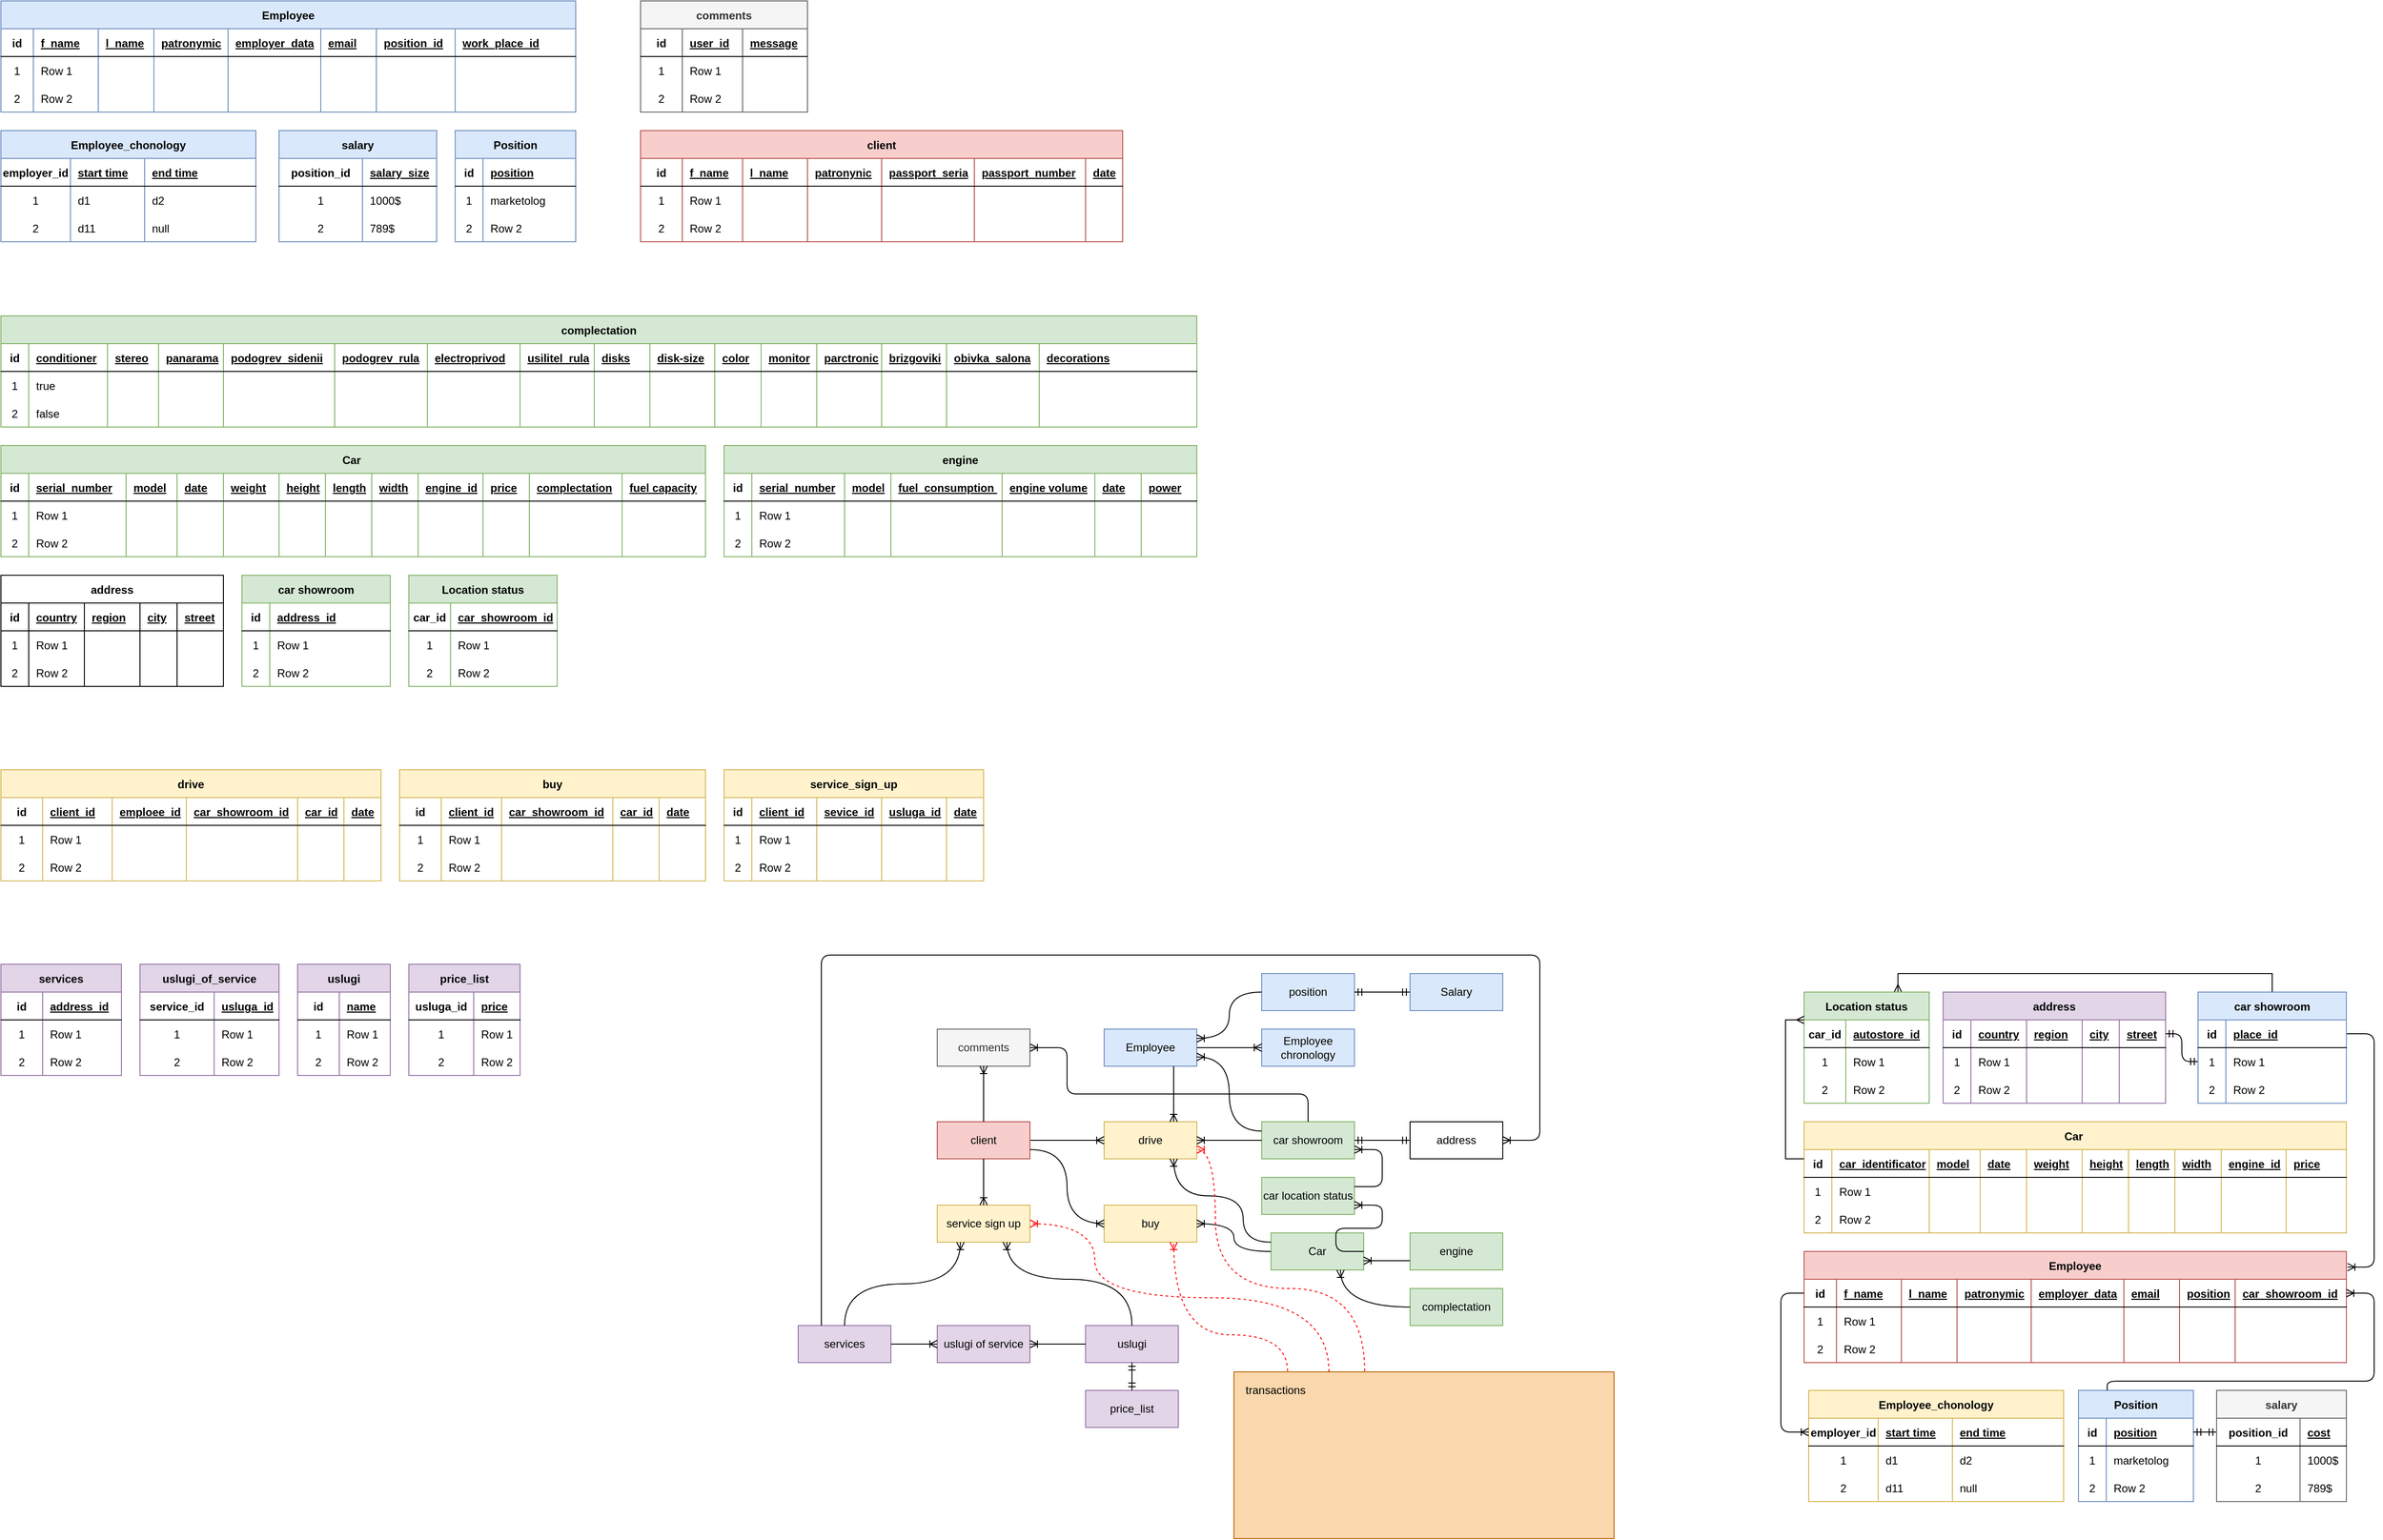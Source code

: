 <mxfile version="13.8.2" type="github">
  <diagram id="R2lEEEUBdFMjLlhIrx00" name="Page-1">
    <mxGraphModel dx="3930" dy="967" grid="1" gridSize="10" guides="1" tooltips="1" connect="1" arrows="1" fold="1" page="1" pageScale="1" pageWidth="1100" pageHeight="850" background="none" math="0" shadow="0" extFonts="Permanent Marker^https://fonts.googleapis.com/css?family=Permanent+Marker">
      <root>
        <mxCell id="0" />
        <mxCell id="1" parent="0" />
        <mxCell id="Log0VjUqabIuUSyPj21H-26" value="Employee" style="shape=table;startSize=30;container=1;collapsible=1;childLayout=tableLayout;fixedRows=1;rowLines=0;fontStyle=1;align=center;resizeLast=1;fillColor=#f8cecc;strokeColor=#b85450;" parent="1" vertex="1">
          <mxGeometry x="155" y="1450" width="585" height="120" as="geometry" />
        </mxCell>
        <mxCell id="Log0VjUqabIuUSyPj21H-27" value="" style="shape=partialRectangle;collapsible=0;dropTarget=0;pointerEvents=0;fillColor=none;top=0;left=0;bottom=1;right=0;points=[[0,0.5],[1,0.5]];portConstraint=eastwest;expand=1;autosize=0;" parent="Log0VjUqabIuUSyPj21H-26" vertex="1">
          <mxGeometry y="30" width="585" height="30" as="geometry" />
        </mxCell>
        <mxCell id="Log0VjUqabIuUSyPj21H-28" value="id" style="shape=partialRectangle;connectable=0;fillColor=none;top=0;left=0;bottom=0;right=0;fontStyle=1;overflow=hidden;" parent="Log0VjUqabIuUSyPj21H-27" vertex="1">
          <mxGeometry width="35" height="30" as="geometry" />
        </mxCell>
        <mxCell id="Log0VjUqabIuUSyPj21H-29" value="f_name" style="shape=partialRectangle;connectable=0;fillColor=none;top=0;left=0;bottom=0;right=0;align=left;spacingLeft=6;fontStyle=5;overflow=hidden;" parent="Log0VjUqabIuUSyPj21H-27" vertex="1">
          <mxGeometry x="35" width="70" height="30" as="geometry" />
        </mxCell>
        <mxCell id="Log0VjUqabIuUSyPj21H-46" value="l_name" style="shape=partialRectangle;connectable=0;fillColor=none;top=0;left=0;bottom=0;right=0;align=left;spacingLeft=6;fontStyle=5;overflow=hidden;" parent="Log0VjUqabIuUSyPj21H-27" vertex="1">
          <mxGeometry x="105" width="60" height="30" as="geometry" />
        </mxCell>
        <mxCell id="Log0VjUqabIuUSyPj21H-50" value="patronymic" style="shape=partialRectangle;connectable=0;fillColor=none;top=0;left=0;bottom=0;right=0;align=left;spacingLeft=6;fontStyle=5;overflow=hidden;" parent="Log0VjUqabIuUSyPj21H-27" vertex="1">
          <mxGeometry x="165" width="80" height="30" as="geometry" />
        </mxCell>
        <mxCell id="Log0VjUqabIuUSyPj21H-53" value="employer_data" style="shape=partialRectangle;connectable=0;fillColor=none;top=0;left=0;bottom=0;right=0;align=left;spacingLeft=6;fontStyle=5;overflow=hidden;" parent="Log0VjUqabIuUSyPj21H-27" vertex="1">
          <mxGeometry x="245" width="100" height="30" as="geometry" />
        </mxCell>
        <mxCell id="Log0VjUqabIuUSyPj21H-56" value="email" style="shape=partialRectangle;connectable=0;fillColor=none;top=0;left=0;bottom=0;right=0;align=left;spacingLeft=6;fontStyle=5;overflow=hidden;" parent="Log0VjUqabIuUSyPj21H-27" vertex="1">
          <mxGeometry x="345" width="60" height="30" as="geometry" />
        </mxCell>
        <mxCell id="3RPpBZjfbBHJ5kduytiD-7" value="position" style="shape=partialRectangle;connectable=0;fillColor=none;top=0;left=0;bottom=0;right=0;align=left;spacingLeft=6;fontStyle=5;overflow=hidden;" parent="Log0VjUqabIuUSyPj21H-27" vertex="1">
          <mxGeometry x="405" width="60" height="30" as="geometry" />
        </mxCell>
        <mxCell id="3RPpBZjfbBHJ5kduytiD-28" value="car_showroom_id" style="shape=partialRectangle;connectable=0;fillColor=none;top=0;left=0;bottom=0;right=0;align=left;spacingLeft=6;fontStyle=5;overflow=hidden;" parent="Log0VjUqabIuUSyPj21H-27" vertex="1">
          <mxGeometry x="465" width="120" height="30" as="geometry" />
        </mxCell>
        <mxCell id="Log0VjUqabIuUSyPj21H-30" value="" style="shape=partialRectangle;collapsible=0;dropTarget=0;pointerEvents=0;fillColor=none;top=0;left=0;bottom=0;right=0;points=[[0,0.5],[1,0.5]];portConstraint=eastwest;" parent="Log0VjUqabIuUSyPj21H-26" vertex="1">
          <mxGeometry y="60" width="585" height="30" as="geometry" />
        </mxCell>
        <mxCell id="Log0VjUqabIuUSyPj21H-31" value="1" style="shape=partialRectangle;connectable=0;fillColor=none;top=0;left=0;bottom=0;right=0;editable=1;overflow=hidden;" parent="Log0VjUqabIuUSyPj21H-30" vertex="1">
          <mxGeometry width="35" height="30" as="geometry" />
        </mxCell>
        <mxCell id="Log0VjUqabIuUSyPj21H-32" value="Row 1" style="shape=partialRectangle;connectable=0;fillColor=none;top=0;left=0;bottom=0;right=0;align=left;spacingLeft=6;overflow=hidden;" parent="Log0VjUqabIuUSyPj21H-30" vertex="1">
          <mxGeometry x="35" width="70" height="30" as="geometry" />
        </mxCell>
        <mxCell id="Log0VjUqabIuUSyPj21H-47" style="shape=partialRectangle;connectable=0;fillColor=none;top=0;left=0;bottom=0;right=0;align=left;spacingLeft=6;overflow=hidden;" parent="Log0VjUqabIuUSyPj21H-30" vertex="1">
          <mxGeometry x="105" width="60" height="30" as="geometry" />
        </mxCell>
        <mxCell id="Log0VjUqabIuUSyPj21H-51" style="shape=partialRectangle;connectable=0;fillColor=none;top=0;left=0;bottom=0;right=0;align=left;spacingLeft=6;overflow=hidden;" parent="Log0VjUqabIuUSyPj21H-30" vertex="1">
          <mxGeometry x="165" width="80" height="30" as="geometry" />
        </mxCell>
        <mxCell id="Log0VjUqabIuUSyPj21H-54" style="shape=partialRectangle;connectable=0;fillColor=none;top=0;left=0;bottom=0;right=0;align=left;spacingLeft=6;overflow=hidden;" parent="Log0VjUqabIuUSyPj21H-30" vertex="1">
          <mxGeometry x="245" width="100" height="30" as="geometry" />
        </mxCell>
        <mxCell id="Log0VjUqabIuUSyPj21H-57" style="shape=partialRectangle;connectable=0;fillColor=none;top=0;left=0;bottom=0;right=0;align=left;spacingLeft=6;overflow=hidden;" parent="Log0VjUqabIuUSyPj21H-30" vertex="1">
          <mxGeometry x="345" width="60" height="30" as="geometry" />
        </mxCell>
        <mxCell id="3RPpBZjfbBHJ5kduytiD-8" style="shape=partialRectangle;connectable=0;fillColor=none;top=0;left=0;bottom=0;right=0;align=left;spacingLeft=6;overflow=hidden;" parent="Log0VjUqabIuUSyPj21H-30" vertex="1">
          <mxGeometry x="405" width="60" height="30" as="geometry" />
        </mxCell>
        <mxCell id="3RPpBZjfbBHJ5kduytiD-29" style="shape=partialRectangle;connectable=0;fillColor=none;top=0;left=0;bottom=0;right=0;align=left;spacingLeft=6;overflow=hidden;" parent="Log0VjUqabIuUSyPj21H-30" vertex="1">
          <mxGeometry x="465" width="120" height="30" as="geometry" />
        </mxCell>
        <mxCell id="Log0VjUqabIuUSyPj21H-33" value="" style="shape=partialRectangle;collapsible=0;dropTarget=0;pointerEvents=0;fillColor=none;top=0;left=0;bottom=0;right=0;points=[[0,0.5],[1,0.5]];portConstraint=eastwest;" parent="Log0VjUqabIuUSyPj21H-26" vertex="1">
          <mxGeometry y="90" width="585" height="30" as="geometry" />
        </mxCell>
        <mxCell id="Log0VjUqabIuUSyPj21H-34" value="2" style="shape=partialRectangle;connectable=0;fillColor=none;top=0;left=0;bottom=0;right=0;editable=1;overflow=hidden;" parent="Log0VjUqabIuUSyPj21H-33" vertex="1">
          <mxGeometry width="35" height="30" as="geometry" />
        </mxCell>
        <mxCell id="Log0VjUqabIuUSyPj21H-35" value="Row 2" style="shape=partialRectangle;connectable=0;fillColor=none;top=0;left=0;bottom=0;right=0;align=left;spacingLeft=6;overflow=hidden;" parent="Log0VjUqabIuUSyPj21H-33" vertex="1">
          <mxGeometry x="35" width="70" height="30" as="geometry" />
        </mxCell>
        <mxCell id="Log0VjUqabIuUSyPj21H-48" style="shape=partialRectangle;connectable=0;fillColor=none;top=0;left=0;bottom=0;right=0;align=left;spacingLeft=6;overflow=hidden;" parent="Log0VjUqabIuUSyPj21H-33" vertex="1">
          <mxGeometry x="105" width="60" height="30" as="geometry" />
        </mxCell>
        <mxCell id="Log0VjUqabIuUSyPj21H-52" style="shape=partialRectangle;connectable=0;fillColor=none;top=0;left=0;bottom=0;right=0;align=left;spacingLeft=6;overflow=hidden;" parent="Log0VjUqabIuUSyPj21H-33" vertex="1">
          <mxGeometry x="165" width="80" height="30" as="geometry" />
        </mxCell>
        <mxCell id="Log0VjUqabIuUSyPj21H-55" style="shape=partialRectangle;connectable=0;fillColor=none;top=0;left=0;bottom=0;right=0;align=left;spacingLeft=6;overflow=hidden;" parent="Log0VjUqabIuUSyPj21H-33" vertex="1">
          <mxGeometry x="245" width="100" height="30" as="geometry" />
        </mxCell>
        <mxCell id="Log0VjUqabIuUSyPj21H-58" style="shape=partialRectangle;connectable=0;fillColor=none;top=0;left=0;bottom=0;right=0;align=left;spacingLeft=6;overflow=hidden;" parent="Log0VjUqabIuUSyPj21H-33" vertex="1">
          <mxGeometry x="345" width="60" height="30" as="geometry" />
        </mxCell>
        <mxCell id="3RPpBZjfbBHJ5kduytiD-9" style="shape=partialRectangle;connectable=0;fillColor=none;top=0;left=0;bottom=0;right=0;align=left;spacingLeft=6;overflow=hidden;" parent="Log0VjUqabIuUSyPj21H-33" vertex="1">
          <mxGeometry x="405" width="60" height="30" as="geometry" />
        </mxCell>
        <mxCell id="3RPpBZjfbBHJ5kduytiD-30" style="shape=partialRectangle;connectable=0;fillColor=none;top=0;left=0;bottom=0;right=0;align=left;spacingLeft=6;overflow=hidden;" parent="Log0VjUqabIuUSyPj21H-33" vertex="1">
          <mxGeometry x="465" width="120" height="30" as="geometry" />
        </mxCell>
        <mxCell id="Log0VjUqabIuUSyPj21H-99" value="Car " style="shape=table;startSize=30;container=1;collapsible=1;childLayout=tableLayout;fixedRows=1;rowLines=0;fontStyle=1;align=center;resizeLast=1;fillColor=#fff2cc;strokeColor=#d6b656;" parent="1" vertex="1">
          <mxGeometry x="155" y="1310" width="585" height="120" as="geometry" />
        </mxCell>
        <mxCell id="Log0VjUqabIuUSyPj21H-100" value="" style="shape=partialRectangle;collapsible=0;dropTarget=0;pointerEvents=0;fillColor=none;top=0;left=0;bottom=1;right=0;points=[[0,0.5],[1,0.5]];portConstraint=eastwest;" parent="Log0VjUqabIuUSyPj21H-99" vertex="1">
          <mxGeometry y="30" width="585" height="30" as="geometry" />
        </mxCell>
        <mxCell id="Log0VjUqabIuUSyPj21H-101" value="id" style="shape=partialRectangle;connectable=0;fillColor=none;top=0;left=0;bottom=0;right=0;fontStyle=1;overflow=hidden;" parent="Log0VjUqabIuUSyPj21H-100" vertex="1">
          <mxGeometry width="30" height="30" as="geometry" />
        </mxCell>
        <mxCell id="Log0VjUqabIuUSyPj21H-102" value="car_identificator" style="shape=partialRectangle;connectable=0;fillColor=none;top=0;left=0;bottom=0;right=0;align=left;spacingLeft=6;fontStyle=5;overflow=hidden;" parent="Log0VjUqabIuUSyPj21H-100" vertex="1">
          <mxGeometry x="30" width="105" height="30" as="geometry" />
        </mxCell>
        <mxCell id="Log0VjUqabIuUSyPj21H-112" value="model" style="shape=partialRectangle;connectable=0;fillColor=none;top=0;left=0;bottom=0;right=0;align=left;spacingLeft=6;fontStyle=5;overflow=hidden;" parent="Log0VjUqabIuUSyPj21H-100" vertex="1">
          <mxGeometry x="135" width="55" height="30" as="geometry" />
        </mxCell>
        <mxCell id="Log0VjUqabIuUSyPj21H-116" value="date" style="shape=partialRectangle;connectable=0;fillColor=none;top=0;left=0;bottom=0;right=0;align=left;spacingLeft=6;fontStyle=5;overflow=hidden;" parent="Log0VjUqabIuUSyPj21H-100" vertex="1">
          <mxGeometry x="190" width="50" height="30" as="geometry" />
        </mxCell>
        <mxCell id="Log0VjUqabIuUSyPj21H-120" value="weight" style="shape=partialRectangle;connectable=0;fillColor=none;top=0;left=0;bottom=0;right=0;align=left;spacingLeft=6;fontStyle=5;overflow=hidden;" parent="Log0VjUqabIuUSyPj21H-100" vertex="1">
          <mxGeometry x="240" width="60" height="30" as="geometry" />
        </mxCell>
        <mxCell id="Log0VjUqabIuUSyPj21H-124" value="height" style="shape=partialRectangle;connectable=0;fillColor=none;top=0;left=0;bottom=0;right=0;align=left;spacingLeft=6;fontStyle=5;overflow=hidden;" parent="Log0VjUqabIuUSyPj21H-100" vertex="1">
          <mxGeometry x="300" width="50" height="30" as="geometry" />
        </mxCell>
        <mxCell id="Log0VjUqabIuUSyPj21H-128" value="length" style="shape=partialRectangle;connectable=0;fillColor=none;top=0;left=0;bottom=0;right=0;align=left;spacingLeft=6;fontStyle=5;overflow=hidden;" parent="Log0VjUqabIuUSyPj21H-100" vertex="1">
          <mxGeometry x="350" width="50" height="30" as="geometry" />
        </mxCell>
        <mxCell id="Log0VjUqabIuUSyPj21H-132" value="width" style="shape=partialRectangle;connectable=0;fillColor=none;top=0;left=0;bottom=0;right=0;align=left;spacingLeft=6;fontStyle=5;overflow=hidden;" parent="Log0VjUqabIuUSyPj21H-100" vertex="1">
          <mxGeometry x="400" width="50" height="30" as="geometry" />
        </mxCell>
        <mxCell id="Log0VjUqabIuUSyPj21H-136" value="engine_id" style="shape=partialRectangle;connectable=0;fillColor=none;top=0;left=0;bottom=0;right=0;align=left;spacingLeft=6;fontStyle=5;overflow=hidden;" parent="Log0VjUqabIuUSyPj21H-100" vertex="1">
          <mxGeometry x="450" width="70" height="30" as="geometry" />
        </mxCell>
        <mxCell id="3RPpBZjfbBHJ5kduytiD-2" value="price" style="shape=partialRectangle;connectable=0;fillColor=none;top=0;left=0;bottom=0;right=0;align=left;spacingLeft=6;fontStyle=5;overflow=hidden;" parent="Log0VjUqabIuUSyPj21H-100" vertex="1">
          <mxGeometry x="520" width="65" height="30" as="geometry" />
        </mxCell>
        <mxCell id="Log0VjUqabIuUSyPj21H-103" value="" style="shape=partialRectangle;collapsible=0;dropTarget=0;pointerEvents=0;fillColor=none;top=0;left=0;bottom=0;right=0;points=[[0,0.5],[1,0.5]];portConstraint=eastwest;" parent="Log0VjUqabIuUSyPj21H-99" vertex="1">
          <mxGeometry y="60" width="585" height="30" as="geometry" />
        </mxCell>
        <mxCell id="Log0VjUqabIuUSyPj21H-104" value="1" style="shape=partialRectangle;connectable=0;fillColor=none;top=0;left=0;bottom=0;right=0;editable=1;overflow=hidden;" parent="Log0VjUqabIuUSyPj21H-103" vertex="1">
          <mxGeometry width="30" height="30" as="geometry" />
        </mxCell>
        <mxCell id="Log0VjUqabIuUSyPj21H-105" value="Row 1" style="shape=partialRectangle;connectable=0;fillColor=none;top=0;left=0;bottom=0;right=0;align=left;spacingLeft=6;overflow=hidden;" parent="Log0VjUqabIuUSyPj21H-103" vertex="1">
          <mxGeometry x="30" width="105" height="30" as="geometry" />
        </mxCell>
        <mxCell id="Log0VjUqabIuUSyPj21H-113" style="shape=partialRectangle;connectable=0;fillColor=none;top=0;left=0;bottom=0;right=0;align=left;spacingLeft=6;overflow=hidden;" parent="Log0VjUqabIuUSyPj21H-103" vertex="1">
          <mxGeometry x="135" width="55" height="30" as="geometry" />
        </mxCell>
        <mxCell id="Log0VjUqabIuUSyPj21H-117" style="shape=partialRectangle;connectable=0;fillColor=none;top=0;left=0;bottom=0;right=0;align=left;spacingLeft=6;overflow=hidden;" parent="Log0VjUqabIuUSyPj21H-103" vertex="1">
          <mxGeometry x="190" width="50" height="30" as="geometry" />
        </mxCell>
        <mxCell id="Log0VjUqabIuUSyPj21H-121" style="shape=partialRectangle;connectable=0;fillColor=none;top=0;left=0;bottom=0;right=0;align=left;spacingLeft=6;overflow=hidden;" parent="Log0VjUqabIuUSyPj21H-103" vertex="1">
          <mxGeometry x="240" width="60" height="30" as="geometry" />
        </mxCell>
        <mxCell id="Log0VjUqabIuUSyPj21H-125" style="shape=partialRectangle;connectable=0;fillColor=none;top=0;left=0;bottom=0;right=0;align=left;spacingLeft=6;overflow=hidden;" parent="Log0VjUqabIuUSyPj21H-103" vertex="1">
          <mxGeometry x="300" width="50" height="30" as="geometry" />
        </mxCell>
        <mxCell id="Log0VjUqabIuUSyPj21H-129" style="shape=partialRectangle;connectable=0;fillColor=none;top=0;left=0;bottom=0;right=0;align=left;spacingLeft=6;overflow=hidden;" parent="Log0VjUqabIuUSyPj21H-103" vertex="1">
          <mxGeometry x="350" width="50" height="30" as="geometry" />
        </mxCell>
        <mxCell id="Log0VjUqabIuUSyPj21H-133" style="shape=partialRectangle;connectable=0;fillColor=none;top=0;left=0;bottom=0;right=0;align=left;spacingLeft=6;overflow=hidden;" parent="Log0VjUqabIuUSyPj21H-103" vertex="1">
          <mxGeometry x="400" width="50" height="30" as="geometry" />
        </mxCell>
        <mxCell id="Log0VjUqabIuUSyPj21H-137" style="shape=partialRectangle;connectable=0;fillColor=none;top=0;left=0;bottom=0;right=0;align=left;spacingLeft=6;overflow=hidden;" parent="Log0VjUqabIuUSyPj21H-103" vertex="1">
          <mxGeometry x="450" width="70" height="30" as="geometry" />
        </mxCell>
        <mxCell id="3RPpBZjfbBHJ5kduytiD-3" style="shape=partialRectangle;connectable=0;fillColor=none;top=0;left=0;bottom=0;right=0;align=left;spacingLeft=6;overflow=hidden;" parent="Log0VjUqabIuUSyPj21H-103" vertex="1">
          <mxGeometry x="520" width="65" height="30" as="geometry" />
        </mxCell>
        <mxCell id="Log0VjUqabIuUSyPj21H-106" value="" style="shape=partialRectangle;collapsible=0;dropTarget=0;pointerEvents=0;fillColor=none;top=0;left=0;bottom=0;right=0;points=[[0,0.5],[1,0.5]];portConstraint=eastwest;" parent="Log0VjUqabIuUSyPj21H-99" vertex="1">
          <mxGeometry y="90" width="585" height="30" as="geometry" />
        </mxCell>
        <mxCell id="Log0VjUqabIuUSyPj21H-107" value="2" style="shape=partialRectangle;connectable=0;fillColor=none;top=0;left=0;bottom=0;right=0;editable=1;overflow=hidden;" parent="Log0VjUqabIuUSyPj21H-106" vertex="1">
          <mxGeometry width="30" height="30" as="geometry" />
        </mxCell>
        <mxCell id="Log0VjUqabIuUSyPj21H-108" value="Row 2" style="shape=partialRectangle;connectable=0;fillColor=none;top=0;left=0;bottom=0;right=0;align=left;spacingLeft=6;overflow=hidden;" parent="Log0VjUqabIuUSyPj21H-106" vertex="1">
          <mxGeometry x="30" width="105" height="30" as="geometry" />
        </mxCell>
        <mxCell id="Log0VjUqabIuUSyPj21H-114" style="shape=partialRectangle;connectable=0;fillColor=none;top=0;left=0;bottom=0;right=0;align=left;spacingLeft=6;overflow=hidden;" parent="Log0VjUqabIuUSyPj21H-106" vertex="1">
          <mxGeometry x="135" width="55" height="30" as="geometry" />
        </mxCell>
        <mxCell id="Log0VjUqabIuUSyPj21H-118" style="shape=partialRectangle;connectable=0;fillColor=none;top=0;left=0;bottom=0;right=0;align=left;spacingLeft=6;overflow=hidden;" parent="Log0VjUqabIuUSyPj21H-106" vertex="1">
          <mxGeometry x="190" width="50" height="30" as="geometry" />
        </mxCell>
        <mxCell id="Log0VjUqabIuUSyPj21H-122" style="shape=partialRectangle;connectable=0;fillColor=none;top=0;left=0;bottom=0;right=0;align=left;spacingLeft=6;overflow=hidden;" parent="Log0VjUqabIuUSyPj21H-106" vertex="1">
          <mxGeometry x="240" width="60" height="30" as="geometry" />
        </mxCell>
        <mxCell id="Log0VjUqabIuUSyPj21H-126" style="shape=partialRectangle;connectable=0;fillColor=none;top=0;left=0;bottom=0;right=0;align=left;spacingLeft=6;overflow=hidden;" parent="Log0VjUqabIuUSyPj21H-106" vertex="1">
          <mxGeometry x="300" width="50" height="30" as="geometry" />
        </mxCell>
        <mxCell id="Log0VjUqabIuUSyPj21H-130" style="shape=partialRectangle;connectable=0;fillColor=none;top=0;left=0;bottom=0;right=0;align=left;spacingLeft=6;overflow=hidden;" parent="Log0VjUqabIuUSyPj21H-106" vertex="1">
          <mxGeometry x="350" width="50" height="30" as="geometry" />
        </mxCell>
        <mxCell id="Log0VjUqabIuUSyPj21H-134" style="shape=partialRectangle;connectable=0;fillColor=none;top=0;left=0;bottom=0;right=0;align=left;spacingLeft=6;overflow=hidden;" parent="Log0VjUqabIuUSyPj21H-106" vertex="1">
          <mxGeometry x="400" width="50" height="30" as="geometry" />
        </mxCell>
        <mxCell id="Log0VjUqabIuUSyPj21H-138" style="shape=partialRectangle;connectable=0;fillColor=none;top=0;left=0;bottom=0;right=0;align=left;spacingLeft=6;overflow=hidden;" parent="Log0VjUqabIuUSyPj21H-106" vertex="1">
          <mxGeometry x="450" width="70" height="30" as="geometry" />
        </mxCell>
        <mxCell id="3RPpBZjfbBHJ5kduytiD-4" style="shape=partialRectangle;connectable=0;fillColor=none;top=0;left=0;bottom=0;right=0;align=left;spacingLeft=6;overflow=hidden;" parent="Log0VjUqabIuUSyPj21H-106" vertex="1">
          <mxGeometry x="520" width="65" height="30" as="geometry" />
        </mxCell>
        <mxCell id="3RPpBZjfbBHJ5kduytiD-74" style="edgeStyle=orthogonalEdgeStyle;rounded=0;orthogonalLoop=1;jettySize=auto;html=1;exitX=0.75;exitY=0;exitDx=0;exitDy=0;entryX=0.5;entryY=0;entryDx=0;entryDy=0;endArrow=none;endFill=0;startArrow=ERmany;startFill=0;" parent="1" source="3RPpBZjfbBHJ5kduytiD-12" target="3RPpBZjfbBHJ5kduytiD-56" edge="1">
          <mxGeometry relative="1" as="geometry" />
        </mxCell>
        <mxCell id="3RPpBZjfbBHJ5kduytiD-12" value="Location status" style="shape=table;startSize=30;container=1;collapsible=1;childLayout=tableLayout;fixedRows=1;rowLines=0;fontStyle=1;align=center;resizeLast=1;fillColor=#d5e8d4;strokeColor=#82b366;sketch=0;rounded=0;shadow=0;" parent="1" vertex="1">
          <mxGeometry x="155" y="1170" width="135" height="120" as="geometry" />
        </mxCell>
        <mxCell id="3RPpBZjfbBHJ5kduytiD-13" value="" style="shape=partialRectangle;collapsible=0;dropTarget=0;pointerEvents=0;fillColor=none;top=0;left=0;bottom=1;right=0;points=[[0,0.5],[1,0.5]];portConstraint=eastwest;" parent="3RPpBZjfbBHJ5kduytiD-12" vertex="1">
          <mxGeometry y="30" width="135" height="30" as="geometry" />
        </mxCell>
        <mxCell id="3RPpBZjfbBHJ5kduytiD-14" value="car_id" style="shape=partialRectangle;connectable=0;fillColor=none;top=0;left=0;bottom=0;right=0;fontStyle=1;overflow=hidden;" parent="3RPpBZjfbBHJ5kduytiD-13" vertex="1">
          <mxGeometry width="45" height="30" as="geometry" />
        </mxCell>
        <mxCell id="3RPpBZjfbBHJ5kduytiD-15" value="autostore_id" style="shape=partialRectangle;connectable=0;fillColor=none;top=0;left=0;bottom=0;right=0;align=left;spacingLeft=6;fontStyle=5;overflow=hidden;" parent="3RPpBZjfbBHJ5kduytiD-13" vertex="1">
          <mxGeometry x="45" width="90" height="30" as="geometry" />
        </mxCell>
        <mxCell id="3RPpBZjfbBHJ5kduytiD-16" value="" style="shape=partialRectangle;collapsible=0;dropTarget=0;pointerEvents=0;fillColor=none;top=0;left=0;bottom=0;right=0;points=[[0,0.5],[1,0.5]];portConstraint=eastwest;" parent="3RPpBZjfbBHJ5kduytiD-12" vertex="1">
          <mxGeometry y="60" width="135" height="30" as="geometry" />
        </mxCell>
        <mxCell id="3RPpBZjfbBHJ5kduytiD-17" value="1" style="shape=partialRectangle;connectable=0;fillColor=none;top=0;left=0;bottom=0;right=0;editable=1;overflow=hidden;" parent="3RPpBZjfbBHJ5kduytiD-16" vertex="1">
          <mxGeometry width="45" height="30" as="geometry" />
        </mxCell>
        <mxCell id="3RPpBZjfbBHJ5kduytiD-18" value="Row 1" style="shape=partialRectangle;connectable=0;fillColor=none;top=0;left=0;bottom=0;right=0;align=left;spacingLeft=6;overflow=hidden;" parent="3RPpBZjfbBHJ5kduytiD-16" vertex="1">
          <mxGeometry x="45" width="90" height="30" as="geometry" />
        </mxCell>
        <mxCell id="3RPpBZjfbBHJ5kduytiD-19" value="" style="shape=partialRectangle;collapsible=0;dropTarget=0;pointerEvents=0;fillColor=none;top=0;left=0;bottom=0;right=0;points=[[0,0.5],[1,0.5]];portConstraint=eastwest;" parent="3RPpBZjfbBHJ5kduytiD-12" vertex="1">
          <mxGeometry y="90" width="135" height="30" as="geometry" />
        </mxCell>
        <mxCell id="3RPpBZjfbBHJ5kduytiD-20" value="2" style="shape=partialRectangle;connectable=0;fillColor=none;top=0;left=0;bottom=0;right=0;editable=1;overflow=hidden;" parent="3RPpBZjfbBHJ5kduytiD-19" vertex="1">
          <mxGeometry width="45" height="30" as="geometry" />
        </mxCell>
        <mxCell id="3RPpBZjfbBHJ5kduytiD-21" value="Row 2" style="shape=partialRectangle;connectable=0;fillColor=none;top=0;left=0;bottom=0;right=0;align=left;spacingLeft=6;overflow=hidden;" parent="3RPpBZjfbBHJ5kduytiD-19" vertex="1">
          <mxGeometry x="45" width="90" height="30" as="geometry" />
        </mxCell>
        <mxCell id="3RPpBZjfbBHJ5kduytiD-31" value="address" style="shape=table;startSize=30;container=1;collapsible=1;childLayout=tableLayout;fixedRows=1;rowLines=0;fontStyle=1;align=center;resizeLast=1;fillColor=#e1d5e7;strokeColor=#9673a6;" parent="1" vertex="1">
          <mxGeometry x="305" y="1170" width="240" height="120" as="geometry" />
        </mxCell>
        <mxCell id="3RPpBZjfbBHJ5kduytiD-32" value="" style="shape=partialRectangle;collapsible=0;dropTarget=0;pointerEvents=0;fillColor=none;top=0;left=0;bottom=1;right=0;points=[[0,0.5],[1,0.5]];portConstraint=eastwest;" parent="3RPpBZjfbBHJ5kduytiD-31" vertex="1">
          <mxGeometry y="30" width="240" height="30" as="geometry" />
        </mxCell>
        <mxCell id="3RPpBZjfbBHJ5kduytiD-33" value="id" style="shape=partialRectangle;connectable=0;fillColor=none;top=0;left=0;bottom=0;right=0;fontStyle=1;overflow=hidden;" parent="3RPpBZjfbBHJ5kduytiD-32" vertex="1">
          <mxGeometry width="30" height="30" as="geometry" />
        </mxCell>
        <mxCell id="3RPpBZjfbBHJ5kduytiD-34" value="country" style="shape=partialRectangle;connectable=0;fillColor=none;top=0;left=0;bottom=0;right=0;align=left;spacingLeft=6;fontStyle=5;overflow=hidden;" parent="3RPpBZjfbBHJ5kduytiD-32" vertex="1">
          <mxGeometry x="30" width="60" height="30" as="geometry" />
        </mxCell>
        <mxCell id="3RPpBZjfbBHJ5kduytiD-44" value="region" style="shape=partialRectangle;connectable=0;fillColor=none;top=0;left=0;bottom=0;right=0;align=left;spacingLeft=6;fontStyle=5;overflow=hidden;" parent="3RPpBZjfbBHJ5kduytiD-32" vertex="1">
          <mxGeometry x="90" width="60" height="30" as="geometry" />
        </mxCell>
        <mxCell id="3RPpBZjfbBHJ5kduytiD-48" value="city" style="shape=partialRectangle;connectable=0;fillColor=none;top=0;left=0;bottom=0;right=0;align=left;spacingLeft=6;fontStyle=5;overflow=hidden;" parent="3RPpBZjfbBHJ5kduytiD-32" vertex="1">
          <mxGeometry x="150" width="40" height="30" as="geometry" />
        </mxCell>
        <mxCell id="3RPpBZjfbBHJ5kduytiD-52" value="street" style="shape=partialRectangle;connectable=0;fillColor=none;top=0;left=0;bottom=0;right=0;align=left;spacingLeft=6;fontStyle=5;overflow=hidden;" parent="3RPpBZjfbBHJ5kduytiD-32" vertex="1">
          <mxGeometry x="190" width="50" height="30" as="geometry" />
        </mxCell>
        <mxCell id="3RPpBZjfbBHJ5kduytiD-35" value="" style="shape=partialRectangle;collapsible=0;dropTarget=0;pointerEvents=0;fillColor=none;top=0;left=0;bottom=0;right=0;points=[[0,0.5],[1,0.5]];portConstraint=eastwest;" parent="3RPpBZjfbBHJ5kduytiD-31" vertex="1">
          <mxGeometry y="60" width="240" height="30" as="geometry" />
        </mxCell>
        <mxCell id="3RPpBZjfbBHJ5kduytiD-36" value="1" style="shape=partialRectangle;connectable=0;fillColor=none;top=0;left=0;bottom=0;right=0;editable=1;overflow=hidden;" parent="3RPpBZjfbBHJ5kduytiD-35" vertex="1">
          <mxGeometry width="30" height="30" as="geometry" />
        </mxCell>
        <mxCell id="3RPpBZjfbBHJ5kduytiD-37" value="Row 1" style="shape=partialRectangle;connectable=0;fillColor=none;top=0;left=0;bottom=0;right=0;align=left;spacingLeft=6;overflow=hidden;" parent="3RPpBZjfbBHJ5kduytiD-35" vertex="1">
          <mxGeometry x="30" width="60" height="30" as="geometry" />
        </mxCell>
        <mxCell id="3RPpBZjfbBHJ5kduytiD-45" style="shape=partialRectangle;connectable=0;fillColor=none;top=0;left=0;bottom=0;right=0;align=left;spacingLeft=6;overflow=hidden;" parent="3RPpBZjfbBHJ5kduytiD-35" vertex="1">
          <mxGeometry x="90" width="60" height="30" as="geometry" />
        </mxCell>
        <mxCell id="3RPpBZjfbBHJ5kduytiD-49" style="shape=partialRectangle;connectable=0;fillColor=none;top=0;left=0;bottom=0;right=0;align=left;spacingLeft=6;overflow=hidden;" parent="3RPpBZjfbBHJ5kduytiD-35" vertex="1">
          <mxGeometry x="150" width="40" height="30" as="geometry" />
        </mxCell>
        <mxCell id="3RPpBZjfbBHJ5kduytiD-53" style="shape=partialRectangle;connectable=0;fillColor=none;top=0;left=0;bottom=0;right=0;align=left;spacingLeft=6;overflow=hidden;" parent="3RPpBZjfbBHJ5kduytiD-35" vertex="1">
          <mxGeometry x="190" width="50" height="30" as="geometry" />
        </mxCell>
        <mxCell id="3RPpBZjfbBHJ5kduytiD-38" value="" style="shape=partialRectangle;collapsible=0;dropTarget=0;pointerEvents=0;fillColor=none;top=0;left=0;bottom=0;right=0;points=[[0,0.5],[1,0.5]];portConstraint=eastwest;" parent="3RPpBZjfbBHJ5kduytiD-31" vertex="1">
          <mxGeometry y="90" width="240" height="30" as="geometry" />
        </mxCell>
        <mxCell id="3RPpBZjfbBHJ5kduytiD-39" value="2" style="shape=partialRectangle;connectable=0;fillColor=none;top=0;left=0;bottom=0;right=0;editable=1;overflow=hidden;" parent="3RPpBZjfbBHJ5kduytiD-38" vertex="1">
          <mxGeometry width="30" height="30" as="geometry" />
        </mxCell>
        <mxCell id="3RPpBZjfbBHJ5kduytiD-40" value="Row 2" style="shape=partialRectangle;connectable=0;fillColor=none;top=0;left=0;bottom=0;right=0;align=left;spacingLeft=6;overflow=hidden;" parent="3RPpBZjfbBHJ5kduytiD-38" vertex="1">
          <mxGeometry x="30" width="60" height="30" as="geometry" />
        </mxCell>
        <mxCell id="3RPpBZjfbBHJ5kduytiD-46" style="shape=partialRectangle;connectable=0;fillColor=none;top=0;left=0;bottom=0;right=0;align=left;spacingLeft=6;overflow=hidden;" parent="3RPpBZjfbBHJ5kduytiD-38" vertex="1">
          <mxGeometry x="90" width="60" height="30" as="geometry" />
        </mxCell>
        <mxCell id="3RPpBZjfbBHJ5kduytiD-50" style="shape=partialRectangle;connectable=0;fillColor=none;top=0;left=0;bottom=0;right=0;align=left;spacingLeft=6;overflow=hidden;" parent="3RPpBZjfbBHJ5kduytiD-38" vertex="1">
          <mxGeometry x="150" width="40" height="30" as="geometry" />
        </mxCell>
        <mxCell id="3RPpBZjfbBHJ5kduytiD-54" style="shape=partialRectangle;connectable=0;fillColor=none;top=0;left=0;bottom=0;right=0;align=left;spacingLeft=6;overflow=hidden;" parent="3RPpBZjfbBHJ5kduytiD-38" vertex="1">
          <mxGeometry x="190" width="50" height="30" as="geometry" />
        </mxCell>
        <mxCell id="Log0VjUqabIuUSyPj21H-59" value="Employee_chonology" style="shape=table;startSize=30;container=1;collapsible=1;childLayout=tableLayout;fixedRows=1;rowLines=0;fontStyle=1;align=center;resizeLast=1;fillColor=#fff2cc;strokeColor=#d6b656;" parent="1" vertex="1">
          <mxGeometry x="160" y="1600" width="275" height="120" as="geometry" />
        </mxCell>
        <mxCell id="Log0VjUqabIuUSyPj21H-60" value="" style="shape=partialRectangle;collapsible=0;dropTarget=0;pointerEvents=0;fillColor=none;top=0;left=0;bottom=1;right=0;points=[[0,0.5],[1,0.5]];portConstraint=eastwest;" parent="Log0VjUqabIuUSyPj21H-59" vertex="1">
          <mxGeometry y="30" width="275" height="30" as="geometry" />
        </mxCell>
        <mxCell id="Log0VjUqabIuUSyPj21H-61" value="employer_id" style="shape=partialRectangle;connectable=0;fillColor=none;top=0;left=0;bottom=0;right=0;fontStyle=1;overflow=hidden;" parent="Log0VjUqabIuUSyPj21H-60" vertex="1">
          <mxGeometry width="75" height="30" as="geometry" />
        </mxCell>
        <mxCell id="Log0VjUqabIuUSyPj21H-62" value="start time" style="shape=partialRectangle;connectable=0;fillColor=none;top=0;left=0;bottom=0;right=0;align=left;spacingLeft=6;fontStyle=5;overflow=hidden;" parent="Log0VjUqabIuUSyPj21H-60" vertex="1">
          <mxGeometry x="75" width="80" height="30" as="geometry" />
        </mxCell>
        <mxCell id="Log0VjUqabIuUSyPj21H-72" value="end time" style="shape=partialRectangle;connectable=0;fillColor=none;top=0;left=0;bottom=0;right=0;align=left;spacingLeft=6;fontStyle=5;overflow=hidden;" parent="Log0VjUqabIuUSyPj21H-60" vertex="1">
          <mxGeometry x="155" width="120" height="30" as="geometry" />
        </mxCell>
        <mxCell id="Log0VjUqabIuUSyPj21H-63" value="" style="shape=partialRectangle;collapsible=0;dropTarget=0;pointerEvents=0;fillColor=none;top=0;left=0;bottom=0;right=0;points=[[0,0.5],[1,0.5]];portConstraint=eastwest;" parent="Log0VjUqabIuUSyPj21H-59" vertex="1">
          <mxGeometry y="60" width="275" height="30" as="geometry" />
        </mxCell>
        <mxCell id="Log0VjUqabIuUSyPj21H-64" value="1" style="shape=partialRectangle;connectable=0;fillColor=none;top=0;left=0;bottom=0;right=0;editable=1;overflow=hidden;" parent="Log0VjUqabIuUSyPj21H-63" vertex="1">
          <mxGeometry width="75" height="30" as="geometry" />
        </mxCell>
        <mxCell id="Log0VjUqabIuUSyPj21H-65" value="d1 " style="shape=partialRectangle;connectable=0;fillColor=none;top=0;left=0;bottom=0;right=0;align=left;spacingLeft=6;overflow=hidden;" parent="Log0VjUqabIuUSyPj21H-63" vertex="1">
          <mxGeometry x="75" width="80" height="30" as="geometry" />
        </mxCell>
        <mxCell id="Log0VjUqabIuUSyPj21H-73" value="d2" style="shape=partialRectangle;connectable=0;fillColor=none;top=0;left=0;bottom=0;right=0;align=left;spacingLeft=6;overflow=hidden;" parent="Log0VjUqabIuUSyPj21H-63" vertex="1">
          <mxGeometry x="155" width="120" height="30" as="geometry" />
        </mxCell>
        <mxCell id="Log0VjUqabIuUSyPj21H-66" value="" style="shape=partialRectangle;collapsible=0;dropTarget=0;pointerEvents=0;fillColor=none;top=0;left=0;bottom=0;right=0;points=[[0,0.5],[1,0.5]];portConstraint=eastwest;" parent="Log0VjUqabIuUSyPj21H-59" vertex="1">
          <mxGeometry y="90" width="275" height="30" as="geometry" />
        </mxCell>
        <mxCell id="Log0VjUqabIuUSyPj21H-67" value="2" style="shape=partialRectangle;connectable=0;fillColor=none;top=0;left=0;bottom=0;right=0;editable=1;overflow=hidden;" parent="Log0VjUqabIuUSyPj21H-66" vertex="1">
          <mxGeometry width="75" height="30" as="geometry" />
        </mxCell>
        <mxCell id="Log0VjUqabIuUSyPj21H-68" value="d11" style="shape=partialRectangle;connectable=0;fillColor=none;top=0;left=0;bottom=0;right=0;align=left;spacingLeft=6;overflow=hidden;" parent="Log0VjUqabIuUSyPj21H-66" vertex="1">
          <mxGeometry x="75" width="80" height="30" as="geometry" />
        </mxCell>
        <mxCell id="Log0VjUqabIuUSyPj21H-74" value="null" style="shape=partialRectangle;connectable=0;fillColor=none;top=0;left=0;bottom=0;right=0;align=left;spacingLeft=6;overflow=hidden;" parent="Log0VjUqabIuUSyPj21H-66" vertex="1">
          <mxGeometry x="155" width="120" height="30" as="geometry" />
        </mxCell>
        <mxCell id="Log0VjUqabIuUSyPj21H-92" value="" style="fontSize=12;html=1;endArrow=ERoneToMany;entryX=0;entryY=0.5;entryDx=0;entryDy=0;exitX=0;exitY=0.5;exitDx=0;exitDy=0;edgeStyle=orthogonalEdgeStyle;" parent="1" source="Log0VjUqabIuUSyPj21H-27" target="Log0VjUqabIuUSyPj21H-60" edge="1">
          <mxGeometry width="100" height="100" relative="1" as="geometry">
            <mxPoint x="80" y="1720" as="sourcePoint" />
            <mxPoint x="180" y="1620" as="targetPoint" />
            <Array as="points">
              <mxPoint x="130" y="1495" />
              <mxPoint x="130" y="1645" />
            </Array>
          </mxGeometry>
        </mxCell>
        <mxCell id="Log0VjUqabIuUSyPj21H-75" value="Position" style="shape=table;startSize=30;container=1;collapsible=1;childLayout=tableLayout;fixedRows=1;rowLines=0;fontStyle=1;align=center;resizeLast=1;fillColor=#dae8fc;strokeColor=#6c8ebf;" parent="1" vertex="1">
          <mxGeometry x="451" y="1600" width="124" height="120" as="geometry" />
        </mxCell>
        <mxCell id="Log0VjUqabIuUSyPj21H-76" value="" style="shape=partialRectangle;collapsible=0;dropTarget=0;pointerEvents=0;fillColor=none;top=0;left=0;bottom=1;right=0;points=[[0,0.5],[1,0.5]];portConstraint=eastwest;" parent="Log0VjUqabIuUSyPj21H-75" vertex="1">
          <mxGeometry y="30" width="124" height="30" as="geometry" />
        </mxCell>
        <mxCell id="Log0VjUqabIuUSyPj21H-77" value="id" style="shape=partialRectangle;connectable=0;fillColor=none;top=0;left=0;bottom=0;right=0;fontStyle=1;overflow=hidden;" parent="Log0VjUqabIuUSyPj21H-76" vertex="1">
          <mxGeometry width="30" height="30" as="geometry" />
        </mxCell>
        <mxCell id="Log0VjUqabIuUSyPj21H-78" value="position" style="shape=partialRectangle;connectable=0;fillColor=none;top=0;left=0;bottom=0;right=0;align=left;spacingLeft=6;fontStyle=5;overflow=hidden;" parent="Log0VjUqabIuUSyPj21H-76" vertex="1">
          <mxGeometry x="30" width="94" height="30" as="geometry" />
        </mxCell>
        <mxCell id="Log0VjUqabIuUSyPj21H-79" value="" style="shape=partialRectangle;collapsible=0;dropTarget=0;pointerEvents=0;fillColor=none;top=0;left=0;bottom=0;right=0;points=[[0,0.5],[1,0.5]];portConstraint=eastwest;" parent="Log0VjUqabIuUSyPj21H-75" vertex="1">
          <mxGeometry y="60" width="124" height="30" as="geometry" />
        </mxCell>
        <mxCell id="Log0VjUqabIuUSyPj21H-80" value="1" style="shape=partialRectangle;connectable=0;fillColor=none;top=0;left=0;bottom=0;right=0;editable=1;overflow=hidden;" parent="Log0VjUqabIuUSyPj21H-79" vertex="1">
          <mxGeometry width="30" height="30" as="geometry" />
        </mxCell>
        <mxCell id="Log0VjUqabIuUSyPj21H-81" value="marketolog" style="shape=partialRectangle;connectable=0;fillColor=none;top=0;left=0;bottom=0;right=0;align=left;spacingLeft=6;overflow=hidden;" parent="Log0VjUqabIuUSyPj21H-79" vertex="1">
          <mxGeometry x="30" width="94" height="30" as="geometry" />
        </mxCell>
        <mxCell id="Log0VjUqabIuUSyPj21H-82" value="" style="shape=partialRectangle;collapsible=0;dropTarget=0;pointerEvents=0;fillColor=none;top=0;left=0;bottom=0;right=0;points=[[0,0.5],[1,0.5]];portConstraint=eastwest;" parent="Log0VjUqabIuUSyPj21H-75" vertex="1">
          <mxGeometry y="90" width="124" height="30" as="geometry" />
        </mxCell>
        <mxCell id="Log0VjUqabIuUSyPj21H-83" value="2" style="shape=partialRectangle;connectable=0;fillColor=none;top=0;left=0;bottom=0;right=0;editable=1;overflow=hidden;" parent="Log0VjUqabIuUSyPj21H-82" vertex="1">
          <mxGeometry width="30" height="30" as="geometry" />
        </mxCell>
        <mxCell id="Log0VjUqabIuUSyPj21H-84" value="Row 2" style="shape=partialRectangle;connectable=0;fillColor=none;top=0;left=0;bottom=0;right=0;align=left;spacingLeft=6;overflow=hidden;" parent="Log0VjUqabIuUSyPj21H-82" vertex="1">
          <mxGeometry x="30" width="94" height="30" as="geometry" />
        </mxCell>
        <mxCell id="Log0VjUqabIuUSyPj21H-154" value="" style="edgeStyle=entityRelationEdgeStyle;fontSize=12;html=1;endArrow=ERmandOne;startArrow=ERmandOne;entryX=0;entryY=0.5;entryDx=0;entryDy=0;exitX=1;exitY=0.5;exitDx=0;exitDy=0;" parent="1" source="Log0VjUqabIuUSyPj21H-76" target="Log0VjUqabIuUSyPj21H-141" edge="1">
          <mxGeometry width="100" height="100" relative="1" as="geometry">
            <mxPoint x="580" y="1645" as="sourcePoint" />
            <mxPoint x="720" y="1490" as="targetPoint" />
          </mxGeometry>
        </mxCell>
        <mxCell id="Log0VjUqabIuUSyPj21H-140" value="salary" style="shape=table;startSize=30;container=1;collapsible=1;childLayout=tableLayout;fixedRows=1;rowLines=0;fontStyle=1;align=center;resizeLast=1;fillColor=#f5f5f5;strokeColor=#666666;fontColor=#333333;" parent="1" vertex="1">
          <mxGeometry x="600" y="1600" width="140" height="120" as="geometry" />
        </mxCell>
        <mxCell id="Log0VjUqabIuUSyPj21H-141" value="" style="shape=partialRectangle;collapsible=0;dropTarget=0;pointerEvents=0;fillColor=none;top=0;left=0;bottom=1;right=0;points=[[0,0.5],[1,0.5]];portConstraint=eastwest;" parent="Log0VjUqabIuUSyPj21H-140" vertex="1">
          <mxGeometry y="30" width="140" height="30" as="geometry" />
        </mxCell>
        <mxCell id="Log0VjUqabIuUSyPj21H-142" value="position_id" style="shape=partialRectangle;connectable=0;fillColor=none;top=0;left=0;bottom=0;right=0;fontStyle=1;overflow=hidden;" parent="Log0VjUqabIuUSyPj21H-141" vertex="1">
          <mxGeometry width="90" height="30" as="geometry" />
        </mxCell>
        <mxCell id="Log0VjUqabIuUSyPj21H-143" value="cost" style="shape=partialRectangle;connectable=0;fillColor=none;top=0;left=0;bottom=0;right=0;align=left;spacingLeft=6;fontStyle=5;overflow=hidden;" parent="Log0VjUqabIuUSyPj21H-141" vertex="1">
          <mxGeometry x="90" width="50" height="30" as="geometry" />
        </mxCell>
        <mxCell id="Log0VjUqabIuUSyPj21H-144" value="" style="shape=partialRectangle;collapsible=0;dropTarget=0;pointerEvents=0;fillColor=none;top=0;left=0;bottom=0;right=0;points=[[0,0.5],[1,0.5]];portConstraint=eastwest;" parent="Log0VjUqabIuUSyPj21H-140" vertex="1">
          <mxGeometry y="60" width="140" height="30" as="geometry" />
        </mxCell>
        <mxCell id="Log0VjUqabIuUSyPj21H-145" value="1" style="shape=partialRectangle;connectable=0;fillColor=none;top=0;left=0;bottom=0;right=0;editable=1;overflow=hidden;" parent="Log0VjUqabIuUSyPj21H-144" vertex="1">
          <mxGeometry width="90" height="30" as="geometry" />
        </mxCell>
        <mxCell id="Log0VjUqabIuUSyPj21H-146" value="1000$" style="shape=partialRectangle;connectable=0;fillColor=none;top=0;left=0;bottom=0;right=0;align=left;spacingLeft=6;overflow=hidden;" parent="Log0VjUqabIuUSyPj21H-144" vertex="1">
          <mxGeometry x="90" width="50" height="30" as="geometry" />
        </mxCell>
        <mxCell id="Log0VjUqabIuUSyPj21H-147" value="" style="shape=partialRectangle;collapsible=0;dropTarget=0;pointerEvents=0;fillColor=none;top=0;left=0;bottom=0;right=0;points=[[0,0.5],[1,0.5]];portConstraint=eastwest;" parent="Log0VjUqabIuUSyPj21H-140" vertex="1">
          <mxGeometry y="90" width="140" height="30" as="geometry" />
        </mxCell>
        <mxCell id="Log0VjUqabIuUSyPj21H-148" value="2" style="shape=partialRectangle;connectable=0;fillColor=none;top=0;left=0;bottom=0;right=0;editable=1;overflow=hidden;" parent="Log0VjUqabIuUSyPj21H-147" vertex="1">
          <mxGeometry width="90" height="30" as="geometry" />
        </mxCell>
        <mxCell id="Log0VjUqabIuUSyPj21H-149" value="789$" style="shape=partialRectangle;connectable=0;fillColor=none;top=0;left=0;bottom=0;right=0;align=left;spacingLeft=6;overflow=hidden;" parent="Log0VjUqabIuUSyPj21H-147" vertex="1">
          <mxGeometry x="90" width="50" height="30" as="geometry" />
        </mxCell>
        <mxCell id="3RPpBZjfbBHJ5kduytiD-10" value="" style="fontSize=12;html=1;endArrow=ERoneToMany;exitX=0.25;exitY=0;exitDx=0;exitDy=0;edgeStyle=orthogonalEdgeStyle;entryX=1;entryY=0.5;entryDx=0;entryDy=0;" parent="1" source="Log0VjUqabIuUSyPj21H-75" target="Log0VjUqabIuUSyPj21H-27" edge="1">
          <mxGeometry width="100" height="100" relative="1" as="geometry">
            <mxPoint x="470" y="1590" as="sourcePoint" />
            <mxPoint x="790" y="1495" as="targetPoint" />
            <Array as="points">
              <mxPoint x="482" y="1590" />
              <mxPoint x="770" y="1590" />
              <mxPoint x="770" y="1495" />
            </Array>
          </mxGeometry>
        </mxCell>
        <mxCell id="3RPpBZjfbBHJ5kduytiD-70" value="" style="edgeStyle=orthogonalEdgeStyle;fontSize=12;html=1;endArrow=ERmandOne;startArrow=ERmandOne;entryX=0;entryY=0.5;entryDx=0;entryDy=0;exitX=1;exitY=0.5;exitDx=0;exitDy=0;" parent="1" source="3RPpBZjfbBHJ5kduytiD-32" target="3RPpBZjfbBHJ5kduytiD-60" edge="1">
          <mxGeometry width="100" height="100" relative="1" as="geometry">
            <mxPoint x="470" y="1200" as="sourcePoint" />
            <mxPoint x="570" y="1100" as="targetPoint" />
          </mxGeometry>
        </mxCell>
        <mxCell id="3RPpBZjfbBHJ5kduytiD-72" value="" style="edgeStyle=orthogonalEdgeStyle;fontSize=12;html=1;endArrow=ERoneToMany;exitX=1;exitY=0.5;exitDx=0;exitDy=0;entryX=1.002;entryY=0.141;entryDx=0;entryDy=0;entryPerimeter=0;" parent="1" source="3RPpBZjfbBHJ5kduytiD-57" target="Log0VjUqabIuUSyPj21H-26" edge="1">
          <mxGeometry width="100" height="100" relative="1" as="geometry">
            <mxPoint x="730" y="1410" as="sourcePoint" />
            <mxPoint x="730" y="1450" as="targetPoint" />
            <Array as="points">
              <mxPoint x="770" y="1215" />
              <mxPoint x="770" y="1467" />
            </Array>
          </mxGeometry>
        </mxCell>
        <mxCell id="3RPpBZjfbBHJ5kduytiD-73" style="edgeStyle=orthogonalEdgeStyle;rounded=0;orthogonalLoop=1;jettySize=auto;html=1;endArrow=ERmany;endFill=0;elbow=vertical;entryX=0;entryY=0.25;entryDx=0;entryDy=0;" parent="1" target="3RPpBZjfbBHJ5kduytiD-12" edge="1">
          <mxGeometry relative="1" as="geometry">
            <mxPoint x="155" y="1350" as="sourcePoint" />
            <mxPoint x="40" y="1220" as="targetPoint" />
            <Array as="points">
              <mxPoint x="135" y="1350" />
              <mxPoint x="135" y="1200" />
            </Array>
          </mxGeometry>
        </mxCell>
        <mxCell id="aHWI744opUxqwt6prKAn-2" value="Employee" style="whiteSpace=wrap;html=1;align=center;fillColor=#dae8fc;strokeColor=#6c8ebf;" parent="1" vertex="1">
          <mxGeometry x="-600" y="1210" width="100" height="40" as="geometry" />
        </mxCell>
        <mxCell id="aHWI744opUxqwt6prKAn-3" value="Employee chronology" style="whiteSpace=wrap;html=1;align=center;fillColor=#dae8fc;strokeColor=#6c8ebf;" parent="1" vertex="1">
          <mxGeometry x="-430" y="1210" width="100" height="40" as="geometry" />
        </mxCell>
        <mxCell id="aHWI744opUxqwt6prKAn-4" value="position" style="whiteSpace=wrap;html=1;align=center;fillColor=#dae8fc;strokeColor=#6c8ebf;" parent="1" vertex="1">
          <mxGeometry x="-430" y="1150" width="100" height="40" as="geometry" />
        </mxCell>
        <mxCell id="aHWI744opUxqwt6prKAn-5" value="Salary" style="whiteSpace=wrap;html=1;align=center;fillColor=#dae8fc;strokeColor=#6c8ebf;" parent="1" vertex="1">
          <mxGeometry x="-270" y="1150" width="100" height="40" as="geometry" />
        </mxCell>
        <mxCell id="aHWI744opUxqwt6prKAn-6" value="Car" style="whiteSpace=wrap;html=1;align=center;fillColor=#d5e8d4;strokeColor=#82b366;" parent="1" vertex="1">
          <mxGeometry x="-420" y="1430" width="100" height="40" as="geometry" />
        </mxCell>
        <mxCell id="aHWI744opUxqwt6prKAn-7" value="car location status" style="whiteSpace=wrap;html=1;align=center;fillColor=#d5e8d4;strokeColor=#82b366;" parent="1" vertex="1">
          <mxGeometry x="-430" y="1370" width="100" height="40" as="geometry" />
        </mxCell>
        <mxCell id="aHWI744opUxqwt6prKAn-8" value="address" style="whiteSpace=wrap;html=1;align=center;" parent="1" vertex="1">
          <mxGeometry x="-270" y="1310" width="100" height="40" as="geometry" />
        </mxCell>
        <mxCell id="aHWI744opUxqwt6prKAn-9" value="car showroom" style="whiteSpace=wrap;html=1;align=center;fillColor=#d5e8d4;strokeColor=#82b366;" parent="1" vertex="1">
          <mxGeometry x="-430" y="1310" width="100" height="40" as="geometry" />
        </mxCell>
        <mxCell id="aHWI744opUxqwt6prKAn-10" value="" style="edgeStyle=entityRelationEdgeStyle;fontSize=12;html=1;endArrow=ERoneToMany;exitX=1;exitY=0.5;exitDx=0;exitDy=0;entryX=0;entryY=0.5;entryDx=0;entryDy=0;fillColor=#dae8fc;" parent="1" source="aHWI744opUxqwt6prKAn-2" target="aHWI744opUxqwt6prKAn-3" edge="1">
          <mxGeometry width="100" height="100" relative="1" as="geometry">
            <mxPoint x="-410" y="1390" as="sourcePoint" />
            <mxPoint x="-310" y="1290" as="targetPoint" />
          </mxGeometry>
        </mxCell>
        <mxCell id="aHWI744opUxqwt6prKAn-12" value="" style="edgeStyle=orthogonalEdgeStyle;fontSize=12;html=1;endArrow=ERoneToMany;entryX=1;entryY=0.25;entryDx=0;entryDy=0;exitX=0;exitY=0.5;exitDx=0;exitDy=0;curved=1;fillColor=#dae8fc;" parent="1" source="aHWI744opUxqwt6prKAn-4" target="aHWI744opUxqwt6prKAn-2" edge="1">
          <mxGeometry width="100" height="100" relative="1" as="geometry">
            <mxPoint x="-530" y="1410" as="sourcePoint" />
            <mxPoint x="-430" y="1310" as="targetPoint" />
          </mxGeometry>
        </mxCell>
        <mxCell id="aHWI744opUxqwt6prKAn-14" value="" style="edgeStyle=orthogonalEdgeStyle;fontSize=12;html=1;endArrow=ERmandOne;startArrow=ERmandOne;entryX=0;entryY=0.5;entryDx=0;entryDy=0;exitX=1;exitY=0.5;exitDx=0;exitDy=0;curved=1;fillColor=#dae8fc;" parent="1" source="aHWI744opUxqwt6prKAn-4" target="aHWI744opUxqwt6prKAn-5" edge="1">
          <mxGeometry width="100" height="100" relative="1" as="geometry">
            <mxPoint x="-360" y="1150" as="sourcePoint" />
            <mxPoint x="-260" y="1050" as="targetPoint" />
          </mxGeometry>
        </mxCell>
        <mxCell id="aHWI744opUxqwt6prKAn-15" value="" style="edgeStyle=orthogonalEdgeStyle;fontSize=12;html=1;endArrow=ERoneToMany;exitX=0;exitY=0.25;exitDx=0;exitDy=0;entryX=1;entryY=0.75;entryDx=0;entryDy=0;curved=1;" parent="1" source="aHWI744opUxqwt6prKAn-9" target="aHWI744opUxqwt6prKAn-2" edge="1">
          <mxGeometry width="100" height="100" relative="1" as="geometry">
            <mxPoint x="-610" y="1400" as="sourcePoint" />
            <mxPoint x="-510" y="1300" as="targetPoint" />
          </mxGeometry>
        </mxCell>
        <mxCell id="aHWI744opUxqwt6prKAn-16" value="" style="edgeStyle=orthogonalEdgeStyle;fontSize=12;html=1;endArrow=ERmandOne;startArrow=ERmandOne;entryX=0;entryY=0.5;entryDx=0;entryDy=0;exitX=1;exitY=0.5;exitDx=0;exitDy=0;curved=1;fillColor=#d5e8d4;" parent="1" source="aHWI744opUxqwt6prKAn-9" target="aHWI744opUxqwt6prKAn-8" edge="1">
          <mxGeometry width="100" height="100" relative="1" as="geometry">
            <mxPoint x="-360" y="1490" as="sourcePoint" />
            <mxPoint x="-260" y="1390" as="targetPoint" />
          </mxGeometry>
        </mxCell>
        <mxCell id="aHWI744opUxqwt6prKAn-17" value="" style="edgeStyle=entityRelationEdgeStyle;fontSize=12;html=1;endArrow=ERoneToMany;entryX=1;entryY=0.75;entryDx=0;entryDy=0;exitX=1;exitY=0.25;exitDx=0;exitDy=0;fillColor=#d5e8d4;" parent="1" source="aHWI744opUxqwt6prKAn-7" target="aHWI744opUxqwt6prKAn-9" edge="1">
          <mxGeometry width="100" height="100" relative="1" as="geometry">
            <mxPoint x="-280" y="1550" as="sourcePoint" />
            <mxPoint x="-180" y="1450" as="targetPoint" />
          </mxGeometry>
        </mxCell>
        <mxCell id="aHWI744opUxqwt6prKAn-19" value="" style="edgeStyle=entityRelationEdgeStyle;fontSize=12;html=1;endArrow=ERoneToMany;exitX=1;exitY=0.5;exitDx=0;exitDy=0;entryX=1;entryY=0.75;entryDx=0;entryDy=0;fillColor=#d5e8d4;" parent="1" source="aHWI744opUxqwt6prKAn-6" target="aHWI744opUxqwt6prKAn-7" edge="1">
          <mxGeometry width="100" height="100" relative="1" as="geometry">
            <mxPoint x="-190" y="1550" as="sourcePoint" />
            <mxPoint x="-90" y="1450" as="targetPoint" />
          </mxGeometry>
        </mxCell>
        <mxCell id="3RPpBZjfbBHJ5kduytiD-56" value="car showroom" style="shape=table;startSize=30;container=1;collapsible=1;childLayout=tableLayout;fixedRows=1;rowLines=0;fontStyle=1;align=center;resizeLast=1;fillColor=#dae8fc;strokeColor=#6c8ebf;" parent="1" vertex="1">
          <mxGeometry x="580" y="1170" width="160" height="120" as="geometry" />
        </mxCell>
        <mxCell id="3RPpBZjfbBHJ5kduytiD-57" value="" style="shape=partialRectangle;collapsible=0;dropTarget=0;pointerEvents=0;fillColor=none;top=0;left=0;bottom=1;right=0;points=[[0,0.5],[1,0.5]];portConstraint=eastwest;" parent="3RPpBZjfbBHJ5kduytiD-56" vertex="1">
          <mxGeometry y="30" width="160" height="30" as="geometry" />
        </mxCell>
        <mxCell id="3RPpBZjfbBHJ5kduytiD-58" value="id" style="shape=partialRectangle;connectable=0;fillColor=none;top=0;left=0;bottom=0;right=0;fontStyle=1;overflow=hidden;" parent="3RPpBZjfbBHJ5kduytiD-57" vertex="1">
          <mxGeometry width="30" height="30" as="geometry" />
        </mxCell>
        <mxCell id="3RPpBZjfbBHJ5kduytiD-59" value="place_id" style="shape=partialRectangle;connectable=0;fillColor=none;top=0;left=0;bottom=0;right=0;align=left;spacingLeft=6;fontStyle=5;overflow=hidden;" parent="3RPpBZjfbBHJ5kduytiD-57" vertex="1">
          <mxGeometry x="30" width="130" height="30" as="geometry" />
        </mxCell>
        <mxCell id="3RPpBZjfbBHJ5kduytiD-60" value="" style="shape=partialRectangle;collapsible=0;dropTarget=0;pointerEvents=0;fillColor=none;top=0;left=0;bottom=0;right=0;points=[[0,0.5],[1,0.5]];portConstraint=eastwest;" parent="3RPpBZjfbBHJ5kduytiD-56" vertex="1">
          <mxGeometry y="60" width="160" height="30" as="geometry" />
        </mxCell>
        <mxCell id="3RPpBZjfbBHJ5kduytiD-61" value="1" style="shape=partialRectangle;connectable=0;fillColor=none;top=0;left=0;bottom=0;right=0;editable=1;overflow=hidden;" parent="3RPpBZjfbBHJ5kduytiD-60" vertex="1">
          <mxGeometry width="30" height="30" as="geometry" />
        </mxCell>
        <mxCell id="3RPpBZjfbBHJ5kduytiD-62" value="Row 1" style="shape=partialRectangle;connectable=0;fillColor=none;top=0;left=0;bottom=0;right=0;align=left;spacingLeft=6;overflow=hidden;" parent="3RPpBZjfbBHJ5kduytiD-60" vertex="1">
          <mxGeometry x="30" width="130" height="30" as="geometry" />
        </mxCell>
        <mxCell id="3RPpBZjfbBHJ5kduytiD-63" value="" style="shape=partialRectangle;collapsible=0;dropTarget=0;pointerEvents=0;fillColor=none;top=0;left=0;bottom=0;right=0;points=[[0,0.5],[1,0.5]];portConstraint=eastwest;" parent="3RPpBZjfbBHJ5kduytiD-56" vertex="1">
          <mxGeometry y="90" width="160" height="30" as="geometry" />
        </mxCell>
        <mxCell id="3RPpBZjfbBHJ5kduytiD-64" value="2" style="shape=partialRectangle;connectable=0;fillColor=none;top=0;left=0;bottom=0;right=0;editable=1;overflow=hidden;" parent="3RPpBZjfbBHJ5kduytiD-63" vertex="1">
          <mxGeometry width="30" height="30" as="geometry" />
        </mxCell>
        <mxCell id="3RPpBZjfbBHJ5kduytiD-65" value="Row 2" style="shape=partialRectangle;connectable=0;fillColor=none;top=0;left=0;bottom=0;right=0;align=left;spacingLeft=6;overflow=hidden;" parent="3RPpBZjfbBHJ5kduytiD-63" vertex="1">
          <mxGeometry x="30" width="130" height="30" as="geometry" />
        </mxCell>
        <mxCell id="aHWI744opUxqwt6prKAn-20" value="drive" style="whiteSpace=wrap;html=1;align=center;fillColor=#fff2cc;strokeColor=#d6b656;" parent="1" vertex="1">
          <mxGeometry x="-600" y="1310" width="100" height="40" as="geometry" />
        </mxCell>
        <mxCell id="aHWI744opUxqwt6prKAn-21" value="services" style="whiteSpace=wrap;html=1;align=center;fillColor=#e1d5e7;strokeColor=#9673a6;" parent="1" vertex="1">
          <mxGeometry x="-930" y="1530" width="100" height="40" as="geometry" />
        </mxCell>
        <mxCell id="aHWI744opUxqwt6prKAn-22" value="" style="edgeStyle=orthogonalEdgeStyle;fontSize=12;html=1;endArrow=ERoneToMany;entryX=0;entryY=0.5;entryDx=0;entryDy=0;curved=1;exitX=1;exitY=0.5;exitDx=0;exitDy=0;" parent="1" source="aHWI744opUxqwt6prKAn-25" target="aHWI744opUxqwt6prKAn-20" edge="1">
          <mxGeometry width="100" height="100" relative="1" as="geometry">
            <mxPoint x="-525" y="1250" as="sourcePoint" />
            <mxPoint x="-600" y="1260" as="targetPoint" />
          </mxGeometry>
        </mxCell>
        <mxCell id="aHWI744opUxqwt6prKAn-23" value="" style="edgeStyle=entityRelationEdgeStyle;fontSize=12;html=1;endArrow=ERoneToMany;exitX=0;exitY=0.5;exitDx=0;exitDy=0;entryX=1;entryY=0.5;entryDx=0;entryDy=0;" parent="1" source="aHWI744opUxqwt6prKAn-9" target="aHWI744opUxqwt6prKAn-20" edge="1">
          <mxGeometry width="100" height="100" relative="1" as="geometry">
            <mxPoint x="-560" y="1470" as="sourcePoint" />
            <mxPoint x="-460" y="1370" as="targetPoint" />
          </mxGeometry>
        </mxCell>
        <mxCell id="aHWI744opUxqwt6prKAn-24" value="" style="edgeStyle=orthogonalEdgeStyle;fontSize=12;html=1;endArrow=ERoneToMany;exitX=0;exitY=0.25;exitDx=0;exitDy=0;entryX=0.75;entryY=1;entryDx=0;entryDy=0;curved=1;" parent="1" source="aHWI744opUxqwt6prKAn-6" target="aHWI744opUxqwt6prKAn-20" edge="1">
          <mxGeometry width="100" height="100" relative="1" as="geometry">
            <mxPoint x="-610" y="1470" as="sourcePoint" />
            <mxPoint x="-510" y="1370" as="targetPoint" />
            <Array as="points">
              <mxPoint x="-450" y="1440" />
              <mxPoint x="-450" y="1390" />
              <mxPoint x="-525" y="1390" />
            </Array>
          </mxGeometry>
        </mxCell>
        <mxCell id="aHWI744opUxqwt6prKAn-25" value="client" style="whiteSpace=wrap;html=1;align=center;fillColor=#f8cecc;strokeColor=#b85450;" parent="1" vertex="1">
          <mxGeometry x="-780" y="1310" width="100" height="40" as="geometry" />
        </mxCell>
        <mxCell id="aHWI744opUxqwt6prKAn-26" value="" style="edgeStyle=orthogonalEdgeStyle;fontSize=12;html=1;endArrow=ERoneToMany;exitX=0.75;exitY=1;exitDx=0;exitDy=0;entryX=0.75;entryY=0;entryDx=0;entryDy=0;curved=1;" parent="1" source="aHWI744opUxqwt6prKAn-2" target="aHWI744opUxqwt6prKAn-20" edge="1">
          <mxGeometry width="100" height="100" relative="1" as="geometry">
            <mxPoint x="-580" y="1370" as="sourcePoint" />
            <mxPoint x="-480" y="1270" as="targetPoint" />
          </mxGeometry>
        </mxCell>
        <mxCell id="aHWI744opUxqwt6prKAn-27" value="uslugi" style="whiteSpace=wrap;html=1;align=center;fillColor=#e1d5e7;strokeColor=#9673a6;" parent="1" vertex="1">
          <mxGeometry x="-620" y="1530" width="100" height="40" as="geometry" />
        </mxCell>
        <mxCell id="aHWI744opUxqwt6prKAn-29" value="service sign up" style="whiteSpace=wrap;html=1;align=center;fillColor=#fff2cc;strokeColor=#d6b656;" parent="1" vertex="1">
          <mxGeometry x="-780" y="1400" width="100" height="40" as="geometry" />
        </mxCell>
        <mxCell id="aHWI744opUxqwt6prKAn-30" value="" style="edgeStyle=orthogonalEdgeStyle;fontSize=12;html=1;endArrow=ERoneToMany;strokeColor=#000000;entryX=0.5;entryY=0;entryDx=0;entryDy=0;exitX=0.5;exitY=1;exitDx=0;exitDy=0;curved=1;" parent="1" source="aHWI744opUxqwt6prKAn-25" target="aHWI744opUxqwt6prKAn-29" edge="1">
          <mxGeometry width="100" height="100" relative="1" as="geometry">
            <mxPoint x="-860" y="1470" as="sourcePoint" />
            <mxPoint x="-760" y="1370" as="targetPoint" />
          </mxGeometry>
        </mxCell>
        <mxCell id="aHWI744opUxqwt6prKAn-31" value="" style="edgeStyle=orthogonalEdgeStyle;fontSize=12;html=1;endArrow=ERoneToMany;strokeColor=#000000;entryX=0.25;entryY=1;entryDx=0;entryDy=0;exitX=0.5;exitY=0;exitDx=0;exitDy=0;curved=1;" parent="1" source="aHWI744opUxqwt6prKAn-21" target="aHWI744opUxqwt6prKAn-29" edge="1">
          <mxGeometry width="100" height="100" relative="1" as="geometry">
            <mxPoint x="-780" y="1570" as="sourcePoint" />
            <mxPoint x="-680" y="1470" as="targetPoint" />
          </mxGeometry>
        </mxCell>
        <mxCell id="aHWI744opUxqwt6prKAn-32" value="uslugi of service" style="whiteSpace=wrap;html=1;align=center;fillColor=#e1d5e7;strokeColor=#9673a6;" parent="1" vertex="1">
          <mxGeometry x="-780" y="1530" width="100" height="40" as="geometry" />
        </mxCell>
        <mxCell id="aHWI744opUxqwt6prKAn-33" value="" style="edgeStyle=orthogonalEdgeStyle;fontSize=12;html=1;endArrow=ERoneToMany;strokeColor=#000000;exitX=1;exitY=0.5;exitDx=0;exitDy=0;curved=1;" parent="1" source="aHWI744opUxqwt6prKAn-21" target="aHWI744opUxqwt6prKAn-32" edge="1">
          <mxGeometry width="100" height="100" relative="1" as="geometry">
            <mxPoint x="-720" y="1510.0" as="sourcePoint" />
            <mxPoint x="-720" y="1450.0" as="targetPoint" />
          </mxGeometry>
        </mxCell>
        <mxCell id="aHWI744opUxqwt6prKAn-34" value="" style="edgeStyle=orthogonalEdgeStyle;fontSize=12;html=1;endArrow=ERoneToMany;strokeColor=#000000;exitX=0;exitY=0.5;exitDx=0;exitDy=0;curved=1;entryX=1;entryY=0.5;entryDx=0;entryDy=0;" parent="1" source="aHWI744opUxqwt6prKAn-27" target="aHWI744opUxqwt6prKAn-32" edge="1">
          <mxGeometry width="100" height="100" relative="1" as="geometry">
            <mxPoint x="-670" y="1530.0" as="sourcePoint" />
            <mxPoint x="-540" y="1520" as="targetPoint" />
          </mxGeometry>
        </mxCell>
        <mxCell id="aHWI744opUxqwt6prKAn-36" value="" style="edgeStyle=orthogonalEdgeStyle;fontSize=12;html=1;endArrow=ERoneToMany;strokeColor=#000000;entryX=0.75;entryY=1;entryDx=0;entryDy=0;exitX=0.5;exitY=0;exitDx=0;exitDy=0;curved=1;" parent="1" source="aHWI744opUxqwt6prKAn-27" target="aHWI744opUxqwt6prKAn-29" edge="1">
          <mxGeometry width="100" height="100" relative="1" as="geometry">
            <mxPoint x="-630" y="1530" as="sourcePoint" />
            <mxPoint x="-530" y="1430" as="targetPoint" />
            <Array as="points">
              <mxPoint x="-570" y="1480" />
              <mxPoint x="-705" y="1480" />
            </Array>
          </mxGeometry>
        </mxCell>
        <mxCell id="aHWI744opUxqwt6prKAn-38" value="comments" style="whiteSpace=wrap;html=1;align=center;fillColor=#f5f5f5;strokeColor=#666666;fontColor=#333333;" parent="1" vertex="1">
          <mxGeometry x="-780" y="1210" width="100" height="40" as="geometry" />
        </mxCell>
        <mxCell id="aHWI744opUxqwt6prKAn-39" value="" style="edgeStyle=orthogonalEdgeStyle;fontSize=12;html=1;endArrow=ERoneToMany;strokeColor=#000000;entryX=0.5;entryY=1;entryDx=0;entryDy=0;exitX=0.5;exitY=0;exitDx=0;exitDy=0;curved=1;" parent="1" source="aHWI744opUxqwt6prKAn-25" target="aHWI744opUxqwt6prKAn-38" edge="1">
          <mxGeometry width="100" height="100" relative="1" as="geometry">
            <mxPoint x="-730" y="1310" as="sourcePoint" />
            <mxPoint x="-640" y="1270" as="targetPoint" />
          </mxGeometry>
        </mxCell>
        <mxCell id="aHWI744opUxqwt6prKAn-40" value="" style="edgeStyle=orthogonalEdgeStyle;fontSize=12;html=1;endArrow=ERoneToMany;strokeColor=#000000;entryX=1;entryY=0.5;entryDx=0;entryDy=0;exitX=0.5;exitY=0;exitDx=0;exitDy=0;" parent="1" source="aHWI744opUxqwt6prKAn-9" target="aHWI744opUxqwt6prKAn-38" edge="1">
          <mxGeometry width="100" height="100" relative="1" as="geometry">
            <mxPoint x="-650" y="1360" as="sourcePoint" />
            <mxPoint x="-550" y="1260" as="targetPoint" />
            <Array as="points">
              <mxPoint x="-380" y="1280" />
              <mxPoint x="-640" y="1280" />
              <mxPoint x="-640" y="1230" />
            </Array>
          </mxGeometry>
        </mxCell>
        <mxCell id="aHWI744opUxqwt6prKAn-41" value="buy" style="whiteSpace=wrap;html=1;align=center;fillColor=#fff2cc;strokeColor=#d6b656;" parent="1" vertex="1">
          <mxGeometry x="-600" y="1400" width="100" height="40" as="geometry" />
        </mxCell>
        <mxCell id="aHWI744opUxqwt6prKAn-42" value="" style="edgeStyle=orthogonalEdgeStyle;fontSize=12;html=1;endArrow=ERoneToMany;strokeColor=#000000;exitX=1;exitY=0.75;exitDx=0;exitDy=0;curved=1;entryX=0;entryY=0.5;entryDx=0;entryDy=0;" parent="1" source="aHWI744opUxqwt6prKAn-25" target="aHWI744opUxqwt6prKAn-41" edge="1">
          <mxGeometry width="100" height="100" relative="1" as="geometry">
            <mxPoint x="-670" y="1460" as="sourcePoint" />
            <mxPoint x="-570" y="1360" as="targetPoint" />
          </mxGeometry>
        </mxCell>
        <mxCell id="aHWI744opUxqwt6prKAn-44" value="" style="edgeStyle=orthogonalEdgeStyle;fontSize=12;html=1;endArrow=ERoneToMany;strokeColor=#000000;entryX=1;entryY=0.5;entryDx=0;entryDy=0;exitX=0;exitY=0.5;exitDx=0;exitDy=0;curved=1;" parent="1" source="aHWI744opUxqwt6prKAn-6" target="aHWI744opUxqwt6prKAn-41" edge="1">
          <mxGeometry width="100" height="100" relative="1" as="geometry">
            <mxPoint x="-480" y="1540" as="sourcePoint" />
            <mxPoint x="-380" y="1440" as="targetPoint" />
          </mxGeometry>
        </mxCell>
        <mxCell id="aHWI744opUxqwt6prKAn-47" value="" style="group" parent="1" vertex="1" connectable="0">
          <mxGeometry x="-460" y="1580" width="410" height="180" as="geometry" />
        </mxCell>
        <mxCell id="aHWI744opUxqwt6prKAn-45" value="" style="rounded=0;whiteSpace=wrap;html=1;fillColor=#fad7ac;strokeColor=#b46504;" parent="aHWI744opUxqwt6prKAn-47" vertex="1">
          <mxGeometry width="410" height="180" as="geometry" />
        </mxCell>
        <mxCell id="aHWI744opUxqwt6prKAn-46" value="transactions" style="text;html=1;strokeColor=none;fillColor=none;align=center;verticalAlign=middle;whiteSpace=wrap;rounded=0;" parent="aHWI744opUxqwt6prKAn-47" vertex="1">
          <mxGeometry x="10" y="10" width="70" height="20" as="geometry" />
        </mxCell>
        <mxCell id="aHWI744opUxqwt6prKAn-48" value="" style="edgeStyle=orthogonalEdgeStyle;fontSize=12;html=1;endArrow=ERoneToMany;entryX=1;entryY=0.5;entryDx=0;entryDy=0;curved=1;exitX=0.25;exitY=0;exitDx=0;exitDy=0;strokeColor=#FF0000;dashed=1;" parent="1" source="aHWI744opUxqwt6prKAn-45" target="aHWI744opUxqwt6prKAn-29" edge="1">
          <mxGeometry width="100" height="100" relative="1" as="geometry">
            <mxPoint x="-377" y="1530" as="sourcePoint" />
            <mxPoint x="-80" y="1410" as="targetPoint" />
            <Array as="points">
              <mxPoint x="-357" y="1500" />
              <mxPoint x="-610" y="1500" />
              <mxPoint x="-610" y="1420" />
            </Array>
          </mxGeometry>
        </mxCell>
        <mxCell id="aHWI744opUxqwt6prKAn-49" value="" style="edgeStyle=orthogonalEdgeStyle;fontSize=12;html=1;endArrow=ERoneToMany;entryX=1;entryY=0.75;entryDx=0;entryDy=0;exitX=0.344;exitY=-0.004;exitDx=0;exitDy=0;curved=1;strokeColor=#FF0000;dashed=1;exitPerimeter=0;" parent="1" source="aHWI744opUxqwt6prKAn-45" target="aHWI744opUxqwt6prKAn-20" edge="1">
          <mxGeometry width="100" height="100" relative="1" as="geometry">
            <mxPoint x="-560" y="1540" as="sourcePoint" />
            <mxPoint x="-460" y="1440" as="targetPoint" />
            <Array as="points">
              <mxPoint x="-319" y="1490" />
              <mxPoint x="-480" y="1490" />
              <mxPoint x="-480" y="1340" />
            </Array>
          </mxGeometry>
        </mxCell>
        <mxCell id="aHWI744opUxqwt6prKAn-50" value="" style="edgeStyle=orthogonalEdgeStyle;fontSize=12;html=1;endArrow=ERoneToMany;entryX=0.75;entryY=1;entryDx=0;entryDy=0;curved=1;exitX=0.141;exitY=-0.004;exitDx=0;exitDy=0;strokeColor=#FF0000;dashed=1;exitPerimeter=0;" parent="1" source="aHWI744opUxqwt6prKAn-45" target="aHWI744opUxqwt6prKAn-41" edge="1">
          <mxGeometry width="100" height="100" relative="1" as="geometry">
            <mxPoint x="-367.5" y="1540" as="sourcePoint" />
            <mxPoint x="-670" y="1430" as="targetPoint" />
            <Array as="points">
              <mxPoint x="-402" y="1540" />
              <mxPoint x="-525" y="1540" />
            </Array>
          </mxGeometry>
        </mxCell>
        <mxCell id="Qwd5w5ytmJUoOdgi6Ii7-2" value="Location status" style="shape=table;startSize=30;container=1;collapsible=1;childLayout=tableLayout;fixedRows=1;rowLines=0;fontStyle=1;align=center;resizeLast=1;fillColor=#d5e8d4;strokeColor=#82b366;sketch=0;rounded=0;shadow=0;" vertex="1" parent="1">
          <mxGeometry x="-1350" y="720" width="160" height="120" as="geometry" />
        </mxCell>
        <mxCell id="Qwd5w5ytmJUoOdgi6Ii7-3" value="" style="shape=partialRectangle;collapsible=0;dropTarget=0;pointerEvents=0;fillColor=none;top=0;left=0;bottom=1;right=0;points=[[0,0.5],[1,0.5]];portConstraint=eastwest;" vertex="1" parent="Qwd5w5ytmJUoOdgi6Ii7-2">
          <mxGeometry y="30" width="160" height="30" as="geometry" />
        </mxCell>
        <mxCell id="Qwd5w5ytmJUoOdgi6Ii7-4" value="car_id" style="shape=partialRectangle;connectable=0;fillColor=none;top=0;left=0;bottom=0;right=0;fontStyle=1;overflow=hidden;" vertex="1" parent="Qwd5w5ytmJUoOdgi6Ii7-3">
          <mxGeometry width="45" height="30" as="geometry" />
        </mxCell>
        <mxCell id="Qwd5w5ytmJUoOdgi6Ii7-5" value="car_showroom_id" style="shape=partialRectangle;connectable=0;fillColor=none;top=0;left=0;bottom=0;right=0;align=left;spacingLeft=6;fontStyle=5;overflow=hidden;" vertex="1" parent="Qwd5w5ytmJUoOdgi6Ii7-3">
          <mxGeometry x="45" width="115" height="30" as="geometry" />
        </mxCell>
        <mxCell id="Qwd5w5ytmJUoOdgi6Ii7-6" value="" style="shape=partialRectangle;collapsible=0;dropTarget=0;pointerEvents=0;fillColor=none;top=0;left=0;bottom=0;right=0;points=[[0,0.5],[1,0.5]];portConstraint=eastwest;" vertex="1" parent="Qwd5w5ytmJUoOdgi6Ii7-2">
          <mxGeometry y="60" width="160" height="30" as="geometry" />
        </mxCell>
        <mxCell id="Qwd5w5ytmJUoOdgi6Ii7-7" value="1" style="shape=partialRectangle;connectable=0;fillColor=none;top=0;left=0;bottom=0;right=0;editable=1;overflow=hidden;" vertex="1" parent="Qwd5w5ytmJUoOdgi6Ii7-6">
          <mxGeometry width="45" height="30" as="geometry" />
        </mxCell>
        <mxCell id="Qwd5w5ytmJUoOdgi6Ii7-8" value="Row 1" style="shape=partialRectangle;connectable=0;fillColor=none;top=0;left=0;bottom=0;right=0;align=left;spacingLeft=6;overflow=hidden;" vertex="1" parent="Qwd5w5ytmJUoOdgi6Ii7-6">
          <mxGeometry x="45" width="115" height="30" as="geometry" />
        </mxCell>
        <mxCell id="Qwd5w5ytmJUoOdgi6Ii7-9" value="" style="shape=partialRectangle;collapsible=0;dropTarget=0;pointerEvents=0;fillColor=none;top=0;left=0;bottom=0;right=0;points=[[0,0.5],[1,0.5]];portConstraint=eastwest;" vertex="1" parent="Qwd5w5ytmJUoOdgi6Ii7-2">
          <mxGeometry y="90" width="160" height="30" as="geometry" />
        </mxCell>
        <mxCell id="Qwd5w5ytmJUoOdgi6Ii7-10" value="2" style="shape=partialRectangle;connectable=0;fillColor=none;top=0;left=0;bottom=0;right=0;editable=1;overflow=hidden;" vertex="1" parent="Qwd5w5ytmJUoOdgi6Ii7-9">
          <mxGeometry width="45" height="30" as="geometry" />
        </mxCell>
        <mxCell id="Qwd5w5ytmJUoOdgi6Ii7-11" value="Row 2" style="shape=partialRectangle;connectable=0;fillColor=none;top=0;left=0;bottom=0;right=0;align=left;spacingLeft=6;overflow=hidden;" vertex="1" parent="Qwd5w5ytmJUoOdgi6Ii7-9">
          <mxGeometry x="45" width="115" height="30" as="geometry" />
        </mxCell>
        <mxCell id="Qwd5w5ytmJUoOdgi6Ii7-12" value="address" style="shape=table;startSize=30;container=1;collapsible=1;childLayout=tableLayout;fixedRows=1;rowLines=0;fontStyle=1;align=center;resizeLast=1;" vertex="1" parent="1">
          <mxGeometry x="-1790" y="720" width="240" height="120" as="geometry" />
        </mxCell>
        <mxCell id="Qwd5w5ytmJUoOdgi6Ii7-13" value="" style="shape=partialRectangle;collapsible=0;dropTarget=0;pointerEvents=0;fillColor=none;top=0;left=0;bottom=1;right=0;points=[[0,0.5],[1,0.5]];portConstraint=eastwest;" vertex="1" parent="Qwd5w5ytmJUoOdgi6Ii7-12">
          <mxGeometry y="30" width="240" height="30" as="geometry" />
        </mxCell>
        <mxCell id="Qwd5w5ytmJUoOdgi6Ii7-14" value="id" style="shape=partialRectangle;connectable=0;fillColor=none;top=0;left=0;bottom=0;right=0;fontStyle=1;overflow=hidden;" vertex="1" parent="Qwd5w5ytmJUoOdgi6Ii7-13">
          <mxGeometry width="30" height="30" as="geometry" />
        </mxCell>
        <mxCell id="Qwd5w5ytmJUoOdgi6Ii7-15" value="country" style="shape=partialRectangle;connectable=0;fillColor=none;top=0;left=0;bottom=0;right=0;align=left;spacingLeft=6;fontStyle=5;overflow=hidden;" vertex="1" parent="Qwd5w5ytmJUoOdgi6Ii7-13">
          <mxGeometry x="30" width="60" height="30" as="geometry" />
        </mxCell>
        <mxCell id="Qwd5w5ytmJUoOdgi6Ii7-16" value="region" style="shape=partialRectangle;connectable=0;fillColor=none;top=0;left=0;bottom=0;right=0;align=left;spacingLeft=6;fontStyle=5;overflow=hidden;" vertex="1" parent="Qwd5w5ytmJUoOdgi6Ii7-13">
          <mxGeometry x="90" width="60" height="30" as="geometry" />
        </mxCell>
        <mxCell id="Qwd5w5ytmJUoOdgi6Ii7-17" value="city" style="shape=partialRectangle;connectable=0;fillColor=none;top=0;left=0;bottom=0;right=0;align=left;spacingLeft=6;fontStyle=5;overflow=hidden;" vertex="1" parent="Qwd5w5ytmJUoOdgi6Ii7-13">
          <mxGeometry x="150" width="40" height="30" as="geometry" />
        </mxCell>
        <mxCell id="Qwd5w5ytmJUoOdgi6Ii7-18" value="street" style="shape=partialRectangle;connectable=0;fillColor=none;top=0;left=0;bottom=0;right=0;align=left;spacingLeft=6;fontStyle=5;overflow=hidden;" vertex="1" parent="Qwd5w5ytmJUoOdgi6Ii7-13">
          <mxGeometry x="190" width="50" height="30" as="geometry" />
        </mxCell>
        <mxCell id="Qwd5w5ytmJUoOdgi6Ii7-19" value="" style="shape=partialRectangle;collapsible=0;dropTarget=0;pointerEvents=0;fillColor=none;top=0;left=0;bottom=0;right=0;points=[[0,0.5],[1,0.5]];portConstraint=eastwest;" vertex="1" parent="Qwd5w5ytmJUoOdgi6Ii7-12">
          <mxGeometry y="60" width="240" height="30" as="geometry" />
        </mxCell>
        <mxCell id="Qwd5w5ytmJUoOdgi6Ii7-20" value="1" style="shape=partialRectangle;connectable=0;fillColor=none;top=0;left=0;bottom=0;right=0;editable=1;overflow=hidden;" vertex="1" parent="Qwd5w5ytmJUoOdgi6Ii7-19">
          <mxGeometry width="30" height="30" as="geometry" />
        </mxCell>
        <mxCell id="Qwd5w5ytmJUoOdgi6Ii7-21" value="Row 1" style="shape=partialRectangle;connectable=0;fillColor=none;top=0;left=0;bottom=0;right=0;align=left;spacingLeft=6;overflow=hidden;" vertex="1" parent="Qwd5w5ytmJUoOdgi6Ii7-19">
          <mxGeometry x="30" width="60" height="30" as="geometry" />
        </mxCell>
        <mxCell id="Qwd5w5ytmJUoOdgi6Ii7-22" style="shape=partialRectangle;connectable=0;fillColor=none;top=0;left=0;bottom=0;right=0;align=left;spacingLeft=6;overflow=hidden;" vertex="1" parent="Qwd5w5ytmJUoOdgi6Ii7-19">
          <mxGeometry x="90" width="60" height="30" as="geometry" />
        </mxCell>
        <mxCell id="Qwd5w5ytmJUoOdgi6Ii7-23" style="shape=partialRectangle;connectable=0;fillColor=none;top=0;left=0;bottom=0;right=0;align=left;spacingLeft=6;overflow=hidden;" vertex="1" parent="Qwd5w5ytmJUoOdgi6Ii7-19">
          <mxGeometry x="150" width="40" height="30" as="geometry" />
        </mxCell>
        <mxCell id="Qwd5w5ytmJUoOdgi6Ii7-24" style="shape=partialRectangle;connectable=0;fillColor=none;top=0;left=0;bottom=0;right=0;align=left;spacingLeft=6;overflow=hidden;" vertex="1" parent="Qwd5w5ytmJUoOdgi6Ii7-19">
          <mxGeometry x="190" width="50" height="30" as="geometry" />
        </mxCell>
        <mxCell id="Qwd5w5ytmJUoOdgi6Ii7-25" value="" style="shape=partialRectangle;collapsible=0;dropTarget=0;pointerEvents=0;fillColor=none;top=0;left=0;bottom=0;right=0;points=[[0,0.5],[1,0.5]];portConstraint=eastwest;" vertex="1" parent="Qwd5w5ytmJUoOdgi6Ii7-12">
          <mxGeometry y="90" width="240" height="30" as="geometry" />
        </mxCell>
        <mxCell id="Qwd5w5ytmJUoOdgi6Ii7-26" value="2" style="shape=partialRectangle;connectable=0;fillColor=none;top=0;left=0;bottom=0;right=0;editable=1;overflow=hidden;" vertex="1" parent="Qwd5w5ytmJUoOdgi6Ii7-25">
          <mxGeometry width="30" height="30" as="geometry" />
        </mxCell>
        <mxCell id="Qwd5w5ytmJUoOdgi6Ii7-27" value="Row 2" style="shape=partialRectangle;connectable=0;fillColor=none;top=0;left=0;bottom=0;right=0;align=left;spacingLeft=6;overflow=hidden;" vertex="1" parent="Qwd5w5ytmJUoOdgi6Ii7-25">
          <mxGeometry x="30" width="60" height="30" as="geometry" />
        </mxCell>
        <mxCell id="Qwd5w5ytmJUoOdgi6Ii7-28" style="shape=partialRectangle;connectable=0;fillColor=none;top=0;left=0;bottom=0;right=0;align=left;spacingLeft=6;overflow=hidden;" vertex="1" parent="Qwd5w5ytmJUoOdgi6Ii7-25">
          <mxGeometry x="90" width="60" height="30" as="geometry" />
        </mxCell>
        <mxCell id="Qwd5w5ytmJUoOdgi6Ii7-29" style="shape=partialRectangle;connectable=0;fillColor=none;top=0;left=0;bottom=0;right=0;align=left;spacingLeft=6;overflow=hidden;" vertex="1" parent="Qwd5w5ytmJUoOdgi6Ii7-25">
          <mxGeometry x="150" width="40" height="30" as="geometry" />
        </mxCell>
        <mxCell id="Qwd5w5ytmJUoOdgi6Ii7-30" style="shape=partialRectangle;connectable=0;fillColor=none;top=0;left=0;bottom=0;right=0;align=left;spacingLeft=6;overflow=hidden;" vertex="1" parent="Qwd5w5ytmJUoOdgi6Ii7-25">
          <mxGeometry x="190" width="50" height="30" as="geometry" />
        </mxCell>
        <mxCell id="Qwd5w5ytmJUoOdgi6Ii7-31" value="car showroom" style="shape=table;startSize=30;container=1;collapsible=1;childLayout=tableLayout;fixedRows=1;rowLines=0;fontStyle=1;align=center;resizeLast=1;fillColor=#d5e8d4;strokeColor=#82b366;" vertex="1" parent="1">
          <mxGeometry x="-1530" y="720" width="160" height="120" as="geometry" />
        </mxCell>
        <mxCell id="Qwd5w5ytmJUoOdgi6Ii7-32" value="" style="shape=partialRectangle;collapsible=0;dropTarget=0;pointerEvents=0;fillColor=none;top=0;left=0;bottom=1;right=0;points=[[0,0.5],[1,0.5]];portConstraint=eastwest;" vertex="1" parent="Qwd5w5ytmJUoOdgi6Ii7-31">
          <mxGeometry y="30" width="160" height="30" as="geometry" />
        </mxCell>
        <mxCell id="Qwd5w5ytmJUoOdgi6Ii7-33" value="id" style="shape=partialRectangle;connectable=0;fillColor=none;top=0;left=0;bottom=0;right=0;fontStyle=1;overflow=hidden;" vertex="1" parent="Qwd5w5ytmJUoOdgi6Ii7-32">
          <mxGeometry width="30" height="30" as="geometry" />
        </mxCell>
        <mxCell id="Qwd5w5ytmJUoOdgi6Ii7-34" value="address_id" style="shape=partialRectangle;connectable=0;fillColor=none;top=0;left=0;bottom=0;right=0;align=left;spacingLeft=6;fontStyle=5;overflow=hidden;" vertex="1" parent="Qwd5w5ytmJUoOdgi6Ii7-32">
          <mxGeometry x="30" width="130" height="30" as="geometry" />
        </mxCell>
        <mxCell id="Qwd5w5ytmJUoOdgi6Ii7-35" value="" style="shape=partialRectangle;collapsible=0;dropTarget=0;pointerEvents=0;fillColor=none;top=0;left=0;bottom=0;right=0;points=[[0,0.5],[1,0.5]];portConstraint=eastwest;" vertex="1" parent="Qwd5w5ytmJUoOdgi6Ii7-31">
          <mxGeometry y="60" width="160" height="30" as="geometry" />
        </mxCell>
        <mxCell id="Qwd5w5ytmJUoOdgi6Ii7-36" value="1" style="shape=partialRectangle;connectable=0;fillColor=none;top=0;left=0;bottom=0;right=0;editable=1;overflow=hidden;" vertex="1" parent="Qwd5w5ytmJUoOdgi6Ii7-35">
          <mxGeometry width="30" height="30" as="geometry" />
        </mxCell>
        <mxCell id="Qwd5w5ytmJUoOdgi6Ii7-37" value="Row 1" style="shape=partialRectangle;connectable=0;fillColor=none;top=0;left=0;bottom=0;right=0;align=left;spacingLeft=6;overflow=hidden;" vertex="1" parent="Qwd5w5ytmJUoOdgi6Ii7-35">
          <mxGeometry x="30" width="130" height="30" as="geometry" />
        </mxCell>
        <mxCell id="Qwd5w5ytmJUoOdgi6Ii7-38" value="" style="shape=partialRectangle;collapsible=0;dropTarget=0;pointerEvents=0;fillColor=none;top=0;left=0;bottom=0;right=0;points=[[0,0.5],[1,0.5]];portConstraint=eastwest;" vertex="1" parent="Qwd5w5ytmJUoOdgi6Ii7-31">
          <mxGeometry y="90" width="160" height="30" as="geometry" />
        </mxCell>
        <mxCell id="Qwd5w5ytmJUoOdgi6Ii7-39" value="2" style="shape=partialRectangle;connectable=0;fillColor=none;top=0;left=0;bottom=0;right=0;editable=1;overflow=hidden;" vertex="1" parent="Qwd5w5ytmJUoOdgi6Ii7-38">
          <mxGeometry width="30" height="30" as="geometry" />
        </mxCell>
        <mxCell id="Qwd5w5ytmJUoOdgi6Ii7-40" value="Row 2" style="shape=partialRectangle;connectable=0;fillColor=none;top=0;left=0;bottom=0;right=0;align=left;spacingLeft=6;overflow=hidden;" vertex="1" parent="Qwd5w5ytmJUoOdgi6Ii7-38">
          <mxGeometry x="30" width="130" height="30" as="geometry" />
        </mxCell>
        <mxCell id="Qwd5w5ytmJUoOdgi6Ii7-41" value="Car " style="shape=table;startSize=30;container=1;collapsible=1;childLayout=tableLayout;fixedRows=1;rowLines=0;fontStyle=1;align=center;resizeLast=1;fillColor=#d5e8d4;strokeColor=#82b366;" vertex="1" parent="1">
          <mxGeometry x="-1790" y="580" width="760" height="120" as="geometry" />
        </mxCell>
        <mxCell id="Qwd5w5ytmJUoOdgi6Ii7-42" value="" style="shape=partialRectangle;collapsible=0;dropTarget=0;pointerEvents=0;fillColor=none;top=0;left=0;bottom=1;right=0;points=[[0,0.5],[1,0.5]];portConstraint=eastwest;" vertex="1" parent="Qwd5w5ytmJUoOdgi6Ii7-41">
          <mxGeometry y="30" width="760" height="30" as="geometry" />
        </mxCell>
        <mxCell id="Qwd5w5ytmJUoOdgi6Ii7-43" value="id" style="shape=partialRectangle;connectable=0;fillColor=none;top=0;left=0;bottom=0;right=0;fontStyle=1;overflow=hidden;" vertex="1" parent="Qwd5w5ytmJUoOdgi6Ii7-42">
          <mxGeometry width="30" height="30" as="geometry" />
        </mxCell>
        <mxCell id="Qwd5w5ytmJUoOdgi6Ii7-44" value="serial_number" style="shape=partialRectangle;connectable=0;fillColor=none;top=0;left=0;bottom=0;right=0;align=left;spacingLeft=6;fontStyle=5;overflow=hidden;" vertex="1" parent="Qwd5w5ytmJUoOdgi6Ii7-42">
          <mxGeometry x="30" width="105" height="30" as="geometry" />
        </mxCell>
        <mxCell id="Qwd5w5ytmJUoOdgi6Ii7-45" value="model" style="shape=partialRectangle;connectable=0;fillColor=none;top=0;left=0;bottom=0;right=0;align=left;spacingLeft=6;fontStyle=5;overflow=hidden;" vertex="1" parent="Qwd5w5ytmJUoOdgi6Ii7-42">
          <mxGeometry x="135" width="55" height="30" as="geometry" />
        </mxCell>
        <mxCell id="Qwd5w5ytmJUoOdgi6Ii7-46" value="date" style="shape=partialRectangle;connectable=0;fillColor=none;top=0;left=0;bottom=0;right=0;align=left;spacingLeft=6;fontStyle=5;overflow=hidden;" vertex="1" parent="Qwd5w5ytmJUoOdgi6Ii7-42">
          <mxGeometry x="190" width="50" height="30" as="geometry" />
        </mxCell>
        <mxCell id="Qwd5w5ytmJUoOdgi6Ii7-47" value="weight" style="shape=partialRectangle;connectable=0;fillColor=none;top=0;left=0;bottom=0;right=0;align=left;spacingLeft=6;fontStyle=5;overflow=hidden;" vertex="1" parent="Qwd5w5ytmJUoOdgi6Ii7-42">
          <mxGeometry x="240" width="60" height="30" as="geometry" />
        </mxCell>
        <mxCell id="Qwd5w5ytmJUoOdgi6Ii7-48" value="height" style="shape=partialRectangle;connectable=0;fillColor=none;top=0;left=0;bottom=0;right=0;align=left;spacingLeft=6;fontStyle=5;overflow=hidden;" vertex="1" parent="Qwd5w5ytmJUoOdgi6Ii7-42">
          <mxGeometry x="300" width="50" height="30" as="geometry" />
        </mxCell>
        <mxCell id="Qwd5w5ytmJUoOdgi6Ii7-49" value="length" style="shape=partialRectangle;connectable=0;fillColor=none;top=0;left=0;bottom=0;right=0;align=left;spacingLeft=6;fontStyle=5;overflow=hidden;" vertex="1" parent="Qwd5w5ytmJUoOdgi6Ii7-42">
          <mxGeometry x="350" width="50" height="30" as="geometry" />
        </mxCell>
        <mxCell id="Qwd5w5ytmJUoOdgi6Ii7-50" value="width" style="shape=partialRectangle;connectable=0;fillColor=none;top=0;left=0;bottom=0;right=0;align=left;spacingLeft=6;fontStyle=5;overflow=hidden;" vertex="1" parent="Qwd5w5ytmJUoOdgi6Ii7-42">
          <mxGeometry x="400" width="50" height="30" as="geometry" />
        </mxCell>
        <mxCell id="Qwd5w5ytmJUoOdgi6Ii7-51" value="engine_id" style="shape=partialRectangle;connectable=0;fillColor=none;top=0;left=0;bottom=0;right=0;align=left;spacingLeft=6;fontStyle=5;overflow=hidden;" vertex="1" parent="Qwd5w5ytmJUoOdgi6Ii7-42">
          <mxGeometry x="450" width="70" height="30" as="geometry" />
        </mxCell>
        <mxCell id="Qwd5w5ytmJUoOdgi6Ii7-52" value="price" style="shape=partialRectangle;connectable=0;fillColor=none;top=0;left=0;bottom=0;right=0;align=left;spacingLeft=6;fontStyle=5;overflow=hidden;" vertex="1" parent="Qwd5w5ytmJUoOdgi6Ii7-42">
          <mxGeometry x="520" width="50" height="30" as="geometry" />
        </mxCell>
        <mxCell id="Qwd5w5ytmJUoOdgi6Ii7-88" value="complectation" style="shape=partialRectangle;connectable=0;fillColor=none;top=0;left=0;bottom=0;right=0;align=left;spacingLeft=6;fontStyle=5;overflow=hidden;" vertex="1" parent="Qwd5w5ytmJUoOdgi6Ii7-42">
          <mxGeometry x="570" width="100" height="30" as="geometry" />
        </mxCell>
        <mxCell id="Qwd5w5ytmJUoOdgi6Ii7-118" value="fuel capacity" style="shape=partialRectangle;connectable=0;fillColor=none;top=0;left=0;bottom=0;right=0;align=left;spacingLeft=6;fontStyle=5;overflow=hidden;" vertex="1" parent="Qwd5w5ytmJUoOdgi6Ii7-42">
          <mxGeometry x="670" width="90" height="30" as="geometry" />
        </mxCell>
        <mxCell id="Qwd5w5ytmJUoOdgi6Ii7-53" value="" style="shape=partialRectangle;collapsible=0;dropTarget=0;pointerEvents=0;fillColor=none;top=0;left=0;bottom=0;right=0;points=[[0,0.5],[1,0.5]];portConstraint=eastwest;" vertex="1" parent="Qwd5w5ytmJUoOdgi6Ii7-41">
          <mxGeometry y="60" width="760" height="30" as="geometry" />
        </mxCell>
        <mxCell id="Qwd5w5ytmJUoOdgi6Ii7-54" value="1" style="shape=partialRectangle;connectable=0;fillColor=none;top=0;left=0;bottom=0;right=0;editable=1;overflow=hidden;" vertex="1" parent="Qwd5w5ytmJUoOdgi6Ii7-53">
          <mxGeometry width="30" height="30" as="geometry" />
        </mxCell>
        <mxCell id="Qwd5w5ytmJUoOdgi6Ii7-55" value="Row 1" style="shape=partialRectangle;connectable=0;fillColor=none;top=0;left=0;bottom=0;right=0;align=left;spacingLeft=6;overflow=hidden;" vertex="1" parent="Qwd5w5ytmJUoOdgi6Ii7-53">
          <mxGeometry x="30" width="105" height="30" as="geometry" />
        </mxCell>
        <mxCell id="Qwd5w5ytmJUoOdgi6Ii7-56" style="shape=partialRectangle;connectable=0;fillColor=none;top=0;left=0;bottom=0;right=0;align=left;spacingLeft=6;overflow=hidden;" vertex="1" parent="Qwd5w5ytmJUoOdgi6Ii7-53">
          <mxGeometry x="135" width="55" height="30" as="geometry" />
        </mxCell>
        <mxCell id="Qwd5w5ytmJUoOdgi6Ii7-57" style="shape=partialRectangle;connectable=0;fillColor=none;top=0;left=0;bottom=0;right=0;align=left;spacingLeft=6;overflow=hidden;" vertex="1" parent="Qwd5w5ytmJUoOdgi6Ii7-53">
          <mxGeometry x="190" width="50" height="30" as="geometry" />
        </mxCell>
        <mxCell id="Qwd5w5ytmJUoOdgi6Ii7-58" style="shape=partialRectangle;connectable=0;fillColor=none;top=0;left=0;bottom=0;right=0;align=left;spacingLeft=6;overflow=hidden;" vertex="1" parent="Qwd5w5ytmJUoOdgi6Ii7-53">
          <mxGeometry x="240" width="60" height="30" as="geometry" />
        </mxCell>
        <mxCell id="Qwd5w5ytmJUoOdgi6Ii7-59" style="shape=partialRectangle;connectable=0;fillColor=none;top=0;left=0;bottom=0;right=0;align=left;spacingLeft=6;overflow=hidden;" vertex="1" parent="Qwd5w5ytmJUoOdgi6Ii7-53">
          <mxGeometry x="300" width="50" height="30" as="geometry" />
        </mxCell>
        <mxCell id="Qwd5w5ytmJUoOdgi6Ii7-60" style="shape=partialRectangle;connectable=0;fillColor=none;top=0;left=0;bottom=0;right=0;align=left;spacingLeft=6;overflow=hidden;" vertex="1" parent="Qwd5w5ytmJUoOdgi6Ii7-53">
          <mxGeometry x="350" width="50" height="30" as="geometry" />
        </mxCell>
        <mxCell id="Qwd5w5ytmJUoOdgi6Ii7-61" style="shape=partialRectangle;connectable=0;fillColor=none;top=0;left=0;bottom=0;right=0;align=left;spacingLeft=6;overflow=hidden;" vertex="1" parent="Qwd5w5ytmJUoOdgi6Ii7-53">
          <mxGeometry x="400" width="50" height="30" as="geometry" />
        </mxCell>
        <mxCell id="Qwd5w5ytmJUoOdgi6Ii7-62" style="shape=partialRectangle;connectable=0;fillColor=none;top=0;left=0;bottom=0;right=0;align=left;spacingLeft=6;overflow=hidden;" vertex="1" parent="Qwd5w5ytmJUoOdgi6Ii7-53">
          <mxGeometry x="450" width="70" height="30" as="geometry" />
        </mxCell>
        <mxCell id="Qwd5w5ytmJUoOdgi6Ii7-63" style="shape=partialRectangle;connectable=0;fillColor=none;top=0;left=0;bottom=0;right=0;align=left;spacingLeft=6;overflow=hidden;" vertex="1" parent="Qwd5w5ytmJUoOdgi6Ii7-53">
          <mxGeometry x="520" width="50" height="30" as="geometry" />
        </mxCell>
        <mxCell id="Qwd5w5ytmJUoOdgi6Ii7-89" style="shape=partialRectangle;connectable=0;fillColor=none;top=0;left=0;bottom=0;right=0;align=left;spacingLeft=6;overflow=hidden;" vertex="1" parent="Qwd5w5ytmJUoOdgi6Ii7-53">
          <mxGeometry x="570" width="100" height="30" as="geometry" />
        </mxCell>
        <mxCell id="Qwd5w5ytmJUoOdgi6Ii7-119" style="shape=partialRectangle;connectable=0;fillColor=none;top=0;left=0;bottom=0;right=0;align=left;spacingLeft=6;overflow=hidden;" vertex="1" parent="Qwd5w5ytmJUoOdgi6Ii7-53">
          <mxGeometry x="670" width="90" height="30" as="geometry" />
        </mxCell>
        <mxCell id="Qwd5w5ytmJUoOdgi6Ii7-64" value="" style="shape=partialRectangle;collapsible=0;dropTarget=0;pointerEvents=0;fillColor=none;top=0;left=0;bottom=0;right=0;points=[[0,0.5],[1,0.5]];portConstraint=eastwest;" vertex="1" parent="Qwd5w5ytmJUoOdgi6Ii7-41">
          <mxGeometry y="90" width="760" height="30" as="geometry" />
        </mxCell>
        <mxCell id="Qwd5w5ytmJUoOdgi6Ii7-65" value="2" style="shape=partialRectangle;connectable=0;fillColor=none;top=0;left=0;bottom=0;right=0;editable=1;overflow=hidden;" vertex="1" parent="Qwd5w5ytmJUoOdgi6Ii7-64">
          <mxGeometry width="30" height="30" as="geometry" />
        </mxCell>
        <mxCell id="Qwd5w5ytmJUoOdgi6Ii7-66" value="Row 2" style="shape=partialRectangle;connectable=0;fillColor=none;top=0;left=0;bottom=0;right=0;align=left;spacingLeft=6;overflow=hidden;" vertex="1" parent="Qwd5w5ytmJUoOdgi6Ii7-64">
          <mxGeometry x="30" width="105" height="30" as="geometry" />
        </mxCell>
        <mxCell id="Qwd5w5ytmJUoOdgi6Ii7-67" style="shape=partialRectangle;connectable=0;fillColor=none;top=0;left=0;bottom=0;right=0;align=left;spacingLeft=6;overflow=hidden;" vertex="1" parent="Qwd5w5ytmJUoOdgi6Ii7-64">
          <mxGeometry x="135" width="55" height="30" as="geometry" />
        </mxCell>
        <mxCell id="Qwd5w5ytmJUoOdgi6Ii7-68" style="shape=partialRectangle;connectable=0;fillColor=none;top=0;left=0;bottom=0;right=0;align=left;spacingLeft=6;overflow=hidden;" vertex="1" parent="Qwd5w5ytmJUoOdgi6Ii7-64">
          <mxGeometry x="190" width="50" height="30" as="geometry" />
        </mxCell>
        <mxCell id="Qwd5w5ytmJUoOdgi6Ii7-69" style="shape=partialRectangle;connectable=0;fillColor=none;top=0;left=0;bottom=0;right=0;align=left;spacingLeft=6;overflow=hidden;" vertex="1" parent="Qwd5w5ytmJUoOdgi6Ii7-64">
          <mxGeometry x="240" width="60" height="30" as="geometry" />
        </mxCell>
        <mxCell id="Qwd5w5ytmJUoOdgi6Ii7-70" style="shape=partialRectangle;connectable=0;fillColor=none;top=0;left=0;bottom=0;right=0;align=left;spacingLeft=6;overflow=hidden;" vertex="1" parent="Qwd5w5ytmJUoOdgi6Ii7-64">
          <mxGeometry x="300" width="50" height="30" as="geometry" />
        </mxCell>
        <mxCell id="Qwd5w5ytmJUoOdgi6Ii7-71" style="shape=partialRectangle;connectable=0;fillColor=none;top=0;left=0;bottom=0;right=0;align=left;spacingLeft=6;overflow=hidden;" vertex="1" parent="Qwd5w5ytmJUoOdgi6Ii7-64">
          <mxGeometry x="350" width="50" height="30" as="geometry" />
        </mxCell>
        <mxCell id="Qwd5w5ytmJUoOdgi6Ii7-72" style="shape=partialRectangle;connectable=0;fillColor=none;top=0;left=0;bottom=0;right=0;align=left;spacingLeft=6;overflow=hidden;" vertex="1" parent="Qwd5w5ytmJUoOdgi6Ii7-64">
          <mxGeometry x="400" width="50" height="30" as="geometry" />
        </mxCell>
        <mxCell id="Qwd5w5ytmJUoOdgi6Ii7-73" style="shape=partialRectangle;connectable=0;fillColor=none;top=0;left=0;bottom=0;right=0;align=left;spacingLeft=6;overflow=hidden;" vertex="1" parent="Qwd5w5ytmJUoOdgi6Ii7-64">
          <mxGeometry x="450" width="70" height="30" as="geometry" />
        </mxCell>
        <mxCell id="Qwd5w5ytmJUoOdgi6Ii7-74" style="shape=partialRectangle;connectable=0;fillColor=none;top=0;left=0;bottom=0;right=0;align=left;spacingLeft=6;overflow=hidden;" vertex="1" parent="Qwd5w5ytmJUoOdgi6Ii7-64">
          <mxGeometry x="520" width="50" height="30" as="geometry" />
        </mxCell>
        <mxCell id="Qwd5w5ytmJUoOdgi6Ii7-90" style="shape=partialRectangle;connectable=0;fillColor=none;top=0;left=0;bottom=0;right=0;align=left;spacingLeft=6;overflow=hidden;" vertex="1" parent="Qwd5w5ytmJUoOdgi6Ii7-64">
          <mxGeometry x="570" width="100" height="30" as="geometry" />
        </mxCell>
        <mxCell id="Qwd5w5ytmJUoOdgi6Ii7-120" style="shape=partialRectangle;connectable=0;fillColor=none;top=0;left=0;bottom=0;right=0;align=left;spacingLeft=6;overflow=hidden;" vertex="1" parent="Qwd5w5ytmJUoOdgi6Ii7-64">
          <mxGeometry x="670" width="90" height="30" as="geometry" />
        </mxCell>
        <mxCell id="Qwd5w5ytmJUoOdgi6Ii7-75" value="engine" style="whiteSpace=wrap;html=1;align=center;fillColor=#d5e8d4;strokeColor=#82b366;" vertex="1" parent="1">
          <mxGeometry x="-270" y="1430" width="100" height="40" as="geometry" />
        </mxCell>
        <mxCell id="Qwd5w5ytmJUoOdgi6Ii7-76" value="" style="edgeStyle=orthogonalEdgeStyle;fontSize=12;html=1;endArrow=none;startArrow=ERoneToMany;entryX=0;entryY=0.75;entryDx=0;entryDy=0;exitX=1;exitY=0.75;exitDx=0;exitDy=0;curved=1;fillColor=#d5e8d4;startFill=0;endFill=0;" edge="1" parent="1" source="aHWI744opUxqwt6prKAn-6" target="Qwd5w5ytmJUoOdgi6Ii7-75">
          <mxGeometry width="100" height="100" relative="1" as="geometry">
            <mxPoint x="-330" y="1460" as="sourcePoint" />
            <mxPoint x="-270" y="1460" as="targetPoint" />
          </mxGeometry>
        </mxCell>
        <mxCell id="Qwd5w5ytmJUoOdgi6Ii7-78" value="engine" style="shape=table;startSize=30;container=1;collapsible=1;childLayout=tableLayout;fixedRows=1;rowLines=0;fontStyle=1;align=center;resizeLast=1;fillColor=#d5e8d4;strokeColor=#82b366;" vertex="1" parent="1">
          <mxGeometry x="-1010" y="580" width="510" height="120" as="geometry" />
        </mxCell>
        <mxCell id="Qwd5w5ytmJUoOdgi6Ii7-79" value="" style="shape=partialRectangle;collapsible=0;dropTarget=0;pointerEvents=0;fillColor=none;top=0;left=0;bottom=1;right=0;points=[[0,0.5],[1,0.5]];portConstraint=eastwest;" vertex="1" parent="Qwd5w5ytmJUoOdgi6Ii7-78">
          <mxGeometry y="30" width="510" height="30" as="geometry" />
        </mxCell>
        <mxCell id="Qwd5w5ytmJUoOdgi6Ii7-80" value="id" style="shape=partialRectangle;connectable=0;fillColor=none;top=0;left=0;bottom=0;right=0;fontStyle=1;overflow=hidden;" vertex="1" parent="Qwd5w5ytmJUoOdgi6Ii7-79">
          <mxGeometry width="30" height="30" as="geometry" />
        </mxCell>
        <mxCell id="Qwd5w5ytmJUoOdgi6Ii7-81" value="serial_number" style="shape=partialRectangle;connectable=0;fillColor=none;top=0;left=0;bottom=0;right=0;align=left;spacingLeft=6;fontStyle=5;overflow=hidden;" vertex="1" parent="Qwd5w5ytmJUoOdgi6Ii7-79">
          <mxGeometry x="30" width="100" height="30" as="geometry" />
        </mxCell>
        <mxCell id="Qwd5w5ytmJUoOdgi6Ii7-112" value="model" style="shape=partialRectangle;connectable=0;fillColor=none;top=0;left=0;bottom=0;right=0;align=left;spacingLeft=6;fontStyle=5;overflow=hidden;" vertex="1" parent="Qwd5w5ytmJUoOdgi6Ii7-79">
          <mxGeometry x="130" width="50" height="30" as="geometry" />
        </mxCell>
        <mxCell id="Qwd5w5ytmJUoOdgi6Ii7-115" value="fuel_consumption " style="shape=partialRectangle;connectable=0;fillColor=none;top=0;left=0;bottom=0;right=0;align=left;spacingLeft=6;fontStyle=5;overflow=hidden;" vertex="1" parent="Qwd5w5ytmJUoOdgi6Ii7-79">
          <mxGeometry x="180" width="120" height="30" as="geometry" />
        </mxCell>
        <mxCell id="Qwd5w5ytmJUoOdgi6Ii7-121" value="engine volume" style="shape=partialRectangle;connectable=0;fillColor=none;top=0;left=0;bottom=0;right=0;align=left;spacingLeft=6;fontStyle=5;overflow=hidden;" vertex="1" parent="Qwd5w5ytmJUoOdgi6Ii7-79">
          <mxGeometry x="300" width="100" height="30" as="geometry" />
        </mxCell>
        <mxCell id="Qwd5w5ytmJUoOdgi6Ii7-124" value="date" style="shape=partialRectangle;connectable=0;fillColor=none;top=0;left=0;bottom=0;right=0;align=left;spacingLeft=6;fontStyle=5;overflow=hidden;" vertex="1" parent="Qwd5w5ytmJUoOdgi6Ii7-79">
          <mxGeometry x="400" width="50" height="30" as="geometry" />
        </mxCell>
        <mxCell id="Qwd5w5ytmJUoOdgi6Ii7-130" value="power" style="shape=partialRectangle;connectable=0;fillColor=none;top=0;left=0;bottom=0;right=0;align=left;spacingLeft=6;fontStyle=5;overflow=hidden;" vertex="1" parent="Qwd5w5ytmJUoOdgi6Ii7-79">
          <mxGeometry x="450" width="60" height="30" as="geometry" />
        </mxCell>
        <mxCell id="Qwd5w5ytmJUoOdgi6Ii7-82" value="" style="shape=partialRectangle;collapsible=0;dropTarget=0;pointerEvents=0;fillColor=none;top=0;left=0;bottom=0;right=0;points=[[0,0.5],[1,0.5]];portConstraint=eastwest;" vertex="1" parent="Qwd5w5ytmJUoOdgi6Ii7-78">
          <mxGeometry y="60" width="510" height="30" as="geometry" />
        </mxCell>
        <mxCell id="Qwd5w5ytmJUoOdgi6Ii7-83" value="1" style="shape=partialRectangle;connectable=0;fillColor=none;top=0;left=0;bottom=0;right=0;editable=1;overflow=hidden;" vertex="1" parent="Qwd5w5ytmJUoOdgi6Ii7-82">
          <mxGeometry width="30" height="30" as="geometry" />
        </mxCell>
        <mxCell id="Qwd5w5ytmJUoOdgi6Ii7-84" value="Row 1" style="shape=partialRectangle;connectable=0;fillColor=none;top=0;left=0;bottom=0;right=0;align=left;spacingLeft=6;overflow=hidden;" vertex="1" parent="Qwd5w5ytmJUoOdgi6Ii7-82">
          <mxGeometry x="30" width="100" height="30" as="geometry" />
        </mxCell>
        <mxCell id="Qwd5w5ytmJUoOdgi6Ii7-113" style="shape=partialRectangle;connectable=0;fillColor=none;top=0;left=0;bottom=0;right=0;align=left;spacingLeft=6;overflow=hidden;" vertex="1" parent="Qwd5w5ytmJUoOdgi6Ii7-82">
          <mxGeometry x="130" width="50" height="30" as="geometry" />
        </mxCell>
        <mxCell id="Qwd5w5ytmJUoOdgi6Ii7-116" style="shape=partialRectangle;connectable=0;fillColor=none;top=0;left=0;bottom=0;right=0;align=left;spacingLeft=6;overflow=hidden;" vertex="1" parent="Qwd5w5ytmJUoOdgi6Ii7-82">
          <mxGeometry x="180" width="120" height="30" as="geometry" />
        </mxCell>
        <mxCell id="Qwd5w5ytmJUoOdgi6Ii7-122" style="shape=partialRectangle;connectable=0;fillColor=none;top=0;left=0;bottom=0;right=0;align=left;spacingLeft=6;overflow=hidden;" vertex="1" parent="Qwd5w5ytmJUoOdgi6Ii7-82">
          <mxGeometry x="300" width="100" height="30" as="geometry" />
        </mxCell>
        <mxCell id="Qwd5w5ytmJUoOdgi6Ii7-125" style="shape=partialRectangle;connectable=0;fillColor=none;top=0;left=0;bottom=0;right=0;align=left;spacingLeft=6;overflow=hidden;" vertex="1" parent="Qwd5w5ytmJUoOdgi6Ii7-82">
          <mxGeometry x="400" width="50" height="30" as="geometry" />
        </mxCell>
        <mxCell id="Qwd5w5ytmJUoOdgi6Ii7-131" style="shape=partialRectangle;connectable=0;fillColor=none;top=0;left=0;bottom=0;right=0;align=left;spacingLeft=6;overflow=hidden;" vertex="1" parent="Qwd5w5ytmJUoOdgi6Ii7-82">
          <mxGeometry x="450" width="60" height="30" as="geometry" />
        </mxCell>
        <mxCell id="Qwd5w5ytmJUoOdgi6Ii7-85" value="" style="shape=partialRectangle;collapsible=0;dropTarget=0;pointerEvents=0;fillColor=none;top=0;left=0;bottom=0;right=0;points=[[0,0.5],[1,0.5]];portConstraint=eastwest;" vertex="1" parent="Qwd5w5ytmJUoOdgi6Ii7-78">
          <mxGeometry y="90" width="510" height="30" as="geometry" />
        </mxCell>
        <mxCell id="Qwd5w5ytmJUoOdgi6Ii7-86" value="2" style="shape=partialRectangle;connectable=0;fillColor=none;top=0;left=0;bottom=0;right=0;editable=1;overflow=hidden;" vertex="1" parent="Qwd5w5ytmJUoOdgi6Ii7-85">
          <mxGeometry width="30" height="30" as="geometry" />
        </mxCell>
        <mxCell id="Qwd5w5ytmJUoOdgi6Ii7-87" value="Row 2" style="shape=partialRectangle;connectable=0;fillColor=none;top=0;left=0;bottom=0;right=0;align=left;spacingLeft=6;overflow=hidden;" vertex="1" parent="Qwd5w5ytmJUoOdgi6Ii7-85">
          <mxGeometry x="30" width="100" height="30" as="geometry" />
        </mxCell>
        <mxCell id="Qwd5w5ytmJUoOdgi6Ii7-114" style="shape=partialRectangle;connectable=0;fillColor=none;top=0;left=0;bottom=0;right=0;align=left;spacingLeft=6;overflow=hidden;" vertex="1" parent="Qwd5w5ytmJUoOdgi6Ii7-85">
          <mxGeometry x="130" width="50" height="30" as="geometry" />
        </mxCell>
        <mxCell id="Qwd5w5ytmJUoOdgi6Ii7-117" style="shape=partialRectangle;connectable=0;fillColor=none;top=0;left=0;bottom=0;right=0;align=left;spacingLeft=6;overflow=hidden;" vertex="1" parent="Qwd5w5ytmJUoOdgi6Ii7-85">
          <mxGeometry x="180" width="120" height="30" as="geometry" />
        </mxCell>
        <mxCell id="Qwd5w5ytmJUoOdgi6Ii7-123" style="shape=partialRectangle;connectable=0;fillColor=none;top=0;left=0;bottom=0;right=0;align=left;spacingLeft=6;overflow=hidden;" vertex="1" parent="Qwd5w5ytmJUoOdgi6Ii7-85">
          <mxGeometry x="300" width="100" height="30" as="geometry" />
        </mxCell>
        <mxCell id="Qwd5w5ytmJUoOdgi6Ii7-126" style="shape=partialRectangle;connectable=0;fillColor=none;top=0;left=0;bottom=0;right=0;align=left;spacingLeft=6;overflow=hidden;" vertex="1" parent="Qwd5w5ytmJUoOdgi6Ii7-85">
          <mxGeometry x="400" width="50" height="30" as="geometry" />
        </mxCell>
        <mxCell id="Qwd5w5ytmJUoOdgi6Ii7-132" style="shape=partialRectangle;connectable=0;fillColor=none;top=0;left=0;bottom=0;right=0;align=left;spacingLeft=6;overflow=hidden;" vertex="1" parent="Qwd5w5ytmJUoOdgi6Ii7-85">
          <mxGeometry x="450" width="60" height="30" as="geometry" />
        </mxCell>
        <mxCell id="Qwd5w5ytmJUoOdgi6Ii7-91" value="complectation" style="shape=table;startSize=30;container=1;collapsible=1;childLayout=tableLayout;fixedRows=1;rowLines=0;fontStyle=1;align=center;resizeLast=1;fillColor=#d5e8d4;strokeColor=#82b366;" vertex="1" parent="1">
          <mxGeometry x="-1790" y="440" width="1290" height="120" as="geometry" />
        </mxCell>
        <mxCell id="Qwd5w5ytmJUoOdgi6Ii7-92" value="" style="shape=partialRectangle;collapsible=0;dropTarget=0;pointerEvents=0;fillColor=none;top=0;left=0;bottom=1;right=0;points=[[0,0.5],[1,0.5]];portConstraint=eastwest;" vertex="1" parent="Qwd5w5ytmJUoOdgi6Ii7-91">
          <mxGeometry y="30" width="1290" height="30" as="geometry" />
        </mxCell>
        <mxCell id="Qwd5w5ytmJUoOdgi6Ii7-93" value="id" style="shape=partialRectangle;connectable=0;fillColor=none;top=0;left=0;bottom=0;right=0;fontStyle=1;overflow=hidden;" vertex="1" parent="Qwd5w5ytmJUoOdgi6Ii7-92">
          <mxGeometry width="30" height="30" as="geometry" />
        </mxCell>
        <mxCell id="Qwd5w5ytmJUoOdgi6Ii7-94" value="conditioner" style="shape=partialRectangle;connectable=0;fillColor=none;top=0;left=0;bottom=0;right=0;align=left;spacingLeft=6;fontStyle=5;overflow=hidden;" vertex="1" parent="Qwd5w5ytmJUoOdgi6Ii7-92">
          <mxGeometry x="30" width="85" height="30" as="geometry" />
        </mxCell>
        <mxCell id="Qwd5w5ytmJUoOdgi6Ii7-95" value="stereo" style="shape=partialRectangle;connectable=0;fillColor=none;top=0;left=0;bottom=0;right=0;align=left;spacingLeft=6;fontStyle=5;overflow=hidden;" vertex="1" parent="Qwd5w5ytmJUoOdgi6Ii7-92">
          <mxGeometry x="115" width="55" height="30" as="geometry" />
        </mxCell>
        <mxCell id="Qwd5w5ytmJUoOdgi6Ii7-96" value="panarama" style="shape=partialRectangle;connectable=0;fillColor=none;top=0;left=0;bottom=0;right=0;align=left;spacingLeft=6;fontStyle=5;overflow=hidden;" vertex="1" parent="Qwd5w5ytmJUoOdgi6Ii7-92">
          <mxGeometry x="170" width="70" height="30" as="geometry" />
        </mxCell>
        <mxCell id="Qwd5w5ytmJUoOdgi6Ii7-97" value="podogrev_sidenii" style="shape=partialRectangle;connectable=0;fillColor=none;top=0;left=0;bottom=0;right=0;align=left;spacingLeft=6;fontStyle=5;overflow=hidden;" vertex="1" parent="Qwd5w5ytmJUoOdgi6Ii7-92">
          <mxGeometry x="240" width="120" height="30" as="geometry" />
        </mxCell>
        <mxCell id="Qwd5w5ytmJUoOdgi6Ii7-133" value="podogrev_rula" style="shape=partialRectangle;connectable=0;fillColor=none;top=0;left=0;bottom=0;right=0;align=left;spacingLeft=6;fontStyle=5;overflow=hidden;" vertex="1" parent="Qwd5w5ytmJUoOdgi6Ii7-92">
          <mxGeometry x="360" width="100.0" height="30" as="geometry" />
        </mxCell>
        <mxCell id="Qwd5w5ytmJUoOdgi6Ii7-136" value="electroprivod" style="shape=partialRectangle;connectable=0;fillColor=none;top=0;left=0;bottom=0;right=0;align=left;spacingLeft=6;fontStyle=5;overflow=hidden;" vertex="1" parent="Qwd5w5ytmJUoOdgi6Ii7-92">
          <mxGeometry x="460.0" width="100.0" height="30" as="geometry" />
        </mxCell>
        <mxCell id="Qwd5w5ytmJUoOdgi6Ii7-139" value="usilitel_rula" style="shape=partialRectangle;connectable=0;fillColor=none;top=0;left=0;bottom=0;right=0;align=left;spacingLeft=6;fontStyle=5;overflow=hidden;" vertex="1" parent="Qwd5w5ytmJUoOdgi6Ii7-92">
          <mxGeometry x="560.0" width="80.0" height="30" as="geometry" />
        </mxCell>
        <mxCell id="Qwd5w5ytmJUoOdgi6Ii7-142" value="disks" style="shape=partialRectangle;connectable=0;fillColor=none;top=0;left=0;bottom=0;right=0;align=left;spacingLeft=6;fontStyle=5;overflow=hidden;" vertex="1" parent="Qwd5w5ytmJUoOdgi6Ii7-92">
          <mxGeometry x="640.0" width="60" height="30" as="geometry" />
        </mxCell>
        <mxCell id="Qwd5w5ytmJUoOdgi6Ii7-145" value="disk-size" style="shape=partialRectangle;connectable=0;fillColor=none;top=0;left=0;bottom=0;right=0;align=left;spacingLeft=6;fontStyle=5;overflow=hidden;" vertex="1" parent="Qwd5w5ytmJUoOdgi6Ii7-92">
          <mxGeometry x="700.0" width="70" height="30" as="geometry" />
        </mxCell>
        <mxCell id="Qwd5w5ytmJUoOdgi6Ii7-148" value="color" style="shape=partialRectangle;connectable=0;fillColor=none;top=0;left=0;bottom=0;right=0;align=left;spacingLeft=6;fontStyle=5;overflow=hidden;" vertex="1" parent="Qwd5w5ytmJUoOdgi6Ii7-92">
          <mxGeometry x="770.0" width="50.0" height="30" as="geometry" />
        </mxCell>
        <mxCell id="Qwd5w5ytmJUoOdgi6Ii7-151" value="monitor" style="shape=partialRectangle;connectable=0;fillColor=none;top=0;left=0;bottom=0;right=0;align=left;spacingLeft=6;fontStyle=5;overflow=hidden;" vertex="1" parent="Qwd5w5ytmJUoOdgi6Ii7-92">
          <mxGeometry x="820" width="60" height="30" as="geometry" />
        </mxCell>
        <mxCell id="Qwd5w5ytmJUoOdgi6Ii7-154" value="parctronic" style="shape=partialRectangle;connectable=0;fillColor=none;top=0;left=0;bottom=0;right=0;align=left;spacingLeft=6;fontStyle=5;overflow=hidden;" vertex="1" parent="Qwd5w5ytmJUoOdgi6Ii7-92">
          <mxGeometry x="880" width="70.0" height="30" as="geometry" />
        </mxCell>
        <mxCell id="Qwd5w5ytmJUoOdgi6Ii7-157" value="brizgoviki" style="shape=partialRectangle;connectable=0;fillColor=none;top=0;left=0;bottom=0;right=0;align=left;spacingLeft=6;fontStyle=5;overflow=hidden;" vertex="1" parent="Qwd5w5ytmJUoOdgi6Ii7-92">
          <mxGeometry x="950.0" width="70.0" height="30" as="geometry" />
        </mxCell>
        <mxCell id="Qwd5w5ytmJUoOdgi6Ii7-160" value="obivka_salona" style="shape=partialRectangle;connectable=0;fillColor=none;top=0;left=0;bottom=0;right=0;align=left;spacingLeft=6;fontStyle=5;overflow=hidden;" vertex="1" parent="Qwd5w5ytmJUoOdgi6Ii7-92">
          <mxGeometry x="1020.0" width="100.0" height="30" as="geometry" />
        </mxCell>
        <mxCell id="Qwd5w5ytmJUoOdgi6Ii7-163" value="decorations" style="shape=partialRectangle;connectable=0;fillColor=none;top=0;left=0;bottom=0;right=0;align=left;spacingLeft=6;fontStyle=5;overflow=hidden;" vertex="1" parent="Qwd5w5ytmJUoOdgi6Ii7-92">
          <mxGeometry x="1120" width="170" height="30" as="geometry" />
        </mxCell>
        <mxCell id="Qwd5w5ytmJUoOdgi6Ii7-98" value="" style="shape=partialRectangle;collapsible=0;dropTarget=0;pointerEvents=0;fillColor=none;top=0;left=0;bottom=0;right=0;points=[[0,0.5],[1,0.5]];portConstraint=eastwest;" vertex="1" parent="Qwd5w5ytmJUoOdgi6Ii7-91">
          <mxGeometry y="60" width="1290" height="30" as="geometry" />
        </mxCell>
        <mxCell id="Qwd5w5ytmJUoOdgi6Ii7-99" value="1" style="shape=partialRectangle;connectable=0;fillColor=none;top=0;left=0;bottom=0;right=0;editable=1;overflow=hidden;" vertex="1" parent="Qwd5w5ytmJUoOdgi6Ii7-98">
          <mxGeometry width="30" height="30" as="geometry" />
        </mxCell>
        <mxCell id="Qwd5w5ytmJUoOdgi6Ii7-100" value="true" style="shape=partialRectangle;connectable=0;fillColor=none;top=0;left=0;bottom=0;right=0;align=left;spacingLeft=6;overflow=hidden;" vertex="1" parent="Qwd5w5ytmJUoOdgi6Ii7-98">
          <mxGeometry x="30" width="85" height="30" as="geometry" />
        </mxCell>
        <mxCell id="Qwd5w5ytmJUoOdgi6Ii7-101" style="shape=partialRectangle;connectable=0;fillColor=none;top=0;left=0;bottom=0;right=0;align=left;spacingLeft=6;overflow=hidden;" vertex="1" parent="Qwd5w5ytmJUoOdgi6Ii7-98">
          <mxGeometry x="115" width="55" height="30" as="geometry" />
        </mxCell>
        <mxCell id="Qwd5w5ytmJUoOdgi6Ii7-102" style="shape=partialRectangle;connectable=0;fillColor=none;top=0;left=0;bottom=0;right=0;align=left;spacingLeft=6;overflow=hidden;" vertex="1" parent="Qwd5w5ytmJUoOdgi6Ii7-98">
          <mxGeometry x="170" width="70" height="30" as="geometry" />
        </mxCell>
        <mxCell id="Qwd5w5ytmJUoOdgi6Ii7-103" style="shape=partialRectangle;connectable=0;fillColor=none;top=0;left=0;bottom=0;right=0;align=left;spacingLeft=6;overflow=hidden;" vertex="1" parent="Qwd5w5ytmJUoOdgi6Ii7-98">
          <mxGeometry x="240" width="120" height="30" as="geometry" />
        </mxCell>
        <mxCell id="Qwd5w5ytmJUoOdgi6Ii7-134" style="shape=partialRectangle;connectable=0;fillColor=none;top=0;left=0;bottom=0;right=0;align=left;spacingLeft=6;overflow=hidden;" vertex="1" parent="Qwd5w5ytmJUoOdgi6Ii7-98">
          <mxGeometry x="360" width="100.0" height="30" as="geometry" />
        </mxCell>
        <mxCell id="Qwd5w5ytmJUoOdgi6Ii7-137" style="shape=partialRectangle;connectable=0;fillColor=none;top=0;left=0;bottom=0;right=0;align=left;spacingLeft=6;overflow=hidden;" vertex="1" parent="Qwd5w5ytmJUoOdgi6Ii7-98">
          <mxGeometry x="460.0" width="100.0" height="30" as="geometry" />
        </mxCell>
        <mxCell id="Qwd5w5ytmJUoOdgi6Ii7-140" style="shape=partialRectangle;connectable=0;fillColor=none;top=0;left=0;bottom=0;right=0;align=left;spacingLeft=6;overflow=hidden;" vertex="1" parent="Qwd5w5ytmJUoOdgi6Ii7-98">
          <mxGeometry x="560.0" width="80.0" height="30" as="geometry" />
        </mxCell>
        <mxCell id="Qwd5w5ytmJUoOdgi6Ii7-143" style="shape=partialRectangle;connectable=0;fillColor=none;top=0;left=0;bottom=0;right=0;align=left;spacingLeft=6;overflow=hidden;" vertex="1" parent="Qwd5w5ytmJUoOdgi6Ii7-98">
          <mxGeometry x="640.0" width="60" height="30" as="geometry" />
        </mxCell>
        <mxCell id="Qwd5w5ytmJUoOdgi6Ii7-146" style="shape=partialRectangle;connectable=0;fillColor=none;top=0;left=0;bottom=0;right=0;align=left;spacingLeft=6;overflow=hidden;" vertex="1" parent="Qwd5w5ytmJUoOdgi6Ii7-98">
          <mxGeometry x="700.0" width="70" height="30" as="geometry" />
        </mxCell>
        <mxCell id="Qwd5w5ytmJUoOdgi6Ii7-149" style="shape=partialRectangle;connectable=0;fillColor=none;top=0;left=0;bottom=0;right=0;align=left;spacingLeft=6;overflow=hidden;" vertex="1" parent="Qwd5w5ytmJUoOdgi6Ii7-98">
          <mxGeometry x="770.0" width="50.0" height="30" as="geometry" />
        </mxCell>
        <mxCell id="Qwd5w5ytmJUoOdgi6Ii7-152" style="shape=partialRectangle;connectable=0;fillColor=none;top=0;left=0;bottom=0;right=0;align=left;spacingLeft=6;overflow=hidden;" vertex="1" parent="Qwd5w5ytmJUoOdgi6Ii7-98">
          <mxGeometry x="820" width="60" height="30" as="geometry" />
        </mxCell>
        <mxCell id="Qwd5w5ytmJUoOdgi6Ii7-155" style="shape=partialRectangle;connectable=0;fillColor=none;top=0;left=0;bottom=0;right=0;align=left;spacingLeft=6;overflow=hidden;" vertex="1" parent="Qwd5w5ytmJUoOdgi6Ii7-98">
          <mxGeometry x="880" width="70.0" height="30" as="geometry" />
        </mxCell>
        <mxCell id="Qwd5w5ytmJUoOdgi6Ii7-158" style="shape=partialRectangle;connectable=0;fillColor=none;top=0;left=0;bottom=0;right=0;align=left;spacingLeft=6;overflow=hidden;" vertex="1" parent="Qwd5w5ytmJUoOdgi6Ii7-98">
          <mxGeometry x="950.0" width="70.0" height="30" as="geometry" />
        </mxCell>
        <mxCell id="Qwd5w5ytmJUoOdgi6Ii7-161" style="shape=partialRectangle;connectable=0;fillColor=none;top=0;left=0;bottom=0;right=0;align=left;spacingLeft=6;overflow=hidden;" vertex="1" parent="Qwd5w5ytmJUoOdgi6Ii7-98">
          <mxGeometry x="1020.0" width="100.0" height="30" as="geometry" />
        </mxCell>
        <mxCell id="Qwd5w5ytmJUoOdgi6Ii7-164" style="shape=partialRectangle;connectable=0;fillColor=none;top=0;left=0;bottom=0;right=0;align=left;spacingLeft=6;overflow=hidden;" vertex="1" parent="Qwd5w5ytmJUoOdgi6Ii7-98">
          <mxGeometry x="1120" width="170" height="30" as="geometry" />
        </mxCell>
        <mxCell id="Qwd5w5ytmJUoOdgi6Ii7-104" value="" style="shape=partialRectangle;collapsible=0;dropTarget=0;pointerEvents=0;fillColor=none;top=0;left=0;bottom=0;right=0;points=[[0,0.5],[1,0.5]];portConstraint=eastwest;" vertex="1" parent="Qwd5w5ytmJUoOdgi6Ii7-91">
          <mxGeometry y="90" width="1290" height="30" as="geometry" />
        </mxCell>
        <mxCell id="Qwd5w5ytmJUoOdgi6Ii7-105" value="2" style="shape=partialRectangle;connectable=0;fillColor=none;top=0;left=0;bottom=0;right=0;editable=1;overflow=hidden;" vertex="1" parent="Qwd5w5ytmJUoOdgi6Ii7-104">
          <mxGeometry width="30" height="30" as="geometry" />
        </mxCell>
        <mxCell id="Qwd5w5ytmJUoOdgi6Ii7-106" value="false" style="shape=partialRectangle;connectable=0;fillColor=none;top=0;left=0;bottom=0;right=0;align=left;spacingLeft=6;overflow=hidden;" vertex="1" parent="Qwd5w5ytmJUoOdgi6Ii7-104">
          <mxGeometry x="30" width="85" height="30" as="geometry" />
        </mxCell>
        <mxCell id="Qwd5w5ytmJUoOdgi6Ii7-107" style="shape=partialRectangle;connectable=0;fillColor=none;top=0;left=0;bottom=0;right=0;align=left;spacingLeft=6;overflow=hidden;" vertex="1" parent="Qwd5w5ytmJUoOdgi6Ii7-104">
          <mxGeometry x="115" width="55" height="30" as="geometry" />
        </mxCell>
        <mxCell id="Qwd5w5ytmJUoOdgi6Ii7-108" style="shape=partialRectangle;connectable=0;fillColor=none;top=0;left=0;bottom=0;right=0;align=left;spacingLeft=6;overflow=hidden;" vertex="1" parent="Qwd5w5ytmJUoOdgi6Ii7-104">
          <mxGeometry x="170" width="70" height="30" as="geometry" />
        </mxCell>
        <mxCell id="Qwd5w5ytmJUoOdgi6Ii7-109" style="shape=partialRectangle;connectable=0;fillColor=none;top=0;left=0;bottom=0;right=0;align=left;spacingLeft=6;overflow=hidden;" vertex="1" parent="Qwd5w5ytmJUoOdgi6Ii7-104">
          <mxGeometry x="240" width="120" height="30" as="geometry" />
        </mxCell>
        <mxCell id="Qwd5w5ytmJUoOdgi6Ii7-135" style="shape=partialRectangle;connectable=0;fillColor=none;top=0;left=0;bottom=0;right=0;align=left;spacingLeft=6;overflow=hidden;" vertex="1" parent="Qwd5w5ytmJUoOdgi6Ii7-104">
          <mxGeometry x="360" width="100.0" height="30" as="geometry" />
        </mxCell>
        <mxCell id="Qwd5w5ytmJUoOdgi6Ii7-138" style="shape=partialRectangle;connectable=0;fillColor=none;top=0;left=0;bottom=0;right=0;align=left;spacingLeft=6;overflow=hidden;" vertex="1" parent="Qwd5w5ytmJUoOdgi6Ii7-104">
          <mxGeometry x="460.0" width="100.0" height="30" as="geometry" />
        </mxCell>
        <mxCell id="Qwd5w5ytmJUoOdgi6Ii7-141" style="shape=partialRectangle;connectable=0;fillColor=none;top=0;left=0;bottom=0;right=0;align=left;spacingLeft=6;overflow=hidden;" vertex="1" parent="Qwd5w5ytmJUoOdgi6Ii7-104">
          <mxGeometry x="560.0" width="80.0" height="30" as="geometry" />
        </mxCell>
        <mxCell id="Qwd5w5ytmJUoOdgi6Ii7-144" style="shape=partialRectangle;connectable=0;fillColor=none;top=0;left=0;bottom=0;right=0;align=left;spacingLeft=6;overflow=hidden;" vertex="1" parent="Qwd5w5ytmJUoOdgi6Ii7-104">
          <mxGeometry x="640.0" width="60" height="30" as="geometry" />
        </mxCell>
        <mxCell id="Qwd5w5ytmJUoOdgi6Ii7-147" style="shape=partialRectangle;connectable=0;fillColor=none;top=0;left=0;bottom=0;right=0;align=left;spacingLeft=6;overflow=hidden;" vertex="1" parent="Qwd5w5ytmJUoOdgi6Ii7-104">
          <mxGeometry x="700.0" width="70" height="30" as="geometry" />
        </mxCell>
        <mxCell id="Qwd5w5ytmJUoOdgi6Ii7-150" style="shape=partialRectangle;connectable=0;fillColor=none;top=0;left=0;bottom=0;right=0;align=left;spacingLeft=6;overflow=hidden;" vertex="1" parent="Qwd5w5ytmJUoOdgi6Ii7-104">
          <mxGeometry x="770.0" width="50.0" height="30" as="geometry" />
        </mxCell>
        <mxCell id="Qwd5w5ytmJUoOdgi6Ii7-153" style="shape=partialRectangle;connectable=0;fillColor=none;top=0;left=0;bottom=0;right=0;align=left;spacingLeft=6;overflow=hidden;" vertex="1" parent="Qwd5w5ytmJUoOdgi6Ii7-104">
          <mxGeometry x="820" width="60" height="30" as="geometry" />
        </mxCell>
        <mxCell id="Qwd5w5ytmJUoOdgi6Ii7-156" style="shape=partialRectangle;connectable=0;fillColor=none;top=0;left=0;bottom=0;right=0;align=left;spacingLeft=6;overflow=hidden;" vertex="1" parent="Qwd5w5ytmJUoOdgi6Ii7-104">
          <mxGeometry x="880" width="70.0" height="30" as="geometry" />
        </mxCell>
        <mxCell id="Qwd5w5ytmJUoOdgi6Ii7-159" style="shape=partialRectangle;connectable=0;fillColor=none;top=0;left=0;bottom=0;right=0;align=left;spacingLeft=6;overflow=hidden;" vertex="1" parent="Qwd5w5ytmJUoOdgi6Ii7-104">
          <mxGeometry x="950.0" width="70.0" height="30" as="geometry" />
        </mxCell>
        <mxCell id="Qwd5w5ytmJUoOdgi6Ii7-162" style="shape=partialRectangle;connectable=0;fillColor=none;top=0;left=0;bottom=0;right=0;align=left;spacingLeft=6;overflow=hidden;" vertex="1" parent="Qwd5w5ytmJUoOdgi6Ii7-104">
          <mxGeometry x="1020.0" width="100.0" height="30" as="geometry" />
        </mxCell>
        <mxCell id="Qwd5w5ytmJUoOdgi6Ii7-165" style="shape=partialRectangle;connectable=0;fillColor=none;top=0;left=0;bottom=0;right=0;align=left;spacingLeft=6;overflow=hidden;" vertex="1" parent="Qwd5w5ytmJUoOdgi6Ii7-104">
          <mxGeometry x="1120" width="170" height="30" as="geometry" />
        </mxCell>
        <mxCell id="Qwd5w5ytmJUoOdgi6Ii7-110" value="complectation" style="whiteSpace=wrap;html=1;align=center;fillColor=#d5e8d4;strokeColor=#82b366;" vertex="1" parent="1">
          <mxGeometry x="-270" y="1490" width="100" height="40" as="geometry" />
        </mxCell>
        <mxCell id="Qwd5w5ytmJUoOdgi6Ii7-111" value="" style="edgeStyle=orthogonalEdgeStyle;fontSize=12;html=1;endArrow=none;startArrow=ERoneToMany;entryX=0;entryY=0.5;entryDx=0;entryDy=0;exitX=0.75;exitY=1;exitDx=0;exitDy=0;curved=1;fillColor=#d5e8d4;startFill=0;endFill=0;" edge="1" parent="1" source="aHWI744opUxqwt6prKAn-6" target="Qwd5w5ytmJUoOdgi6Ii7-110">
          <mxGeometry width="100" height="100" relative="1" as="geometry">
            <mxPoint x="-320" y="1470" as="sourcePoint" />
            <mxPoint x="-260" y="1470" as="targetPoint" />
          </mxGeometry>
        </mxCell>
        <mxCell id="Qwd5w5ytmJUoOdgi6Ii7-166" value="Employee" style="shape=table;startSize=30;container=1;collapsible=1;childLayout=tableLayout;fixedRows=1;rowLines=0;fontStyle=1;align=center;resizeLast=1;fillColor=#dae8fc;strokeColor=#6c8ebf;" vertex="1" parent="1">
          <mxGeometry x="-1790" y="100" width="620" height="120" as="geometry" />
        </mxCell>
        <mxCell id="Qwd5w5ytmJUoOdgi6Ii7-167" value="" style="shape=partialRectangle;collapsible=0;dropTarget=0;pointerEvents=0;fillColor=none;top=0;left=0;bottom=1;right=0;points=[[0,0.5],[1,0.5]];portConstraint=eastwest;expand=1;autosize=0;" vertex="1" parent="Qwd5w5ytmJUoOdgi6Ii7-166">
          <mxGeometry y="30" width="620" height="30" as="geometry" />
        </mxCell>
        <mxCell id="Qwd5w5ytmJUoOdgi6Ii7-168" value="id" style="shape=partialRectangle;connectable=0;fillColor=none;top=0;left=0;bottom=0;right=0;fontStyle=1;overflow=hidden;" vertex="1" parent="Qwd5w5ytmJUoOdgi6Ii7-167">
          <mxGeometry width="35" height="30" as="geometry" />
        </mxCell>
        <mxCell id="Qwd5w5ytmJUoOdgi6Ii7-169" value="f_name" style="shape=partialRectangle;connectable=0;fillColor=none;top=0;left=0;bottom=0;right=0;align=left;spacingLeft=6;fontStyle=5;overflow=hidden;" vertex="1" parent="Qwd5w5ytmJUoOdgi6Ii7-167">
          <mxGeometry x="35" width="70" height="30" as="geometry" />
        </mxCell>
        <mxCell id="Qwd5w5ytmJUoOdgi6Ii7-170" value="l_name" style="shape=partialRectangle;connectable=0;fillColor=none;top=0;left=0;bottom=0;right=0;align=left;spacingLeft=6;fontStyle=5;overflow=hidden;" vertex="1" parent="Qwd5w5ytmJUoOdgi6Ii7-167">
          <mxGeometry x="105" width="60" height="30" as="geometry" />
        </mxCell>
        <mxCell id="Qwd5w5ytmJUoOdgi6Ii7-171" value="patronymic" style="shape=partialRectangle;connectable=0;fillColor=none;top=0;left=0;bottom=0;right=0;align=left;spacingLeft=6;fontStyle=5;overflow=hidden;" vertex="1" parent="Qwd5w5ytmJUoOdgi6Ii7-167">
          <mxGeometry x="165" width="80" height="30" as="geometry" />
        </mxCell>
        <mxCell id="Qwd5w5ytmJUoOdgi6Ii7-172" value="employer_data" style="shape=partialRectangle;connectable=0;fillColor=none;top=0;left=0;bottom=0;right=0;align=left;spacingLeft=6;fontStyle=5;overflow=hidden;" vertex="1" parent="Qwd5w5ytmJUoOdgi6Ii7-167">
          <mxGeometry x="245" width="100" height="30" as="geometry" />
        </mxCell>
        <mxCell id="Qwd5w5ytmJUoOdgi6Ii7-173" value="email" style="shape=partialRectangle;connectable=0;fillColor=none;top=0;left=0;bottom=0;right=0;align=left;spacingLeft=6;fontStyle=5;overflow=hidden;" vertex="1" parent="Qwd5w5ytmJUoOdgi6Ii7-167">
          <mxGeometry x="345" width="60" height="30" as="geometry" />
        </mxCell>
        <mxCell id="Qwd5w5ytmJUoOdgi6Ii7-174" value="position_id" style="shape=partialRectangle;connectable=0;fillColor=none;top=0;left=0;bottom=0;right=0;align=left;spacingLeft=6;fontStyle=5;overflow=hidden;" vertex="1" parent="Qwd5w5ytmJUoOdgi6Ii7-167">
          <mxGeometry x="405" width="85" height="30" as="geometry" />
        </mxCell>
        <mxCell id="Qwd5w5ytmJUoOdgi6Ii7-175" value="work_place_id" style="shape=partialRectangle;connectable=0;fillColor=none;top=0;left=0;bottom=0;right=0;align=left;spacingLeft=6;fontStyle=5;overflow=hidden;" vertex="1" parent="Qwd5w5ytmJUoOdgi6Ii7-167">
          <mxGeometry x="490" width="130" height="30" as="geometry" />
        </mxCell>
        <mxCell id="Qwd5w5ytmJUoOdgi6Ii7-176" value="" style="shape=partialRectangle;collapsible=0;dropTarget=0;pointerEvents=0;fillColor=none;top=0;left=0;bottom=0;right=0;points=[[0,0.5],[1,0.5]];portConstraint=eastwest;" vertex="1" parent="Qwd5w5ytmJUoOdgi6Ii7-166">
          <mxGeometry y="60" width="620" height="30" as="geometry" />
        </mxCell>
        <mxCell id="Qwd5w5ytmJUoOdgi6Ii7-177" value="1" style="shape=partialRectangle;connectable=0;fillColor=none;top=0;left=0;bottom=0;right=0;editable=1;overflow=hidden;" vertex="1" parent="Qwd5w5ytmJUoOdgi6Ii7-176">
          <mxGeometry width="35" height="30" as="geometry" />
        </mxCell>
        <mxCell id="Qwd5w5ytmJUoOdgi6Ii7-178" value="Row 1" style="shape=partialRectangle;connectable=0;fillColor=none;top=0;left=0;bottom=0;right=0;align=left;spacingLeft=6;overflow=hidden;" vertex="1" parent="Qwd5w5ytmJUoOdgi6Ii7-176">
          <mxGeometry x="35" width="70" height="30" as="geometry" />
        </mxCell>
        <mxCell id="Qwd5w5ytmJUoOdgi6Ii7-179" style="shape=partialRectangle;connectable=0;fillColor=none;top=0;left=0;bottom=0;right=0;align=left;spacingLeft=6;overflow=hidden;" vertex="1" parent="Qwd5w5ytmJUoOdgi6Ii7-176">
          <mxGeometry x="105" width="60" height="30" as="geometry" />
        </mxCell>
        <mxCell id="Qwd5w5ytmJUoOdgi6Ii7-180" style="shape=partialRectangle;connectable=0;fillColor=none;top=0;left=0;bottom=0;right=0;align=left;spacingLeft=6;overflow=hidden;" vertex="1" parent="Qwd5w5ytmJUoOdgi6Ii7-176">
          <mxGeometry x="165" width="80" height="30" as="geometry" />
        </mxCell>
        <mxCell id="Qwd5w5ytmJUoOdgi6Ii7-181" style="shape=partialRectangle;connectable=0;fillColor=none;top=0;left=0;bottom=0;right=0;align=left;spacingLeft=6;overflow=hidden;" vertex="1" parent="Qwd5w5ytmJUoOdgi6Ii7-176">
          <mxGeometry x="245" width="100" height="30" as="geometry" />
        </mxCell>
        <mxCell id="Qwd5w5ytmJUoOdgi6Ii7-182" style="shape=partialRectangle;connectable=0;fillColor=none;top=0;left=0;bottom=0;right=0;align=left;spacingLeft=6;overflow=hidden;" vertex="1" parent="Qwd5w5ytmJUoOdgi6Ii7-176">
          <mxGeometry x="345" width="60" height="30" as="geometry" />
        </mxCell>
        <mxCell id="Qwd5w5ytmJUoOdgi6Ii7-183" style="shape=partialRectangle;connectable=0;fillColor=none;top=0;left=0;bottom=0;right=0;align=left;spacingLeft=6;overflow=hidden;" vertex="1" parent="Qwd5w5ytmJUoOdgi6Ii7-176">
          <mxGeometry x="405" width="85" height="30" as="geometry" />
        </mxCell>
        <mxCell id="Qwd5w5ytmJUoOdgi6Ii7-184" style="shape=partialRectangle;connectable=0;fillColor=none;top=0;left=0;bottom=0;right=0;align=left;spacingLeft=6;overflow=hidden;" vertex="1" parent="Qwd5w5ytmJUoOdgi6Ii7-176">
          <mxGeometry x="490" width="130" height="30" as="geometry" />
        </mxCell>
        <mxCell id="Qwd5w5ytmJUoOdgi6Ii7-185" value="" style="shape=partialRectangle;collapsible=0;dropTarget=0;pointerEvents=0;fillColor=none;top=0;left=0;bottom=0;right=0;points=[[0,0.5],[1,0.5]];portConstraint=eastwest;" vertex="1" parent="Qwd5w5ytmJUoOdgi6Ii7-166">
          <mxGeometry y="90" width="620" height="30" as="geometry" />
        </mxCell>
        <mxCell id="Qwd5w5ytmJUoOdgi6Ii7-186" value="2" style="shape=partialRectangle;connectable=0;fillColor=none;top=0;left=0;bottom=0;right=0;editable=1;overflow=hidden;" vertex="1" parent="Qwd5w5ytmJUoOdgi6Ii7-185">
          <mxGeometry width="35" height="30" as="geometry" />
        </mxCell>
        <mxCell id="Qwd5w5ytmJUoOdgi6Ii7-187" value="Row 2" style="shape=partialRectangle;connectable=0;fillColor=none;top=0;left=0;bottom=0;right=0;align=left;spacingLeft=6;overflow=hidden;" vertex="1" parent="Qwd5w5ytmJUoOdgi6Ii7-185">
          <mxGeometry x="35" width="70" height="30" as="geometry" />
        </mxCell>
        <mxCell id="Qwd5w5ytmJUoOdgi6Ii7-188" style="shape=partialRectangle;connectable=0;fillColor=none;top=0;left=0;bottom=0;right=0;align=left;spacingLeft=6;overflow=hidden;" vertex="1" parent="Qwd5w5ytmJUoOdgi6Ii7-185">
          <mxGeometry x="105" width="60" height="30" as="geometry" />
        </mxCell>
        <mxCell id="Qwd5w5ytmJUoOdgi6Ii7-189" style="shape=partialRectangle;connectable=0;fillColor=none;top=0;left=0;bottom=0;right=0;align=left;spacingLeft=6;overflow=hidden;" vertex="1" parent="Qwd5w5ytmJUoOdgi6Ii7-185">
          <mxGeometry x="165" width="80" height="30" as="geometry" />
        </mxCell>
        <mxCell id="Qwd5w5ytmJUoOdgi6Ii7-190" style="shape=partialRectangle;connectable=0;fillColor=none;top=0;left=0;bottom=0;right=0;align=left;spacingLeft=6;overflow=hidden;" vertex="1" parent="Qwd5w5ytmJUoOdgi6Ii7-185">
          <mxGeometry x="245" width="100" height="30" as="geometry" />
        </mxCell>
        <mxCell id="Qwd5w5ytmJUoOdgi6Ii7-191" style="shape=partialRectangle;connectable=0;fillColor=none;top=0;left=0;bottom=0;right=0;align=left;spacingLeft=6;overflow=hidden;" vertex="1" parent="Qwd5w5ytmJUoOdgi6Ii7-185">
          <mxGeometry x="345" width="60" height="30" as="geometry" />
        </mxCell>
        <mxCell id="Qwd5w5ytmJUoOdgi6Ii7-192" style="shape=partialRectangle;connectable=0;fillColor=none;top=0;left=0;bottom=0;right=0;align=left;spacingLeft=6;overflow=hidden;" vertex="1" parent="Qwd5w5ytmJUoOdgi6Ii7-185">
          <mxGeometry x="405" width="85" height="30" as="geometry" />
        </mxCell>
        <mxCell id="Qwd5w5ytmJUoOdgi6Ii7-193" style="shape=partialRectangle;connectable=0;fillColor=none;top=0;left=0;bottom=0;right=0;align=left;spacingLeft=6;overflow=hidden;" vertex="1" parent="Qwd5w5ytmJUoOdgi6Ii7-185">
          <mxGeometry x="490" width="130" height="30" as="geometry" />
        </mxCell>
        <mxCell id="Qwd5w5ytmJUoOdgi6Ii7-194" value="Position" style="shape=table;startSize=30;container=1;collapsible=1;childLayout=tableLayout;fixedRows=1;rowLines=0;fontStyle=1;align=center;resizeLast=1;fillColor=#dae8fc;strokeColor=#6c8ebf;" vertex="1" parent="1">
          <mxGeometry x="-1300" y="240" width="130" height="120" as="geometry">
            <mxRectangle x="250" y="425" width="80" height="30" as="alternateBounds" />
          </mxGeometry>
        </mxCell>
        <mxCell id="Qwd5w5ytmJUoOdgi6Ii7-195" value="" style="shape=partialRectangle;collapsible=0;dropTarget=0;pointerEvents=0;fillColor=none;top=0;left=0;bottom=1;right=0;points=[[0,0.5],[1,0.5]];portConstraint=eastwest;" vertex="1" parent="Qwd5w5ytmJUoOdgi6Ii7-194">
          <mxGeometry y="30" width="130" height="30" as="geometry" />
        </mxCell>
        <mxCell id="Qwd5w5ytmJUoOdgi6Ii7-196" value="id" style="shape=partialRectangle;connectable=0;fillColor=none;top=0;left=0;bottom=0;right=0;fontStyle=1;overflow=hidden;" vertex="1" parent="Qwd5w5ytmJUoOdgi6Ii7-195">
          <mxGeometry width="30" height="30" as="geometry" />
        </mxCell>
        <mxCell id="Qwd5w5ytmJUoOdgi6Ii7-197" value="position" style="shape=partialRectangle;connectable=0;fillColor=none;top=0;left=0;bottom=0;right=0;align=left;spacingLeft=6;fontStyle=5;overflow=hidden;" vertex="1" parent="Qwd5w5ytmJUoOdgi6Ii7-195">
          <mxGeometry x="30" width="100" height="30" as="geometry" />
        </mxCell>
        <mxCell id="Qwd5w5ytmJUoOdgi6Ii7-198" value="" style="shape=partialRectangle;collapsible=0;dropTarget=0;pointerEvents=0;fillColor=none;top=0;left=0;bottom=0;right=0;points=[[0,0.5],[1,0.5]];portConstraint=eastwest;" vertex="1" parent="Qwd5w5ytmJUoOdgi6Ii7-194">
          <mxGeometry y="60" width="130" height="30" as="geometry" />
        </mxCell>
        <mxCell id="Qwd5w5ytmJUoOdgi6Ii7-199" value="1" style="shape=partialRectangle;connectable=0;fillColor=none;top=0;left=0;bottom=0;right=0;editable=1;overflow=hidden;" vertex="1" parent="Qwd5w5ytmJUoOdgi6Ii7-198">
          <mxGeometry width="30" height="30" as="geometry" />
        </mxCell>
        <mxCell id="Qwd5w5ytmJUoOdgi6Ii7-200" value="marketolog" style="shape=partialRectangle;connectable=0;fillColor=none;top=0;left=0;bottom=0;right=0;align=left;spacingLeft=6;overflow=hidden;" vertex="1" parent="Qwd5w5ytmJUoOdgi6Ii7-198">
          <mxGeometry x="30" width="100" height="30" as="geometry" />
        </mxCell>
        <mxCell id="Qwd5w5ytmJUoOdgi6Ii7-201" value="" style="shape=partialRectangle;collapsible=0;dropTarget=0;pointerEvents=0;fillColor=none;top=0;left=0;bottom=0;right=0;points=[[0,0.5],[1,0.5]];portConstraint=eastwest;" vertex="1" parent="Qwd5w5ytmJUoOdgi6Ii7-194">
          <mxGeometry y="90" width="130" height="30" as="geometry" />
        </mxCell>
        <mxCell id="Qwd5w5ytmJUoOdgi6Ii7-202" value="2" style="shape=partialRectangle;connectable=0;fillColor=none;top=0;left=0;bottom=0;right=0;editable=1;overflow=hidden;" vertex="1" parent="Qwd5w5ytmJUoOdgi6Ii7-201">
          <mxGeometry width="30" height="30" as="geometry" />
        </mxCell>
        <mxCell id="Qwd5w5ytmJUoOdgi6Ii7-203" value="Row 2" style="shape=partialRectangle;connectable=0;fillColor=none;top=0;left=0;bottom=0;right=0;align=left;spacingLeft=6;overflow=hidden;" vertex="1" parent="Qwd5w5ytmJUoOdgi6Ii7-201">
          <mxGeometry x="30" width="100" height="30" as="geometry" />
        </mxCell>
        <mxCell id="Qwd5w5ytmJUoOdgi6Ii7-204" value="salary" style="shape=table;startSize=30;container=1;collapsible=1;childLayout=tableLayout;fixedRows=1;rowLines=0;fontStyle=1;align=center;resizeLast=1;fillColor=#dae8fc;strokeColor=#6c8ebf;" vertex="1" parent="1">
          <mxGeometry x="-1490" y="240" width="170" height="120" as="geometry" />
        </mxCell>
        <mxCell id="Qwd5w5ytmJUoOdgi6Ii7-205" value="" style="shape=partialRectangle;collapsible=0;dropTarget=0;pointerEvents=0;fillColor=none;top=0;left=0;bottom=1;right=0;points=[[0,0.5],[1,0.5]];portConstraint=eastwest;" vertex="1" parent="Qwd5w5ytmJUoOdgi6Ii7-204">
          <mxGeometry y="30" width="170" height="30" as="geometry" />
        </mxCell>
        <mxCell id="Qwd5w5ytmJUoOdgi6Ii7-206" value="position_id" style="shape=partialRectangle;connectable=0;fillColor=none;top=0;left=0;bottom=0;right=0;fontStyle=1;overflow=hidden;" vertex="1" parent="Qwd5w5ytmJUoOdgi6Ii7-205">
          <mxGeometry width="90" height="30" as="geometry" />
        </mxCell>
        <mxCell id="Qwd5w5ytmJUoOdgi6Ii7-207" value="salary_size" style="shape=partialRectangle;connectable=0;fillColor=none;top=0;left=0;bottom=0;right=0;align=left;spacingLeft=6;fontStyle=5;overflow=hidden;" vertex="1" parent="Qwd5w5ytmJUoOdgi6Ii7-205">
          <mxGeometry x="90" width="80" height="30" as="geometry" />
        </mxCell>
        <mxCell id="Qwd5w5ytmJUoOdgi6Ii7-208" value="" style="shape=partialRectangle;collapsible=0;dropTarget=0;pointerEvents=0;fillColor=none;top=0;left=0;bottom=0;right=0;points=[[0,0.5],[1,0.5]];portConstraint=eastwest;" vertex="1" parent="Qwd5w5ytmJUoOdgi6Ii7-204">
          <mxGeometry y="60" width="170" height="30" as="geometry" />
        </mxCell>
        <mxCell id="Qwd5w5ytmJUoOdgi6Ii7-209" value="1" style="shape=partialRectangle;connectable=0;fillColor=none;top=0;left=0;bottom=0;right=0;editable=1;overflow=hidden;" vertex="1" parent="Qwd5w5ytmJUoOdgi6Ii7-208">
          <mxGeometry width="90" height="30" as="geometry" />
        </mxCell>
        <mxCell id="Qwd5w5ytmJUoOdgi6Ii7-210" value="1000$" style="shape=partialRectangle;connectable=0;fillColor=none;top=0;left=0;bottom=0;right=0;align=left;spacingLeft=6;overflow=hidden;" vertex="1" parent="Qwd5w5ytmJUoOdgi6Ii7-208">
          <mxGeometry x="90" width="80" height="30" as="geometry" />
        </mxCell>
        <mxCell id="Qwd5w5ytmJUoOdgi6Ii7-211" value="" style="shape=partialRectangle;collapsible=0;dropTarget=0;pointerEvents=0;fillColor=none;top=0;left=0;bottom=0;right=0;points=[[0,0.5],[1,0.5]];portConstraint=eastwest;" vertex="1" parent="Qwd5w5ytmJUoOdgi6Ii7-204">
          <mxGeometry y="90" width="170" height="30" as="geometry" />
        </mxCell>
        <mxCell id="Qwd5w5ytmJUoOdgi6Ii7-212" value="2" style="shape=partialRectangle;connectable=0;fillColor=none;top=0;left=0;bottom=0;right=0;editable=1;overflow=hidden;" vertex="1" parent="Qwd5w5ytmJUoOdgi6Ii7-211">
          <mxGeometry width="90" height="30" as="geometry" />
        </mxCell>
        <mxCell id="Qwd5w5ytmJUoOdgi6Ii7-213" value="789$" style="shape=partialRectangle;connectable=0;fillColor=none;top=0;left=0;bottom=0;right=0;align=left;spacingLeft=6;overflow=hidden;" vertex="1" parent="Qwd5w5ytmJUoOdgi6Ii7-211">
          <mxGeometry x="90" width="80" height="30" as="geometry" />
        </mxCell>
        <mxCell id="Qwd5w5ytmJUoOdgi6Ii7-214" value="Employee_chonology" style="shape=table;startSize=30;container=1;collapsible=1;childLayout=tableLayout;fixedRows=1;rowLines=0;fontStyle=1;align=center;resizeLast=1;fillColor=#dae8fc;strokeColor=#6c8ebf;" vertex="1" parent="1">
          <mxGeometry x="-1790" y="240" width="275" height="120" as="geometry" />
        </mxCell>
        <mxCell id="Qwd5w5ytmJUoOdgi6Ii7-215" value="" style="shape=partialRectangle;collapsible=0;dropTarget=0;pointerEvents=0;fillColor=none;top=0;left=0;bottom=1;right=0;points=[[0,0.5],[1,0.5]];portConstraint=eastwest;" vertex="1" parent="Qwd5w5ytmJUoOdgi6Ii7-214">
          <mxGeometry y="30" width="275" height="30" as="geometry" />
        </mxCell>
        <mxCell id="Qwd5w5ytmJUoOdgi6Ii7-216" value="employer_id" style="shape=partialRectangle;connectable=0;fillColor=none;top=0;left=0;bottom=0;right=0;fontStyle=1;overflow=hidden;" vertex="1" parent="Qwd5w5ytmJUoOdgi6Ii7-215">
          <mxGeometry width="75" height="30" as="geometry" />
        </mxCell>
        <mxCell id="Qwd5w5ytmJUoOdgi6Ii7-217" value="start time" style="shape=partialRectangle;connectable=0;fillColor=none;top=0;left=0;bottom=0;right=0;align=left;spacingLeft=6;fontStyle=5;overflow=hidden;" vertex="1" parent="Qwd5w5ytmJUoOdgi6Ii7-215">
          <mxGeometry x="75" width="80" height="30" as="geometry" />
        </mxCell>
        <mxCell id="Qwd5w5ytmJUoOdgi6Ii7-218" value="end time" style="shape=partialRectangle;connectable=0;fillColor=none;top=0;left=0;bottom=0;right=0;align=left;spacingLeft=6;fontStyle=5;overflow=hidden;" vertex="1" parent="Qwd5w5ytmJUoOdgi6Ii7-215">
          <mxGeometry x="155" width="120" height="30" as="geometry" />
        </mxCell>
        <mxCell id="Qwd5w5ytmJUoOdgi6Ii7-219" value="" style="shape=partialRectangle;collapsible=0;dropTarget=0;pointerEvents=0;fillColor=none;top=0;left=0;bottom=0;right=0;points=[[0,0.5],[1,0.5]];portConstraint=eastwest;" vertex="1" parent="Qwd5w5ytmJUoOdgi6Ii7-214">
          <mxGeometry y="60" width="275" height="30" as="geometry" />
        </mxCell>
        <mxCell id="Qwd5w5ytmJUoOdgi6Ii7-220" value="1" style="shape=partialRectangle;connectable=0;fillColor=none;top=0;left=0;bottom=0;right=0;editable=1;overflow=hidden;" vertex="1" parent="Qwd5w5ytmJUoOdgi6Ii7-219">
          <mxGeometry width="75" height="30" as="geometry" />
        </mxCell>
        <mxCell id="Qwd5w5ytmJUoOdgi6Ii7-221" value="d1 " style="shape=partialRectangle;connectable=0;fillColor=none;top=0;left=0;bottom=0;right=0;align=left;spacingLeft=6;overflow=hidden;" vertex="1" parent="Qwd5w5ytmJUoOdgi6Ii7-219">
          <mxGeometry x="75" width="80" height="30" as="geometry" />
        </mxCell>
        <mxCell id="Qwd5w5ytmJUoOdgi6Ii7-222" value="d2" style="shape=partialRectangle;connectable=0;fillColor=none;top=0;left=0;bottom=0;right=0;align=left;spacingLeft=6;overflow=hidden;" vertex="1" parent="Qwd5w5ytmJUoOdgi6Ii7-219">
          <mxGeometry x="155" width="120" height="30" as="geometry" />
        </mxCell>
        <mxCell id="Qwd5w5ytmJUoOdgi6Ii7-223" value="" style="shape=partialRectangle;collapsible=0;dropTarget=0;pointerEvents=0;fillColor=none;top=0;left=0;bottom=0;right=0;points=[[0,0.5],[1,0.5]];portConstraint=eastwest;" vertex="1" parent="Qwd5w5ytmJUoOdgi6Ii7-214">
          <mxGeometry y="90" width="275" height="30" as="geometry" />
        </mxCell>
        <mxCell id="Qwd5w5ytmJUoOdgi6Ii7-224" value="2" style="shape=partialRectangle;connectable=0;fillColor=none;top=0;left=0;bottom=0;right=0;editable=1;overflow=hidden;" vertex="1" parent="Qwd5w5ytmJUoOdgi6Ii7-223">
          <mxGeometry width="75" height="30" as="geometry" />
        </mxCell>
        <mxCell id="Qwd5w5ytmJUoOdgi6Ii7-225" value="d11" style="shape=partialRectangle;connectable=0;fillColor=none;top=0;left=0;bottom=0;right=0;align=left;spacingLeft=6;overflow=hidden;" vertex="1" parent="Qwd5w5ytmJUoOdgi6Ii7-223">
          <mxGeometry x="75" width="80" height="30" as="geometry" />
        </mxCell>
        <mxCell id="Qwd5w5ytmJUoOdgi6Ii7-226" value="null" style="shape=partialRectangle;connectable=0;fillColor=none;top=0;left=0;bottom=0;right=0;align=left;spacingLeft=6;overflow=hidden;" vertex="1" parent="Qwd5w5ytmJUoOdgi6Ii7-223">
          <mxGeometry x="155" width="120" height="30" as="geometry" />
        </mxCell>
        <mxCell id="Qwd5w5ytmJUoOdgi6Ii7-227" value="comments" style="shape=table;startSize=30;container=1;collapsible=1;childLayout=tableLayout;fixedRows=1;rowLines=0;fontStyle=1;align=center;resizeLast=1;fillColor=#f5f5f5;strokeColor=#666666;sketch=0;rounded=0;shadow=0;fontColor=#333333;" vertex="1" parent="1">
          <mxGeometry x="-1100" y="100" width="180" height="120" as="geometry" />
        </mxCell>
        <mxCell id="Qwd5w5ytmJUoOdgi6Ii7-228" value="" style="shape=partialRectangle;collapsible=0;dropTarget=0;pointerEvents=0;fillColor=none;top=0;left=0;bottom=1;right=0;points=[[0,0.5],[1,0.5]];portConstraint=eastwest;" vertex="1" parent="Qwd5w5ytmJUoOdgi6Ii7-227">
          <mxGeometry y="30" width="180" height="30" as="geometry" />
        </mxCell>
        <mxCell id="Qwd5w5ytmJUoOdgi6Ii7-229" value="id" style="shape=partialRectangle;connectable=0;fillColor=none;top=0;left=0;bottom=0;right=0;fontStyle=1;overflow=hidden;" vertex="1" parent="Qwd5w5ytmJUoOdgi6Ii7-228">
          <mxGeometry width="45" height="30" as="geometry" />
        </mxCell>
        <mxCell id="Qwd5w5ytmJUoOdgi6Ii7-230" value="user_id" style="shape=partialRectangle;connectable=0;fillColor=none;top=0;left=0;bottom=0;right=0;align=left;spacingLeft=6;fontStyle=5;overflow=hidden;" vertex="1" parent="Qwd5w5ytmJUoOdgi6Ii7-228">
          <mxGeometry x="45" width="65" height="30" as="geometry" />
        </mxCell>
        <mxCell id="Qwd5w5ytmJUoOdgi6Ii7-237" value="message" style="shape=partialRectangle;connectable=0;fillColor=none;top=0;left=0;bottom=0;right=0;align=left;spacingLeft=6;fontStyle=5;overflow=hidden;" vertex="1" parent="Qwd5w5ytmJUoOdgi6Ii7-228">
          <mxGeometry x="110" width="70" height="30" as="geometry" />
        </mxCell>
        <mxCell id="Qwd5w5ytmJUoOdgi6Ii7-231" value="" style="shape=partialRectangle;collapsible=0;dropTarget=0;pointerEvents=0;fillColor=none;top=0;left=0;bottom=0;right=0;points=[[0,0.5],[1,0.5]];portConstraint=eastwest;" vertex="1" parent="Qwd5w5ytmJUoOdgi6Ii7-227">
          <mxGeometry y="60" width="180" height="30" as="geometry" />
        </mxCell>
        <mxCell id="Qwd5w5ytmJUoOdgi6Ii7-232" value="1" style="shape=partialRectangle;connectable=0;fillColor=none;top=0;left=0;bottom=0;right=0;editable=1;overflow=hidden;" vertex="1" parent="Qwd5w5ytmJUoOdgi6Ii7-231">
          <mxGeometry width="45" height="30" as="geometry" />
        </mxCell>
        <mxCell id="Qwd5w5ytmJUoOdgi6Ii7-233" value="Row 1" style="shape=partialRectangle;connectable=0;fillColor=none;top=0;left=0;bottom=0;right=0;align=left;spacingLeft=6;overflow=hidden;" vertex="1" parent="Qwd5w5ytmJUoOdgi6Ii7-231">
          <mxGeometry x="45" width="65" height="30" as="geometry" />
        </mxCell>
        <mxCell id="Qwd5w5ytmJUoOdgi6Ii7-238" style="shape=partialRectangle;connectable=0;fillColor=none;top=0;left=0;bottom=0;right=0;align=left;spacingLeft=6;overflow=hidden;" vertex="1" parent="Qwd5w5ytmJUoOdgi6Ii7-231">
          <mxGeometry x="110" width="70" height="30" as="geometry" />
        </mxCell>
        <mxCell id="Qwd5w5ytmJUoOdgi6Ii7-234" value="" style="shape=partialRectangle;collapsible=0;dropTarget=0;pointerEvents=0;fillColor=none;top=0;left=0;bottom=0;right=0;points=[[0,0.5],[1,0.5]];portConstraint=eastwest;" vertex="1" parent="Qwd5w5ytmJUoOdgi6Ii7-227">
          <mxGeometry y="90" width="180" height="30" as="geometry" />
        </mxCell>
        <mxCell id="Qwd5w5ytmJUoOdgi6Ii7-235" value="2" style="shape=partialRectangle;connectable=0;fillColor=none;top=0;left=0;bottom=0;right=0;editable=1;overflow=hidden;" vertex="1" parent="Qwd5w5ytmJUoOdgi6Ii7-234">
          <mxGeometry width="45" height="30" as="geometry" />
        </mxCell>
        <mxCell id="Qwd5w5ytmJUoOdgi6Ii7-236" value="Row 2" style="shape=partialRectangle;connectable=0;fillColor=none;top=0;left=0;bottom=0;right=0;align=left;spacingLeft=6;overflow=hidden;" vertex="1" parent="Qwd5w5ytmJUoOdgi6Ii7-234">
          <mxGeometry x="45" width="65" height="30" as="geometry" />
        </mxCell>
        <mxCell id="Qwd5w5ytmJUoOdgi6Ii7-239" style="shape=partialRectangle;connectable=0;fillColor=none;top=0;left=0;bottom=0;right=0;align=left;spacingLeft=6;overflow=hidden;" vertex="1" parent="Qwd5w5ytmJUoOdgi6Ii7-234">
          <mxGeometry x="110" width="70" height="30" as="geometry" />
        </mxCell>
        <mxCell id="Qwd5w5ytmJUoOdgi6Ii7-241" value="client" style="shape=table;startSize=30;container=1;collapsible=1;childLayout=tableLayout;fixedRows=1;rowLines=0;fontStyle=1;align=center;resizeLast=1;fillColor=#f8cecc;strokeColor=#b85450;sketch=0;rounded=0;shadow=0;" vertex="1" parent="1">
          <mxGeometry x="-1100" y="240" width="520" height="120" as="geometry" />
        </mxCell>
        <mxCell id="Qwd5w5ytmJUoOdgi6Ii7-242" value="" style="shape=partialRectangle;collapsible=0;dropTarget=0;pointerEvents=0;fillColor=none;top=0;left=0;bottom=1;right=0;points=[[0,0.5],[1,0.5]];portConstraint=eastwest;" vertex="1" parent="Qwd5w5ytmJUoOdgi6Ii7-241">
          <mxGeometry y="30" width="520" height="30" as="geometry" />
        </mxCell>
        <mxCell id="Qwd5w5ytmJUoOdgi6Ii7-243" value="id" style="shape=partialRectangle;connectable=0;fillColor=none;top=0;left=0;bottom=0;right=0;fontStyle=1;overflow=hidden;" vertex="1" parent="Qwd5w5ytmJUoOdgi6Ii7-242">
          <mxGeometry width="45" height="30" as="geometry" />
        </mxCell>
        <mxCell id="Qwd5w5ytmJUoOdgi6Ii7-244" value="f_name" style="shape=partialRectangle;connectable=0;fillColor=none;top=0;left=0;bottom=0;right=0;align=left;spacingLeft=6;fontStyle=5;overflow=hidden;" vertex="1" parent="Qwd5w5ytmJUoOdgi6Ii7-242">
          <mxGeometry x="45" width="65" height="30" as="geometry" />
        </mxCell>
        <mxCell id="Qwd5w5ytmJUoOdgi6Ii7-245" value="l_name" style="shape=partialRectangle;connectable=0;fillColor=none;top=0;left=0;bottom=0;right=0;align=left;spacingLeft=6;fontStyle=5;overflow=hidden;" vertex="1" parent="Qwd5w5ytmJUoOdgi6Ii7-242">
          <mxGeometry x="110" width="70" height="30" as="geometry" />
        </mxCell>
        <mxCell id="Qwd5w5ytmJUoOdgi6Ii7-254" value="patronynic" style="shape=partialRectangle;connectable=0;fillColor=none;top=0;left=0;bottom=0;right=0;align=left;spacingLeft=6;fontStyle=5;overflow=hidden;" vertex="1" parent="Qwd5w5ytmJUoOdgi6Ii7-242">
          <mxGeometry x="180" width="80" height="30" as="geometry" />
        </mxCell>
        <mxCell id="Qwd5w5ytmJUoOdgi6Ii7-257" value="passport_seria" style="shape=partialRectangle;connectable=0;fillColor=none;top=0;left=0;bottom=0;right=0;align=left;spacingLeft=6;fontStyle=5;overflow=hidden;" vertex="1" parent="Qwd5w5ytmJUoOdgi6Ii7-242">
          <mxGeometry x="260" width="100" height="30" as="geometry" />
        </mxCell>
        <mxCell id="Qwd5w5ytmJUoOdgi6Ii7-260" value="passport_number" style="shape=partialRectangle;connectable=0;fillColor=none;top=0;left=0;bottom=0;right=0;align=left;spacingLeft=6;fontStyle=5;overflow=hidden;" vertex="1" parent="Qwd5w5ytmJUoOdgi6Ii7-242">
          <mxGeometry x="360" width="120" height="30" as="geometry" />
        </mxCell>
        <mxCell id="Qwd5w5ytmJUoOdgi6Ii7-263" value="date" style="shape=partialRectangle;connectable=0;fillColor=none;top=0;left=0;bottom=0;right=0;align=left;spacingLeft=6;fontStyle=5;overflow=hidden;" vertex="1" parent="Qwd5w5ytmJUoOdgi6Ii7-242">
          <mxGeometry x="480" width="40" height="30" as="geometry" />
        </mxCell>
        <mxCell id="Qwd5w5ytmJUoOdgi6Ii7-246" value="" style="shape=partialRectangle;collapsible=0;dropTarget=0;pointerEvents=0;fillColor=none;top=0;left=0;bottom=0;right=0;points=[[0,0.5],[1,0.5]];portConstraint=eastwest;" vertex="1" parent="Qwd5w5ytmJUoOdgi6Ii7-241">
          <mxGeometry y="60" width="520" height="30" as="geometry" />
        </mxCell>
        <mxCell id="Qwd5w5ytmJUoOdgi6Ii7-247" value="1" style="shape=partialRectangle;connectable=0;fillColor=none;top=0;left=0;bottom=0;right=0;editable=1;overflow=hidden;" vertex="1" parent="Qwd5w5ytmJUoOdgi6Ii7-246">
          <mxGeometry width="45" height="30" as="geometry" />
        </mxCell>
        <mxCell id="Qwd5w5ytmJUoOdgi6Ii7-248" value="Row 1" style="shape=partialRectangle;connectable=0;fillColor=none;top=0;left=0;bottom=0;right=0;align=left;spacingLeft=6;overflow=hidden;" vertex="1" parent="Qwd5w5ytmJUoOdgi6Ii7-246">
          <mxGeometry x="45" width="65" height="30" as="geometry" />
        </mxCell>
        <mxCell id="Qwd5w5ytmJUoOdgi6Ii7-249" style="shape=partialRectangle;connectable=0;fillColor=none;top=0;left=0;bottom=0;right=0;align=left;spacingLeft=6;overflow=hidden;" vertex="1" parent="Qwd5w5ytmJUoOdgi6Ii7-246">
          <mxGeometry x="110" width="70" height="30" as="geometry" />
        </mxCell>
        <mxCell id="Qwd5w5ytmJUoOdgi6Ii7-255" style="shape=partialRectangle;connectable=0;fillColor=none;top=0;left=0;bottom=0;right=0;align=left;spacingLeft=6;overflow=hidden;" vertex="1" parent="Qwd5w5ytmJUoOdgi6Ii7-246">
          <mxGeometry x="180" width="80" height="30" as="geometry" />
        </mxCell>
        <mxCell id="Qwd5w5ytmJUoOdgi6Ii7-258" style="shape=partialRectangle;connectable=0;fillColor=none;top=0;left=0;bottom=0;right=0;align=left;spacingLeft=6;overflow=hidden;" vertex="1" parent="Qwd5w5ytmJUoOdgi6Ii7-246">
          <mxGeometry x="260" width="100" height="30" as="geometry" />
        </mxCell>
        <mxCell id="Qwd5w5ytmJUoOdgi6Ii7-261" style="shape=partialRectangle;connectable=0;fillColor=none;top=0;left=0;bottom=0;right=0;align=left;spacingLeft=6;overflow=hidden;" vertex="1" parent="Qwd5w5ytmJUoOdgi6Ii7-246">
          <mxGeometry x="360" width="120" height="30" as="geometry" />
        </mxCell>
        <mxCell id="Qwd5w5ytmJUoOdgi6Ii7-264" style="shape=partialRectangle;connectable=0;fillColor=none;top=0;left=0;bottom=0;right=0;align=left;spacingLeft=6;overflow=hidden;" vertex="1" parent="Qwd5w5ytmJUoOdgi6Ii7-246">
          <mxGeometry x="480" width="40" height="30" as="geometry" />
        </mxCell>
        <mxCell id="Qwd5w5ytmJUoOdgi6Ii7-250" value="" style="shape=partialRectangle;collapsible=0;dropTarget=0;pointerEvents=0;fillColor=none;top=0;left=0;bottom=0;right=0;points=[[0,0.5],[1,0.5]];portConstraint=eastwest;" vertex="1" parent="Qwd5w5ytmJUoOdgi6Ii7-241">
          <mxGeometry y="90" width="520" height="30" as="geometry" />
        </mxCell>
        <mxCell id="Qwd5w5ytmJUoOdgi6Ii7-251" value="2" style="shape=partialRectangle;connectable=0;fillColor=none;top=0;left=0;bottom=0;right=0;editable=1;overflow=hidden;" vertex="1" parent="Qwd5w5ytmJUoOdgi6Ii7-250">
          <mxGeometry width="45" height="30" as="geometry" />
        </mxCell>
        <mxCell id="Qwd5w5ytmJUoOdgi6Ii7-252" value="Row 2" style="shape=partialRectangle;connectable=0;fillColor=none;top=0;left=0;bottom=0;right=0;align=left;spacingLeft=6;overflow=hidden;" vertex="1" parent="Qwd5w5ytmJUoOdgi6Ii7-250">
          <mxGeometry x="45" width="65" height="30" as="geometry" />
        </mxCell>
        <mxCell id="Qwd5w5ytmJUoOdgi6Ii7-253" style="shape=partialRectangle;connectable=0;fillColor=none;top=0;left=0;bottom=0;right=0;align=left;spacingLeft=6;overflow=hidden;" vertex="1" parent="Qwd5w5ytmJUoOdgi6Ii7-250">
          <mxGeometry x="110" width="70" height="30" as="geometry" />
        </mxCell>
        <mxCell id="Qwd5w5ytmJUoOdgi6Ii7-256" style="shape=partialRectangle;connectable=0;fillColor=none;top=0;left=0;bottom=0;right=0;align=left;spacingLeft=6;overflow=hidden;" vertex="1" parent="Qwd5w5ytmJUoOdgi6Ii7-250">
          <mxGeometry x="180" width="80" height="30" as="geometry" />
        </mxCell>
        <mxCell id="Qwd5w5ytmJUoOdgi6Ii7-259" style="shape=partialRectangle;connectable=0;fillColor=none;top=0;left=0;bottom=0;right=0;align=left;spacingLeft=6;overflow=hidden;" vertex="1" parent="Qwd5w5ytmJUoOdgi6Ii7-250">
          <mxGeometry x="260" width="100" height="30" as="geometry" />
        </mxCell>
        <mxCell id="Qwd5w5ytmJUoOdgi6Ii7-262" style="shape=partialRectangle;connectable=0;fillColor=none;top=0;left=0;bottom=0;right=0;align=left;spacingLeft=6;overflow=hidden;" vertex="1" parent="Qwd5w5ytmJUoOdgi6Ii7-250">
          <mxGeometry x="360" width="120" height="30" as="geometry" />
        </mxCell>
        <mxCell id="Qwd5w5ytmJUoOdgi6Ii7-265" style="shape=partialRectangle;connectable=0;fillColor=none;top=0;left=0;bottom=0;right=0;align=left;spacingLeft=6;overflow=hidden;" vertex="1" parent="Qwd5w5ytmJUoOdgi6Ii7-250">
          <mxGeometry x="480" width="40" height="30" as="geometry" />
        </mxCell>
        <mxCell id="Qwd5w5ytmJUoOdgi6Ii7-266" value="drive" style="shape=table;startSize=30;container=1;collapsible=1;childLayout=tableLayout;fixedRows=1;rowLines=0;fontStyle=1;align=center;resizeLast=1;fillColor=#fff2cc;strokeColor=#d6b656;sketch=0;rounded=0;shadow=0;" vertex="1" parent="1">
          <mxGeometry x="-1790" y="930" width="410" height="120" as="geometry" />
        </mxCell>
        <mxCell id="Qwd5w5ytmJUoOdgi6Ii7-267" value="" style="shape=partialRectangle;collapsible=0;dropTarget=0;pointerEvents=0;fillColor=none;top=0;left=0;bottom=1;right=0;points=[[0,0.5],[1,0.5]];portConstraint=eastwest;" vertex="1" parent="Qwd5w5ytmJUoOdgi6Ii7-266">
          <mxGeometry y="30" width="410" height="30" as="geometry" />
        </mxCell>
        <mxCell id="Qwd5w5ytmJUoOdgi6Ii7-268" value="id" style="shape=partialRectangle;connectable=0;fillColor=none;top=0;left=0;bottom=0;right=0;fontStyle=1;overflow=hidden;" vertex="1" parent="Qwd5w5ytmJUoOdgi6Ii7-267">
          <mxGeometry width="45" height="30" as="geometry" />
        </mxCell>
        <mxCell id="Qwd5w5ytmJUoOdgi6Ii7-269" value="client_id" style="shape=partialRectangle;connectable=0;fillColor=none;top=0;left=0;bottom=0;right=0;align=left;spacingLeft=6;fontStyle=5;overflow=hidden;" vertex="1" parent="Qwd5w5ytmJUoOdgi6Ii7-267">
          <mxGeometry x="45" width="75" height="30" as="geometry" />
        </mxCell>
        <mxCell id="Qwd5w5ytmJUoOdgi6Ii7-278" value="emploee_id" style="shape=partialRectangle;connectable=0;fillColor=none;top=0;left=0;bottom=0;right=0;align=left;spacingLeft=6;fontStyle=5;overflow=hidden;" vertex="1" parent="Qwd5w5ytmJUoOdgi6Ii7-267">
          <mxGeometry x="120" width="80" height="30" as="geometry" />
        </mxCell>
        <mxCell id="Qwd5w5ytmJUoOdgi6Ii7-281" value="car_showroom_id" style="shape=partialRectangle;connectable=0;fillColor=none;top=0;left=0;bottom=0;right=0;align=left;spacingLeft=6;fontStyle=5;overflow=hidden;" vertex="1" parent="Qwd5w5ytmJUoOdgi6Ii7-267">
          <mxGeometry x="200" width="120" height="30" as="geometry" />
        </mxCell>
        <mxCell id="Qwd5w5ytmJUoOdgi6Ii7-284" value="car_id" style="shape=partialRectangle;connectable=0;fillColor=none;top=0;left=0;bottom=0;right=0;align=left;spacingLeft=6;fontStyle=5;overflow=hidden;" vertex="1" parent="Qwd5w5ytmJUoOdgi6Ii7-267">
          <mxGeometry x="320" width="50" height="30" as="geometry" />
        </mxCell>
        <mxCell id="Qwd5w5ytmJUoOdgi6Ii7-287" value="date" style="shape=partialRectangle;connectable=0;fillColor=none;top=0;left=0;bottom=0;right=0;align=left;spacingLeft=6;fontStyle=5;overflow=hidden;" vertex="1" parent="Qwd5w5ytmJUoOdgi6Ii7-267">
          <mxGeometry x="370" width="40" height="30" as="geometry" />
        </mxCell>
        <mxCell id="Qwd5w5ytmJUoOdgi6Ii7-270" value="" style="shape=partialRectangle;collapsible=0;dropTarget=0;pointerEvents=0;fillColor=none;top=0;left=0;bottom=0;right=0;points=[[0,0.5],[1,0.5]];portConstraint=eastwest;" vertex="1" parent="Qwd5w5ytmJUoOdgi6Ii7-266">
          <mxGeometry y="60" width="410" height="30" as="geometry" />
        </mxCell>
        <mxCell id="Qwd5w5ytmJUoOdgi6Ii7-271" value="1" style="shape=partialRectangle;connectable=0;fillColor=none;top=0;left=0;bottom=0;right=0;editable=1;overflow=hidden;" vertex="1" parent="Qwd5w5ytmJUoOdgi6Ii7-270">
          <mxGeometry width="45" height="30" as="geometry" />
        </mxCell>
        <mxCell id="Qwd5w5ytmJUoOdgi6Ii7-272" value="Row 1" style="shape=partialRectangle;connectable=0;fillColor=none;top=0;left=0;bottom=0;right=0;align=left;spacingLeft=6;overflow=hidden;" vertex="1" parent="Qwd5w5ytmJUoOdgi6Ii7-270">
          <mxGeometry x="45" width="75" height="30" as="geometry" />
        </mxCell>
        <mxCell id="Qwd5w5ytmJUoOdgi6Ii7-279" style="shape=partialRectangle;connectable=0;fillColor=none;top=0;left=0;bottom=0;right=0;align=left;spacingLeft=6;overflow=hidden;" vertex="1" parent="Qwd5w5ytmJUoOdgi6Ii7-270">
          <mxGeometry x="120" width="80" height="30" as="geometry" />
        </mxCell>
        <mxCell id="Qwd5w5ytmJUoOdgi6Ii7-282" style="shape=partialRectangle;connectable=0;fillColor=none;top=0;left=0;bottom=0;right=0;align=left;spacingLeft=6;overflow=hidden;" vertex="1" parent="Qwd5w5ytmJUoOdgi6Ii7-270">
          <mxGeometry x="200" width="120" height="30" as="geometry" />
        </mxCell>
        <mxCell id="Qwd5w5ytmJUoOdgi6Ii7-285" style="shape=partialRectangle;connectable=0;fillColor=none;top=0;left=0;bottom=0;right=0;align=left;spacingLeft=6;overflow=hidden;" vertex="1" parent="Qwd5w5ytmJUoOdgi6Ii7-270">
          <mxGeometry x="320" width="50" height="30" as="geometry" />
        </mxCell>
        <mxCell id="Qwd5w5ytmJUoOdgi6Ii7-288" style="shape=partialRectangle;connectable=0;fillColor=none;top=0;left=0;bottom=0;right=0;align=left;spacingLeft=6;overflow=hidden;" vertex="1" parent="Qwd5w5ytmJUoOdgi6Ii7-270">
          <mxGeometry x="370" width="40" height="30" as="geometry" />
        </mxCell>
        <mxCell id="Qwd5w5ytmJUoOdgi6Ii7-273" value="" style="shape=partialRectangle;collapsible=0;dropTarget=0;pointerEvents=0;fillColor=none;top=0;left=0;bottom=0;right=0;points=[[0,0.5],[1,0.5]];portConstraint=eastwest;" vertex="1" parent="Qwd5w5ytmJUoOdgi6Ii7-266">
          <mxGeometry y="90" width="410" height="30" as="geometry" />
        </mxCell>
        <mxCell id="Qwd5w5ytmJUoOdgi6Ii7-274" value="2" style="shape=partialRectangle;connectable=0;fillColor=none;top=0;left=0;bottom=0;right=0;editable=1;overflow=hidden;" vertex="1" parent="Qwd5w5ytmJUoOdgi6Ii7-273">
          <mxGeometry width="45" height="30" as="geometry" />
        </mxCell>
        <mxCell id="Qwd5w5ytmJUoOdgi6Ii7-275" value="Row 2" style="shape=partialRectangle;connectable=0;fillColor=none;top=0;left=0;bottom=0;right=0;align=left;spacingLeft=6;overflow=hidden;" vertex="1" parent="Qwd5w5ytmJUoOdgi6Ii7-273">
          <mxGeometry x="45" width="75" height="30" as="geometry" />
        </mxCell>
        <mxCell id="Qwd5w5ytmJUoOdgi6Ii7-280" style="shape=partialRectangle;connectable=0;fillColor=none;top=0;left=0;bottom=0;right=0;align=left;spacingLeft=6;overflow=hidden;" vertex="1" parent="Qwd5w5ytmJUoOdgi6Ii7-273">
          <mxGeometry x="120" width="80" height="30" as="geometry" />
        </mxCell>
        <mxCell id="Qwd5w5ytmJUoOdgi6Ii7-283" style="shape=partialRectangle;connectable=0;fillColor=none;top=0;left=0;bottom=0;right=0;align=left;spacingLeft=6;overflow=hidden;" vertex="1" parent="Qwd5w5ytmJUoOdgi6Ii7-273">
          <mxGeometry x="200" width="120" height="30" as="geometry" />
        </mxCell>
        <mxCell id="Qwd5w5ytmJUoOdgi6Ii7-286" style="shape=partialRectangle;connectable=0;fillColor=none;top=0;left=0;bottom=0;right=0;align=left;spacingLeft=6;overflow=hidden;" vertex="1" parent="Qwd5w5ytmJUoOdgi6Ii7-273">
          <mxGeometry x="320" width="50" height="30" as="geometry" />
        </mxCell>
        <mxCell id="Qwd5w5ytmJUoOdgi6Ii7-289" style="shape=partialRectangle;connectable=0;fillColor=none;top=0;left=0;bottom=0;right=0;align=left;spacingLeft=6;overflow=hidden;" vertex="1" parent="Qwd5w5ytmJUoOdgi6Ii7-273">
          <mxGeometry x="370" width="40" height="30" as="geometry" />
        </mxCell>
        <mxCell id="Qwd5w5ytmJUoOdgi6Ii7-290" value="buy" style="shape=table;startSize=30;container=1;collapsible=1;childLayout=tableLayout;fixedRows=1;rowLines=0;fontStyle=1;align=center;resizeLast=1;fillColor=#fff2cc;strokeColor=#d6b656;sketch=0;rounded=0;shadow=0;" vertex="1" parent="1">
          <mxGeometry x="-1360" y="930" width="330" height="120" as="geometry" />
        </mxCell>
        <mxCell id="Qwd5w5ytmJUoOdgi6Ii7-291" value="" style="shape=partialRectangle;collapsible=0;dropTarget=0;pointerEvents=0;fillColor=none;top=0;left=0;bottom=1;right=0;points=[[0,0.5],[1,0.5]];portConstraint=eastwest;" vertex="1" parent="Qwd5w5ytmJUoOdgi6Ii7-290">
          <mxGeometry y="30" width="330" height="30" as="geometry" />
        </mxCell>
        <mxCell id="Qwd5w5ytmJUoOdgi6Ii7-292" value="id" style="shape=partialRectangle;connectable=0;fillColor=none;top=0;left=0;bottom=0;right=0;fontStyle=1;overflow=hidden;" vertex="1" parent="Qwd5w5ytmJUoOdgi6Ii7-291">
          <mxGeometry width="45" height="30" as="geometry" />
        </mxCell>
        <mxCell id="Qwd5w5ytmJUoOdgi6Ii7-293" value="client_id" style="shape=partialRectangle;connectable=0;fillColor=none;top=0;left=0;bottom=0;right=0;align=left;spacingLeft=6;fontStyle=5;overflow=hidden;" vertex="1" parent="Qwd5w5ytmJUoOdgi6Ii7-291">
          <mxGeometry x="45" width="65" height="30" as="geometry" />
        </mxCell>
        <mxCell id="Qwd5w5ytmJUoOdgi6Ii7-300" value="car_showroom_id" style="shape=partialRectangle;connectable=0;fillColor=none;top=0;left=0;bottom=0;right=0;align=left;spacingLeft=6;fontStyle=5;overflow=hidden;" vertex="1" parent="Qwd5w5ytmJUoOdgi6Ii7-291">
          <mxGeometry x="110" width="120" height="30" as="geometry" />
        </mxCell>
        <mxCell id="Qwd5w5ytmJUoOdgi6Ii7-303" value="car_id" style="shape=partialRectangle;connectable=0;fillColor=none;top=0;left=0;bottom=0;right=0;align=left;spacingLeft=6;fontStyle=5;overflow=hidden;" vertex="1" parent="Qwd5w5ytmJUoOdgi6Ii7-291">
          <mxGeometry x="230" width="50" height="30" as="geometry" />
        </mxCell>
        <mxCell id="Qwd5w5ytmJUoOdgi6Ii7-306" value="date" style="shape=partialRectangle;connectable=0;fillColor=none;top=0;left=0;bottom=0;right=0;align=left;spacingLeft=6;fontStyle=5;overflow=hidden;" vertex="1" parent="Qwd5w5ytmJUoOdgi6Ii7-291">
          <mxGeometry x="280" width="50" height="30" as="geometry" />
        </mxCell>
        <mxCell id="Qwd5w5ytmJUoOdgi6Ii7-294" value="" style="shape=partialRectangle;collapsible=0;dropTarget=0;pointerEvents=0;fillColor=none;top=0;left=0;bottom=0;right=0;points=[[0,0.5],[1,0.5]];portConstraint=eastwest;" vertex="1" parent="Qwd5w5ytmJUoOdgi6Ii7-290">
          <mxGeometry y="60" width="330" height="30" as="geometry" />
        </mxCell>
        <mxCell id="Qwd5w5ytmJUoOdgi6Ii7-295" value="1" style="shape=partialRectangle;connectable=0;fillColor=none;top=0;left=0;bottom=0;right=0;editable=1;overflow=hidden;" vertex="1" parent="Qwd5w5ytmJUoOdgi6Ii7-294">
          <mxGeometry width="45" height="30" as="geometry" />
        </mxCell>
        <mxCell id="Qwd5w5ytmJUoOdgi6Ii7-296" value="Row 1" style="shape=partialRectangle;connectable=0;fillColor=none;top=0;left=0;bottom=0;right=0;align=left;spacingLeft=6;overflow=hidden;" vertex="1" parent="Qwd5w5ytmJUoOdgi6Ii7-294">
          <mxGeometry x="45" width="65" height="30" as="geometry" />
        </mxCell>
        <mxCell id="Qwd5w5ytmJUoOdgi6Ii7-301" style="shape=partialRectangle;connectable=0;fillColor=none;top=0;left=0;bottom=0;right=0;align=left;spacingLeft=6;overflow=hidden;" vertex="1" parent="Qwd5w5ytmJUoOdgi6Ii7-294">
          <mxGeometry x="110" width="120" height="30" as="geometry" />
        </mxCell>
        <mxCell id="Qwd5w5ytmJUoOdgi6Ii7-304" style="shape=partialRectangle;connectable=0;fillColor=none;top=0;left=0;bottom=0;right=0;align=left;spacingLeft=6;overflow=hidden;" vertex="1" parent="Qwd5w5ytmJUoOdgi6Ii7-294">
          <mxGeometry x="230" width="50" height="30" as="geometry" />
        </mxCell>
        <mxCell id="Qwd5w5ytmJUoOdgi6Ii7-307" style="shape=partialRectangle;connectable=0;fillColor=none;top=0;left=0;bottom=0;right=0;align=left;spacingLeft=6;overflow=hidden;" vertex="1" parent="Qwd5w5ytmJUoOdgi6Ii7-294">
          <mxGeometry x="280" width="50" height="30" as="geometry" />
        </mxCell>
        <mxCell id="Qwd5w5ytmJUoOdgi6Ii7-297" value="" style="shape=partialRectangle;collapsible=0;dropTarget=0;pointerEvents=0;fillColor=none;top=0;left=0;bottom=0;right=0;points=[[0,0.5],[1,0.5]];portConstraint=eastwest;" vertex="1" parent="Qwd5w5ytmJUoOdgi6Ii7-290">
          <mxGeometry y="90" width="330" height="30" as="geometry" />
        </mxCell>
        <mxCell id="Qwd5w5ytmJUoOdgi6Ii7-298" value="2" style="shape=partialRectangle;connectable=0;fillColor=none;top=0;left=0;bottom=0;right=0;editable=1;overflow=hidden;" vertex="1" parent="Qwd5w5ytmJUoOdgi6Ii7-297">
          <mxGeometry width="45" height="30" as="geometry" />
        </mxCell>
        <mxCell id="Qwd5w5ytmJUoOdgi6Ii7-299" value="Row 2" style="shape=partialRectangle;connectable=0;fillColor=none;top=0;left=0;bottom=0;right=0;align=left;spacingLeft=6;overflow=hidden;" vertex="1" parent="Qwd5w5ytmJUoOdgi6Ii7-297">
          <mxGeometry x="45" width="65" height="30" as="geometry" />
        </mxCell>
        <mxCell id="Qwd5w5ytmJUoOdgi6Ii7-302" style="shape=partialRectangle;connectable=0;fillColor=none;top=0;left=0;bottom=0;right=0;align=left;spacingLeft=6;overflow=hidden;" vertex="1" parent="Qwd5w5ytmJUoOdgi6Ii7-297">
          <mxGeometry x="110" width="120" height="30" as="geometry" />
        </mxCell>
        <mxCell id="Qwd5w5ytmJUoOdgi6Ii7-305" style="shape=partialRectangle;connectable=0;fillColor=none;top=0;left=0;bottom=0;right=0;align=left;spacingLeft=6;overflow=hidden;" vertex="1" parent="Qwd5w5ytmJUoOdgi6Ii7-297">
          <mxGeometry x="230" width="50" height="30" as="geometry" />
        </mxCell>
        <mxCell id="Qwd5w5ytmJUoOdgi6Ii7-308" style="shape=partialRectangle;connectable=0;fillColor=none;top=0;left=0;bottom=0;right=0;align=left;spacingLeft=6;overflow=hidden;" vertex="1" parent="Qwd5w5ytmJUoOdgi6Ii7-297">
          <mxGeometry x="280" width="50" height="30" as="geometry" />
        </mxCell>
        <mxCell id="Qwd5w5ytmJUoOdgi6Ii7-309" value="services" style="shape=table;startSize=30;container=1;collapsible=1;childLayout=tableLayout;fixedRows=1;rowLines=0;fontStyle=1;align=center;resizeLast=1;fillColor=#e1d5e7;strokeColor=#9673a6;sketch=0;rounded=0;shadow=0;" vertex="1" parent="1">
          <mxGeometry x="-1790" y="1140" width="130" height="120" as="geometry" />
        </mxCell>
        <mxCell id="Qwd5w5ytmJUoOdgi6Ii7-310" value="" style="shape=partialRectangle;collapsible=0;dropTarget=0;pointerEvents=0;fillColor=none;top=0;left=0;bottom=1;right=0;points=[[0,0.5],[1,0.5]];portConstraint=eastwest;" vertex="1" parent="Qwd5w5ytmJUoOdgi6Ii7-309">
          <mxGeometry y="30" width="130" height="30" as="geometry" />
        </mxCell>
        <mxCell id="Qwd5w5ytmJUoOdgi6Ii7-311" value="id" style="shape=partialRectangle;connectable=0;fillColor=none;top=0;left=0;bottom=0;right=0;fontStyle=1;overflow=hidden;" vertex="1" parent="Qwd5w5ytmJUoOdgi6Ii7-310">
          <mxGeometry width="45" height="30" as="geometry" />
        </mxCell>
        <mxCell id="Qwd5w5ytmJUoOdgi6Ii7-312" value="address_id" style="shape=partialRectangle;connectable=0;fillColor=none;top=0;left=0;bottom=0;right=0;align=left;spacingLeft=6;fontStyle=5;overflow=hidden;" vertex="1" parent="Qwd5w5ytmJUoOdgi6Ii7-310">
          <mxGeometry x="45" width="85" height="30" as="geometry" />
        </mxCell>
        <mxCell id="Qwd5w5ytmJUoOdgi6Ii7-313" value="" style="shape=partialRectangle;collapsible=0;dropTarget=0;pointerEvents=0;fillColor=none;top=0;left=0;bottom=0;right=0;points=[[0,0.5],[1,0.5]];portConstraint=eastwest;" vertex="1" parent="Qwd5w5ytmJUoOdgi6Ii7-309">
          <mxGeometry y="60" width="130" height="30" as="geometry" />
        </mxCell>
        <mxCell id="Qwd5w5ytmJUoOdgi6Ii7-314" value="1" style="shape=partialRectangle;connectable=0;fillColor=none;top=0;left=0;bottom=0;right=0;editable=1;overflow=hidden;" vertex="1" parent="Qwd5w5ytmJUoOdgi6Ii7-313">
          <mxGeometry width="45" height="30" as="geometry" />
        </mxCell>
        <mxCell id="Qwd5w5ytmJUoOdgi6Ii7-315" value="Row 1" style="shape=partialRectangle;connectable=0;fillColor=none;top=0;left=0;bottom=0;right=0;align=left;spacingLeft=6;overflow=hidden;" vertex="1" parent="Qwd5w5ytmJUoOdgi6Ii7-313">
          <mxGeometry x="45" width="85" height="30" as="geometry" />
        </mxCell>
        <mxCell id="Qwd5w5ytmJUoOdgi6Ii7-316" value="" style="shape=partialRectangle;collapsible=0;dropTarget=0;pointerEvents=0;fillColor=none;top=0;left=0;bottom=0;right=0;points=[[0,0.5],[1,0.5]];portConstraint=eastwest;" vertex="1" parent="Qwd5w5ytmJUoOdgi6Ii7-309">
          <mxGeometry y="90" width="130" height="30" as="geometry" />
        </mxCell>
        <mxCell id="Qwd5w5ytmJUoOdgi6Ii7-317" value="2" style="shape=partialRectangle;connectable=0;fillColor=none;top=0;left=0;bottom=0;right=0;editable=1;overflow=hidden;" vertex="1" parent="Qwd5w5ytmJUoOdgi6Ii7-316">
          <mxGeometry width="45" height="30" as="geometry" />
        </mxCell>
        <mxCell id="Qwd5w5ytmJUoOdgi6Ii7-318" value="Row 2" style="shape=partialRectangle;connectable=0;fillColor=none;top=0;left=0;bottom=0;right=0;align=left;spacingLeft=6;overflow=hidden;" vertex="1" parent="Qwd5w5ytmJUoOdgi6Ii7-316">
          <mxGeometry x="45" width="85" height="30" as="geometry" />
        </mxCell>
        <mxCell id="Qwd5w5ytmJUoOdgi6Ii7-319" value="" style="edgeStyle=orthogonalEdgeStyle;fontSize=12;html=1;endArrow=ERoneToMany;strokeColor=#000000;entryX=1;entryY=0.5;entryDx=0;entryDy=0;exitX=0.25;exitY=0;exitDx=0;exitDy=0;" edge="1" parent="1" source="aHWI744opUxqwt6prKAn-21" target="aHWI744opUxqwt6prKAn-8">
          <mxGeometry width="100" height="100" relative="1" as="geometry">
            <mxPoint x="-870" y="1540" as="sourcePoint" />
            <mxPoint x="-745" y="1450" as="targetPoint" />
            <Array as="points">
              <mxPoint x="-905" y="1130" />
              <mxPoint x="-130" y="1130" />
              <mxPoint x="-130" y="1330" />
            </Array>
          </mxGeometry>
        </mxCell>
        <mxCell id="Qwd5w5ytmJUoOdgi6Ii7-327" value="uslugi_of_service" style="shape=table;startSize=30;container=1;collapsible=1;childLayout=tableLayout;fixedRows=1;rowLines=0;fontStyle=1;align=center;resizeLast=1;fillColor=#e1d5e7;strokeColor=#9673a6;sketch=0;rounded=0;shadow=0;" vertex="1" parent="1">
          <mxGeometry x="-1640" y="1140" width="150" height="120" as="geometry" />
        </mxCell>
        <mxCell id="Qwd5w5ytmJUoOdgi6Ii7-328" value="" style="shape=partialRectangle;collapsible=0;dropTarget=0;pointerEvents=0;fillColor=none;top=0;left=0;bottom=1;right=0;points=[[0,0.5],[1,0.5]];portConstraint=eastwest;" vertex="1" parent="Qwd5w5ytmJUoOdgi6Ii7-327">
          <mxGeometry y="30" width="150" height="30" as="geometry" />
        </mxCell>
        <mxCell id="Qwd5w5ytmJUoOdgi6Ii7-329" value="service_id" style="shape=partialRectangle;connectable=0;fillColor=none;top=0;left=0;bottom=0;right=0;fontStyle=1;overflow=hidden;" vertex="1" parent="Qwd5w5ytmJUoOdgi6Ii7-328">
          <mxGeometry width="80" height="30" as="geometry" />
        </mxCell>
        <mxCell id="Qwd5w5ytmJUoOdgi6Ii7-330" value="usluga_id" style="shape=partialRectangle;connectable=0;fillColor=none;top=0;left=0;bottom=0;right=0;align=left;spacingLeft=6;fontStyle=5;overflow=hidden;" vertex="1" parent="Qwd5w5ytmJUoOdgi6Ii7-328">
          <mxGeometry x="80" width="70" height="30" as="geometry" />
        </mxCell>
        <mxCell id="Qwd5w5ytmJUoOdgi6Ii7-331" value="" style="shape=partialRectangle;collapsible=0;dropTarget=0;pointerEvents=0;fillColor=none;top=0;left=0;bottom=0;right=0;points=[[0,0.5],[1,0.5]];portConstraint=eastwest;" vertex="1" parent="Qwd5w5ytmJUoOdgi6Ii7-327">
          <mxGeometry y="60" width="150" height="30" as="geometry" />
        </mxCell>
        <mxCell id="Qwd5w5ytmJUoOdgi6Ii7-332" value="1" style="shape=partialRectangle;connectable=0;fillColor=none;top=0;left=0;bottom=0;right=0;editable=1;overflow=hidden;" vertex="1" parent="Qwd5w5ytmJUoOdgi6Ii7-331">
          <mxGeometry width="80" height="30" as="geometry" />
        </mxCell>
        <mxCell id="Qwd5w5ytmJUoOdgi6Ii7-333" value="Row 1" style="shape=partialRectangle;connectable=0;fillColor=none;top=0;left=0;bottom=0;right=0;align=left;spacingLeft=6;overflow=hidden;" vertex="1" parent="Qwd5w5ytmJUoOdgi6Ii7-331">
          <mxGeometry x="80" width="70" height="30" as="geometry" />
        </mxCell>
        <mxCell id="Qwd5w5ytmJUoOdgi6Ii7-334" value="" style="shape=partialRectangle;collapsible=0;dropTarget=0;pointerEvents=0;fillColor=none;top=0;left=0;bottom=0;right=0;points=[[0,0.5],[1,0.5]];portConstraint=eastwest;" vertex="1" parent="Qwd5w5ytmJUoOdgi6Ii7-327">
          <mxGeometry y="90" width="150" height="30" as="geometry" />
        </mxCell>
        <mxCell id="Qwd5w5ytmJUoOdgi6Ii7-335" value="2" style="shape=partialRectangle;connectable=0;fillColor=none;top=0;left=0;bottom=0;right=0;editable=1;overflow=hidden;" vertex="1" parent="Qwd5w5ytmJUoOdgi6Ii7-334">
          <mxGeometry width="80" height="30" as="geometry" />
        </mxCell>
        <mxCell id="Qwd5w5ytmJUoOdgi6Ii7-336" value="Row 2" style="shape=partialRectangle;connectable=0;fillColor=none;top=0;left=0;bottom=0;right=0;align=left;spacingLeft=6;overflow=hidden;" vertex="1" parent="Qwd5w5ytmJUoOdgi6Ii7-334">
          <mxGeometry x="80" width="70" height="30" as="geometry" />
        </mxCell>
        <mxCell id="Qwd5w5ytmJUoOdgi6Ii7-337" value="uslugi" style="shape=table;startSize=30;container=1;collapsible=1;childLayout=tableLayout;fixedRows=1;rowLines=0;fontStyle=1;align=center;resizeLast=1;fillColor=#e1d5e7;strokeColor=#9673a6;sketch=0;rounded=0;shadow=0;" vertex="1" parent="1">
          <mxGeometry x="-1470" y="1140" width="100" height="120" as="geometry" />
        </mxCell>
        <mxCell id="Qwd5w5ytmJUoOdgi6Ii7-338" value="" style="shape=partialRectangle;collapsible=0;dropTarget=0;pointerEvents=0;fillColor=none;top=0;left=0;bottom=1;right=0;points=[[0,0.5],[1,0.5]];portConstraint=eastwest;" vertex="1" parent="Qwd5w5ytmJUoOdgi6Ii7-337">
          <mxGeometry y="30" width="100" height="30" as="geometry" />
        </mxCell>
        <mxCell id="Qwd5w5ytmJUoOdgi6Ii7-339" value="id" style="shape=partialRectangle;connectable=0;fillColor=none;top=0;left=0;bottom=0;right=0;fontStyle=1;overflow=hidden;" vertex="1" parent="Qwd5w5ytmJUoOdgi6Ii7-338">
          <mxGeometry width="45" height="30" as="geometry" />
        </mxCell>
        <mxCell id="Qwd5w5ytmJUoOdgi6Ii7-340" value="name" style="shape=partialRectangle;connectable=0;fillColor=none;top=0;left=0;bottom=0;right=0;align=left;spacingLeft=6;fontStyle=5;overflow=hidden;" vertex="1" parent="Qwd5w5ytmJUoOdgi6Ii7-338">
          <mxGeometry x="45" width="55" height="30" as="geometry" />
        </mxCell>
        <mxCell id="Qwd5w5ytmJUoOdgi6Ii7-341" value="" style="shape=partialRectangle;collapsible=0;dropTarget=0;pointerEvents=0;fillColor=none;top=0;left=0;bottom=0;right=0;points=[[0,0.5],[1,0.5]];portConstraint=eastwest;" vertex="1" parent="Qwd5w5ytmJUoOdgi6Ii7-337">
          <mxGeometry y="60" width="100" height="30" as="geometry" />
        </mxCell>
        <mxCell id="Qwd5w5ytmJUoOdgi6Ii7-342" value="1" style="shape=partialRectangle;connectable=0;fillColor=none;top=0;left=0;bottom=0;right=0;editable=1;overflow=hidden;" vertex="1" parent="Qwd5w5ytmJUoOdgi6Ii7-341">
          <mxGeometry width="45" height="30" as="geometry" />
        </mxCell>
        <mxCell id="Qwd5w5ytmJUoOdgi6Ii7-343" value="Row 1" style="shape=partialRectangle;connectable=0;fillColor=none;top=0;left=0;bottom=0;right=0;align=left;spacingLeft=6;overflow=hidden;" vertex="1" parent="Qwd5w5ytmJUoOdgi6Ii7-341">
          <mxGeometry x="45" width="55" height="30" as="geometry" />
        </mxCell>
        <mxCell id="Qwd5w5ytmJUoOdgi6Ii7-344" value="" style="shape=partialRectangle;collapsible=0;dropTarget=0;pointerEvents=0;fillColor=none;top=0;left=0;bottom=0;right=0;points=[[0,0.5],[1,0.5]];portConstraint=eastwest;" vertex="1" parent="Qwd5w5ytmJUoOdgi6Ii7-337">
          <mxGeometry y="90" width="100" height="30" as="geometry" />
        </mxCell>
        <mxCell id="Qwd5w5ytmJUoOdgi6Ii7-345" value="2" style="shape=partialRectangle;connectable=0;fillColor=none;top=0;left=0;bottom=0;right=0;editable=1;overflow=hidden;" vertex="1" parent="Qwd5w5ytmJUoOdgi6Ii7-344">
          <mxGeometry width="45" height="30" as="geometry" />
        </mxCell>
        <mxCell id="Qwd5w5ytmJUoOdgi6Ii7-346" value="Row 2" style="shape=partialRectangle;connectable=0;fillColor=none;top=0;left=0;bottom=0;right=0;align=left;spacingLeft=6;overflow=hidden;" vertex="1" parent="Qwd5w5ytmJUoOdgi6Ii7-344">
          <mxGeometry x="45" width="55" height="30" as="geometry" />
        </mxCell>
        <mxCell id="Qwd5w5ytmJUoOdgi6Ii7-347" value="price_list" style="whiteSpace=wrap;html=1;align=center;fillColor=#e1d5e7;strokeColor=#9673a6;" vertex="1" parent="1">
          <mxGeometry x="-620" y="1600" width="100" height="40" as="geometry" />
        </mxCell>
        <mxCell id="Qwd5w5ytmJUoOdgi6Ii7-348" value="" style="edgeStyle=orthogonalEdgeStyle;fontSize=12;html=1;endArrow=ERmandOne;startArrow=ERmandOne;entryX=0.5;entryY=1;entryDx=0;entryDy=0;exitX=0.5;exitY=0;exitDx=0;exitDy=0;curved=1;fillColor=#d5e8d4;" edge="1" parent="1" source="Qwd5w5ytmJUoOdgi6Ii7-347" target="aHWI744opUxqwt6prKAn-27">
          <mxGeometry width="100" height="100" relative="1" as="geometry">
            <mxPoint x="-610" y="1590" as="sourcePoint" />
            <mxPoint x="-550" y="1590" as="targetPoint" />
          </mxGeometry>
        </mxCell>
        <mxCell id="Qwd5w5ytmJUoOdgi6Ii7-349" value="price_list" style="shape=table;startSize=30;container=1;collapsible=1;childLayout=tableLayout;fixedRows=1;rowLines=0;fontStyle=1;align=center;resizeLast=1;fillColor=#e1d5e7;strokeColor=#9673a6;sketch=0;rounded=0;shadow=0;" vertex="1" parent="1">
          <mxGeometry x="-1350" y="1140" width="120" height="120" as="geometry" />
        </mxCell>
        <mxCell id="Qwd5w5ytmJUoOdgi6Ii7-350" value="" style="shape=partialRectangle;collapsible=0;dropTarget=0;pointerEvents=0;fillColor=none;top=0;left=0;bottom=1;right=0;points=[[0,0.5],[1,0.5]];portConstraint=eastwest;" vertex="1" parent="Qwd5w5ytmJUoOdgi6Ii7-349">
          <mxGeometry y="30" width="120" height="30" as="geometry" />
        </mxCell>
        <mxCell id="Qwd5w5ytmJUoOdgi6Ii7-351" value="usluga_id" style="shape=partialRectangle;connectable=0;fillColor=none;top=0;left=0;bottom=0;right=0;fontStyle=1;overflow=hidden;" vertex="1" parent="Qwd5w5ytmJUoOdgi6Ii7-350">
          <mxGeometry width="70" height="30" as="geometry" />
        </mxCell>
        <mxCell id="Qwd5w5ytmJUoOdgi6Ii7-352" value="price" style="shape=partialRectangle;connectable=0;fillColor=none;top=0;left=0;bottom=0;right=0;align=left;spacingLeft=6;fontStyle=5;overflow=hidden;" vertex="1" parent="Qwd5w5ytmJUoOdgi6Ii7-350">
          <mxGeometry x="70" width="50" height="30" as="geometry" />
        </mxCell>
        <mxCell id="Qwd5w5ytmJUoOdgi6Ii7-353" value="" style="shape=partialRectangle;collapsible=0;dropTarget=0;pointerEvents=0;fillColor=none;top=0;left=0;bottom=0;right=0;points=[[0,0.5],[1,0.5]];portConstraint=eastwest;" vertex="1" parent="Qwd5w5ytmJUoOdgi6Ii7-349">
          <mxGeometry y="60" width="120" height="30" as="geometry" />
        </mxCell>
        <mxCell id="Qwd5w5ytmJUoOdgi6Ii7-354" value="1" style="shape=partialRectangle;connectable=0;fillColor=none;top=0;left=0;bottom=0;right=0;editable=1;overflow=hidden;" vertex="1" parent="Qwd5w5ytmJUoOdgi6Ii7-353">
          <mxGeometry width="70" height="30" as="geometry" />
        </mxCell>
        <mxCell id="Qwd5w5ytmJUoOdgi6Ii7-355" value="Row 1" style="shape=partialRectangle;connectable=0;fillColor=none;top=0;left=0;bottom=0;right=0;align=left;spacingLeft=6;overflow=hidden;" vertex="1" parent="Qwd5w5ytmJUoOdgi6Ii7-353">
          <mxGeometry x="70" width="50" height="30" as="geometry" />
        </mxCell>
        <mxCell id="Qwd5w5ytmJUoOdgi6Ii7-356" value="" style="shape=partialRectangle;collapsible=0;dropTarget=0;pointerEvents=0;fillColor=none;top=0;left=0;bottom=0;right=0;points=[[0,0.5],[1,0.5]];portConstraint=eastwest;" vertex="1" parent="Qwd5w5ytmJUoOdgi6Ii7-349">
          <mxGeometry y="90" width="120" height="30" as="geometry" />
        </mxCell>
        <mxCell id="Qwd5w5ytmJUoOdgi6Ii7-357" value="2" style="shape=partialRectangle;connectable=0;fillColor=none;top=0;left=0;bottom=0;right=0;editable=1;overflow=hidden;" vertex="1" parent="Qwd5w5ytmJUoOdgi6Ii7-356">
          <mxGeometry width="70" height="30" as="geometry" />
        </mxCell>
        <mxCell id="Qwd5w5ytmJUoOdgi6Ii7-358" value="Row 2" style="shape=partialRectangle;connectable=0;fillColor=none;top=0;left=0;bottom=0;right=0;align=left;spacingLeft=6;overflow=hidden;" vertex="1" parent="Qwd5w5ytmJUoOdgi6Ii7-356">
          <mxGeometry x="70" width="50" height="30" as="geometry" />
        </mxCell>
        <mxCell id="Qwd5w5ytmJUoOdgi6Ii7-359" value="service_sign_up" style="shape=table;startSize=30;container=1;collapsible=1;childLayout=tableLayout;fixedRows=1;rowLines=0;fontStyle=1;align=center;resizeLast=1;fillColor=#fff2cc;strokeColor=#d6b656;sketch=0;rounded=0;shadow=0;" vertex="1" parent="1">
          <mxGeometry x="-1010" y="930" width="280" height="120" as="geometry" />
        </mxCell>
        <mxCell id="Qwd5w5ytmJUoOdgi6Ii7-360" value="" style="shape=partialRectangle;collapsible=0;dropTarget=0;pointerEvents=0;fillColor=none;top=0;left=0;bottom=1;right=0;points=[[0,0.5],[1,0.5]];portConstraint=eastwest;" vertex="1" parent="Qwd5w5ytmJUoOdgi6Ii7-359">
          <mxGeometry y="30" width="280" height="30" as="geometry" />
        </mxCell>
        <mxCell id="Qwd5w5ytmJUoOdgi6Ii7-361" value="id" style="shape=partialRectangle;connectable=0;fillColor=none;top=0;left=0;bottom=0;right=0;fontStyle=1;overflow=hidden;" vertex="1" parent="Qwd5w5ytmJUoOdgi6Ii7-360">
          <mxGeometry width="30" height="30" as="geometry" />
        </mxCell>
        <mxCell id="Qwd5w5ytmJUoOdgi6Ii7-362" value="client_id" style="shape=partialRectangle;connectable=0;fillColor=none;top=0;left=0;bottom=0;right=0;align=left;spacingLeft=6;fontStyle=5;overflow=hidden;" vertex="1" parent="Qwd5w5ytmJUoOdgi6Ii7-360">
          <mxGeometry x="30" width="70" height="30" as="geometry" />
        </mxCell>
        <mxCell id="Qwd5w5ytmJUoOdgi6Ii7-369" value="sevice_id" style="shape=partialRectangle;connectable=0;fillColor=none;top=0;left=0;bottom=0;right=0;align=left;spacingLeft=6;fontStyle=5;overflow=hidden;" vertex="1" parent="Qwd5w5ytmJUoOdgi6Ii7-360">
          <mxGeometry x="100" width="70" height="30" as="geometry" />
        </mxCell>
        <mxCell id="Qwd5w5ytmJUoOdgi6Ii7-372" value="usluga_id" style="shape=partialRectangle;connectable=0;fillColor=none;top=0;left=0;bottom=0;right=0;align=left;spacingLeft=6;fontStyle=5;overflow=hidden;" vertex="1" parent="Qwd5w5ytmJUoOdgi6Ii7-360">
          <mxGeometry x="170" width="70" height="30" as="geometry" />
        </mxCell>
        <mxCell id="Qwd5w5ytmJUoOdgi6Ii7-375" value="date" style="shape=partialRectangle;connectable=0;fillColor=none;top=0;left=0;bottom=0;right=0;align=left;spacingLeft=6;fontStyle=5;overflow=hidden;" vertex="1" parent="Qwd5w5ytmJUoOdgi6Ii7-360">
          <mxGeometry x="240" width="40" height="30" as="geometry" />
        </mxCell>
        <mxCell id="Qwd5w5ytmJUoOdgi6Ii7-363" value="" style="shape=partialRectangle;collapsible=0;dropTarget=0;pointerEvents=0;fillColor=none;top=0;left=0;bottom=0;right=0;points=[[0,0.5],[1,0.5]];portConstraint=eastwest;" vertex="1" parent="Qwd5w5ytmJUoOdgi6Ii7-359">
          <mxGeometry y="60" width="280" height="30" as="geometry" />
        </mxCell>
        <mxCell id="Qwd5w5ytmJUoOdgi6Ii7-364" value="1" style="shape=partialRectangle;connectable=0;fillColor=none;top=0;left=0;bottom=0;right=0;editable=1;overflow=hidden;" vertex="1" parent="Qwd5w5ytmJUoOdgi6Ii7-363">
          <mxGeometry width="30" height="30" as="geometry" />
        </mxCell>
        <mxCell id="Qwd5w5ytmJUoOdgi6Ii7-365" value="Row 1" style="shape=partialRectangle;connectable=0;fillColor=none;top=0;left=0;bottom=0;right=0;align=left;spacingLeft=6;overflow=hidden;" vertex="1" parent="Qwd5w5ytmJUoOdgi6Ii7-363">
          <mxGeometry x="30" width="70" height="30" as="geometry" />
        </mxCell>
        <mxCell id="Qwd5w5ytmJUoOdgi6Ii7-370" style="shape=partialRectangle;connectable=0;fillColor=none;top=0;left=0;bottom=0;right=0;align=left;spacingLeft=6;overflow=hidden;" vertex="1" parent="Qwd5w5ytmJUoOdgi6Ii7-363">
          <mxGeometry x="100" width="70" height="30" as="geometry" />
        </mxCell>
        <mxCell id="Qwd5w5ytmJUoOdgi6Ii7-373" style="shape=partialRectangle;connectable=0;fillColor=none;top=0;left=0;bottom=0;right=0;align=left;spacingLeft=6;overflow=hidden;" vertex="1" parent="Qwd5w5ytmJUoOdgi6Ii7-363">
          <mxGeometry x="170" width="70" height="30" as="geometry" />
        </mxCell>
        <mxCell id="Qwd5w5ytmJUoOdgi6Ii7-376" style="shape=partialRectangle;connectable=0;fillColor=none;top=0;left=0;bottom=0;right=0;align=left;spacingLeft=6;overflow=hidden;" vertex="1" parent="Qwd5w5ytmJUoOdgi6Ii7-363">
          <mxGeometry x="240" width="40" height="30" as="geometry" />
        </mxCell>
        <mxCell id="Qwd5w5ytmJUoOdgi6Ii7-366" value="" style="shape=partialRectangle;collapsible=0;dropTarget=0;pointerEvents=0;fillColor=none;top=0;left=0;bottom=0;right=0;points=[[0,0.5],[1,0.5]];portConstraint=eastwest;" vertex="1" parent="Qwd5w5ytmJUoOdgi6Ii7-359">
          <mxGeometry y="90" width="280" height="30" as="geometry" />
        </mxCell>
        <mxCell id="Qwd5w5ytmJUoOdgi6Ii7-367" value="2" style="shape=partialRectangle;connectable=0;fillColor=none;top=0;left=0;bottom=0;right=0;editable=1;overflow=hidden;" vertex="1" parent="Qwd5w5ytmJUoOdgi6Ii7-366">
          <mxGeometry width="30" height="30" as="geometry" />
        </mxCell>
        <mxCell id="Qwd5w5ytmJUoOdgi6Ii7-368" value="Row 2" style="shape=partialRectangle;connectable=0;fillColor=none;top=0;left=0;bottom=0;right=0;align=left;spacingLeft=6;overflow=hidden;" vertex="1" parent="Qwd5w5ytmJUoOdgi6Ii7-366">
          <mxGeometry x="30" width="70" height="30" as="geometry" />
        </mxCell>
        <mxCell id="Qwd5w5ytmJUoOdgi6Ii7-371" style="shape=partialRectangle;connectable=0;fillColor=none;top=0;left=0;bottom=0;right=0;align=left;spacingLeft=6;overflow=hidden;" vertex="1" parent="Qwd5w5ytmJUoOdgi6Ii7-366">
          <mxGeometry x="100" width="70" height="30" as="geometry" />
        </mxCell>
        <mxCell id="Qwd5w5ytmJUoOdgi6Ii7-374" style="shape=partialRectangle;connectable=0;fillColor=none;top=0;left=0;bottom=0;right=0;align=left;spacingLeft=6;overflow=hidden;" vertex="1" parent="Qwd5w5ytmJUoOdgi6Ii7-366">
          <mxGeometry x="170" width="70" height="30" as="geometry" />
        </mxCell>
        <mxCell id="Qwd5w5ytmJUoOdgi6Ii7-377" style="shape=partialRectangle;connectable=0;fillColor=none;top=0;left=0;bottom=0;right=0;align=left;spacingLeft=6;overflow=hidden;" vertex="1" parent="Qwd5w5ytmJUoOdgi6Ii7-366">
          <mxGeometry x="240" width="40" height="30" as="geometry" />
        </mxCell>
      </root>
    </mxGraphModel>
  </diagram>
</mxfile>

